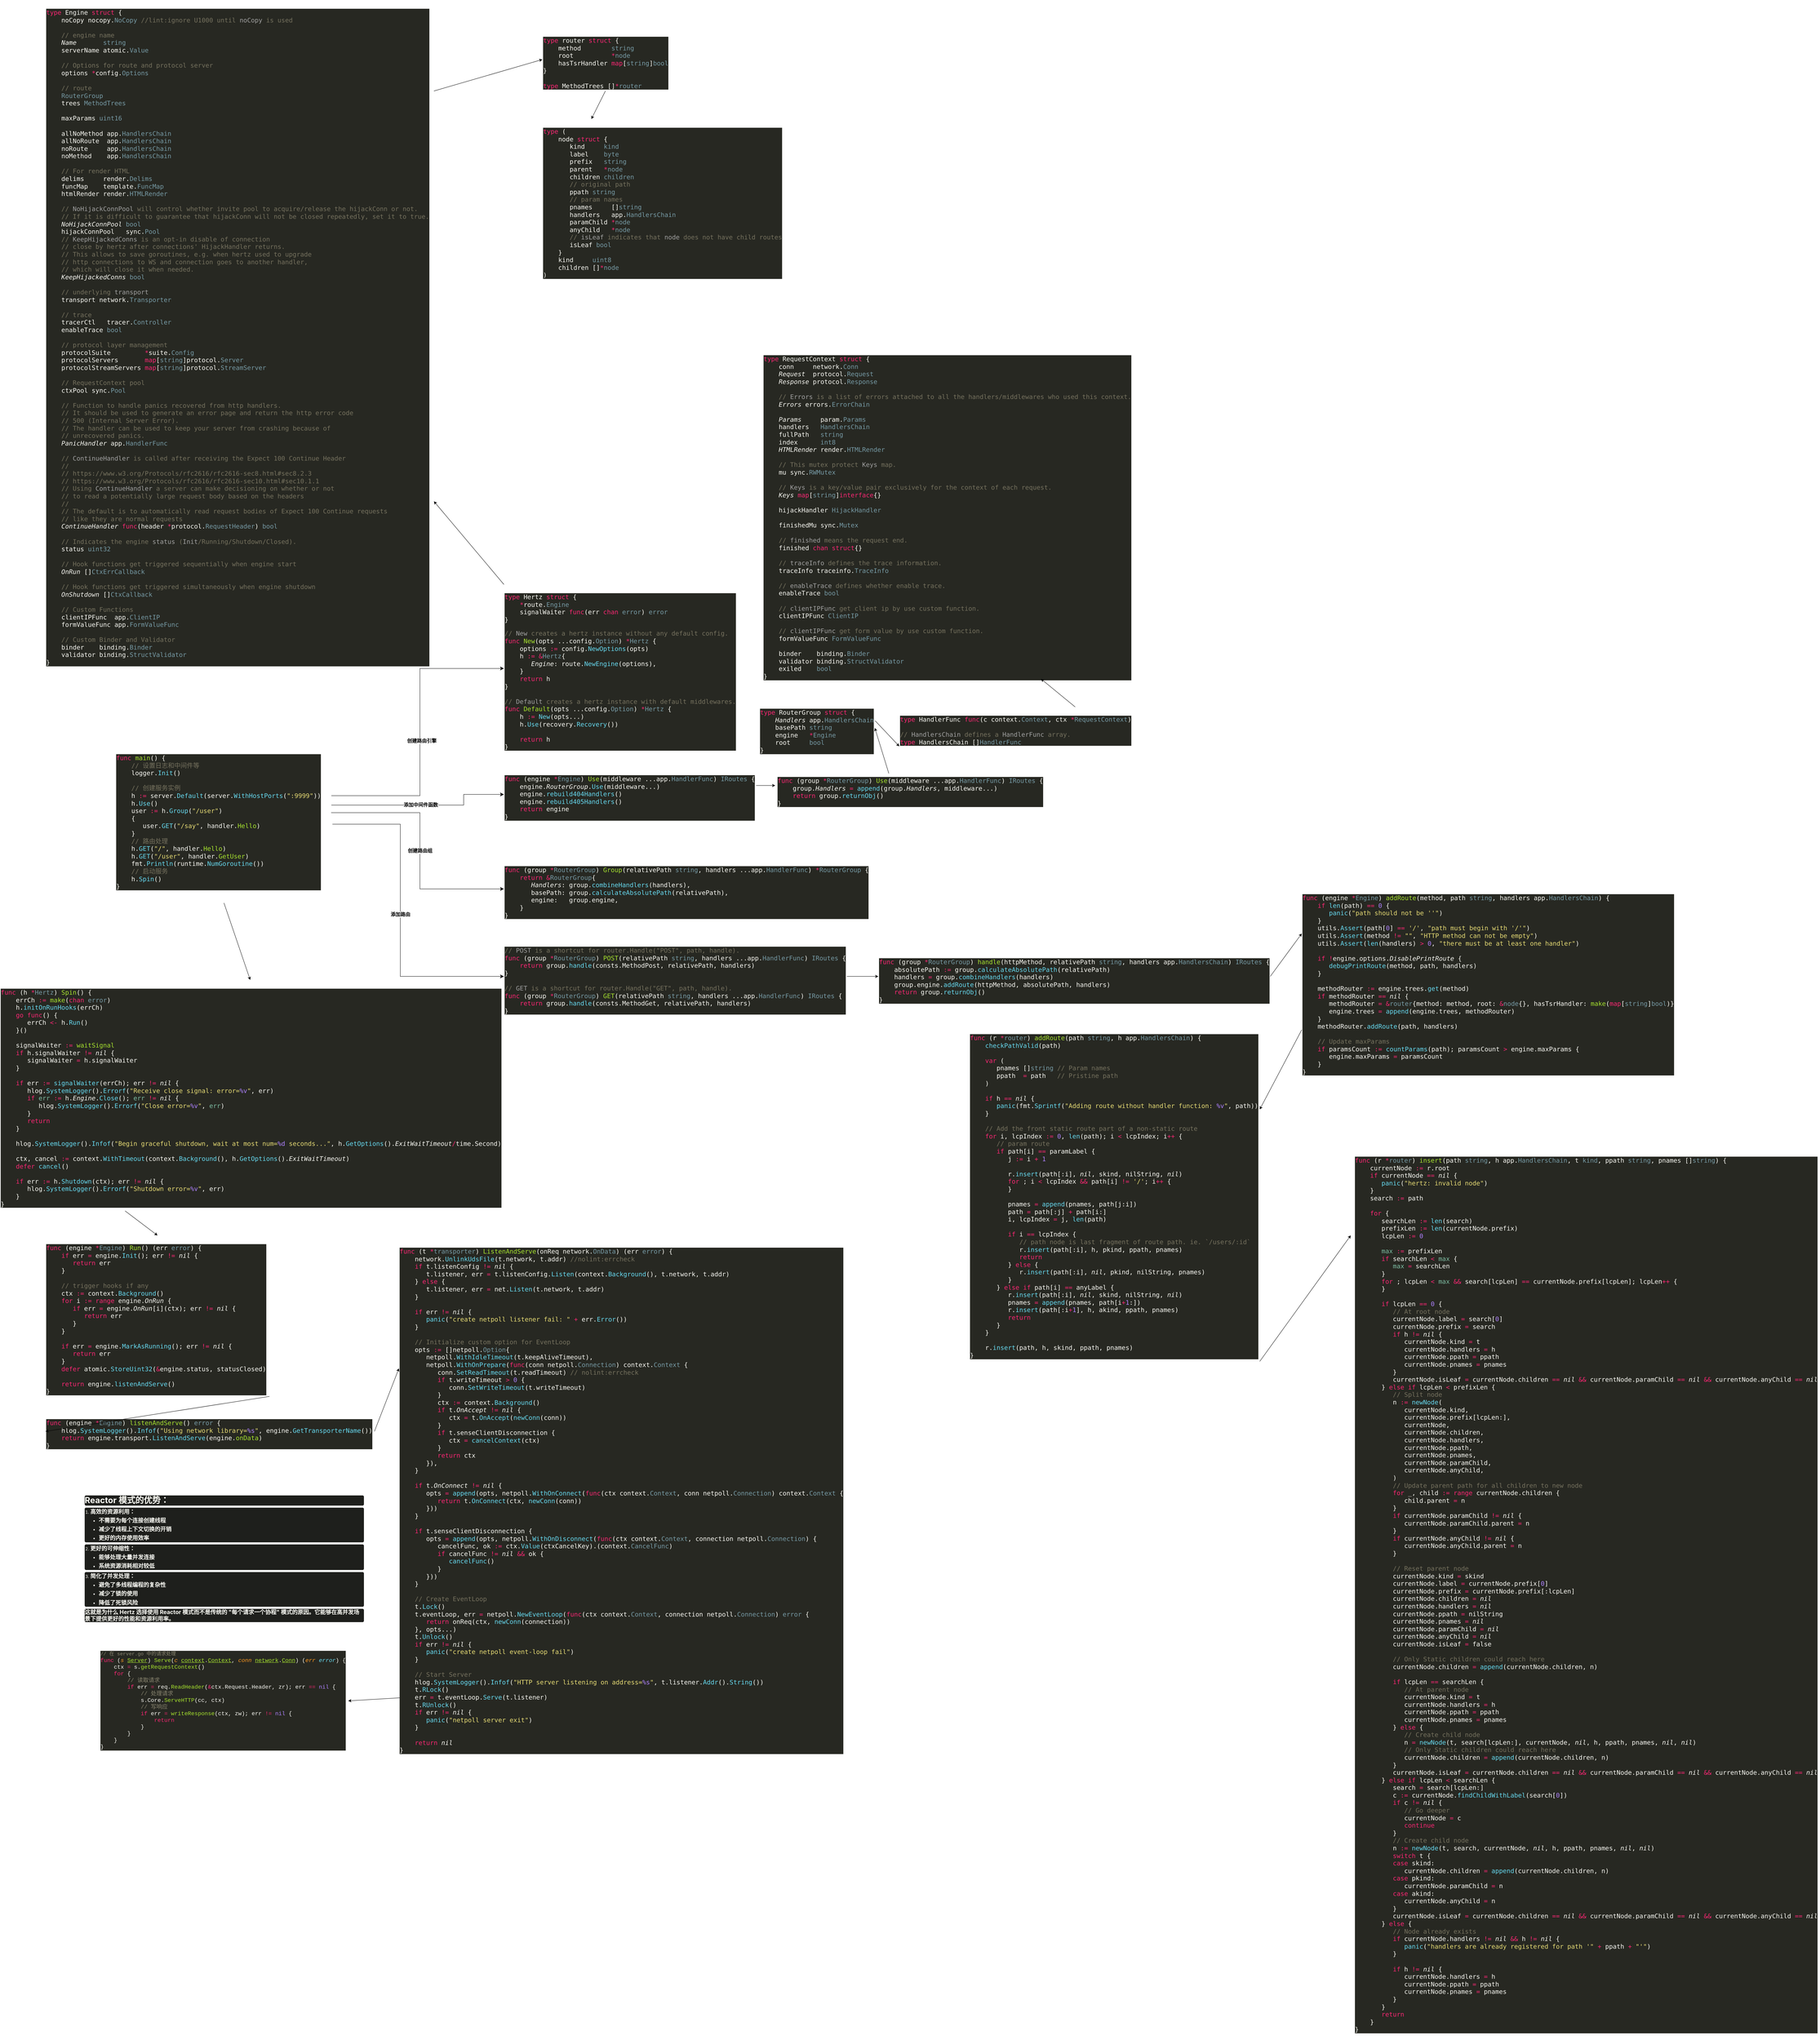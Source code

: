 <mxfile version="26.1.0">
  <diagram name="Page-1" id="f09UW0xhOilFpxU1UN8Q">
    <mxGraphModel dx="6407" dy="4955" grid="1" gridSize="10" guides="1" tooltips="1" connect="1" arrows="1" fold="1" page="1" pageScale="1" pageWidth="827" pageHeight="1169" math="0" shadow="0">
      <root>
        <mxCell id="0" />
        <mxCell id="1" parent="0" />
        <mxCell id="bZFTZhcOLTCebWkoZDsH-1" value="&lt;div style=&quot;background-color:#272822;color:#f8f8f2&quot;&gt;&lt;pre style=&quot;font-family:&#39;JetBrains Mono&#39;,monospace;font-size:13.5pt;&quot;&gt;&lt;span style=&quot;color:#f92672;&quot;&gt;func &lt;/span&gt;&lt;span style=&quot;color:#a6e22e;&quot;&gt;main&lt;/span&gt;() {&lt;br&gt;    &lt;span style=&quot;color:#75715e;&quot;&gt;// &lt;/span&gt;&lt;span style=&quot;color:#75715e;font-family:&#39;Menlo-Regular&#39;,monospace;&quot;&gt;设置日志和中间件等&lt;br&gt;&lt;/span&gt;&lt;span style=&quot;color:#75715e;font-family:&#39;Menlo-Regular&#39;,monospace;&quot;&gt;    &lt;/span&gt;logger.&lt;span style=&quot;color:#66d9ef;&quot;&gt;Init&lt;/span&gt;()&lt;br&gt;&lt;br&gt;    &lt;span style=&quot;color:#75715e;&quot;&gt;// &lt;/span&gt;&lt;span style=&quot;color:#75715e;font-family:&#39;Menlo-Regular&#39;,monospace;&quot;&gt;创建服务实例&lt;br&gt;&lt;/span&gt;&lt;span style=&quot;color:#75715e;font-family:&#39;Menlo-Regular&#39;,monospace;&quot;&gt;    &lt;/span&gt;h &lt;span style=&quot;color:#f92672;&quot;&gt;:= &lt;/span&gt;server.&lt;span style=&quot;color:#66d9ef;&quot;&gt;Default&lt;/span&gt;(server.&lt;span style=&quot;color:#66d9ef;&quot;&gt;WithHostPorts&lt;/span&gt;(&lt;span style=&quot;color:#e6db74;&quot;&gt;&quot;:9999&quot;&lt;/span&gt;))&lt;br&gt;    h.&lt;span style=&quot;color:#66d9ef;&quot;&gt;Use&lt;/span&gt;()&lt;br&gt;    user &lt;span style=&quot;color:#f92672;&quot;&gt;:= &lt;/span&gt;h.&lt;span style=&quot;color:#66d9ef;&quot;&gt;Group&lt;/span&gt;(&lt;span style=&quot;color:#e6db74;&quot;&gt;&quot;/user&quot;&lt;/span&gt;)&lt;br&gt;    {&lt;br&gt;       user.&lt;span style=&quot;color:#66d9ef;&quot;&gt;GET&lt;/span&gt;(&lt;span style=&quot;color:#e6db74;&quot;&gt;&quot;/say&quot;&lt;/span&gt;, handler.&lt;span style=&quot;color:#a6e22e;&quot;&gt;Hello&lt;/span&gt;)&lt;br&gt;    }&lt;br&gt;    &lt;span style=&quot;color:#75715e;&quot;&gt;// &lt;/span&gt;&lt;span style=&quot;color:#75715e;font-family:&#39;Menlo-Regular&#39;,monospace;&quot;&gt;路由处理&lt;br&gt;&lt;/span&gt;&lt;span style=&quot;color:#75715e;font-family:&#39;Menlo-Regular&#39;,monospace;&quot;&gt;    &lt;/span&gt;h.&lt;span style=&quot;color:#66d9ef;&quot;&gt;GET&lt;/span&gt;(&lt;span style=&quot;color:#e6db74;&quot;&gt;&quot;/&quot;&lt;/span&gt;, handler.&lt;span style=&quot;color:#a6e22e;&quot;&gt;Hello&lt;/span&gt;)&lt;br&gt;    h.&lt;span style=&quot;color:#66d9ef;&quot;&gt;GET&lt;/span&gt;(&lt;span style=&quot;color:#e6db74;&quot;&gt;&quot;/user&quot;&lt;/span&gt;, handler.&lt;span style=&quot;color:#a6e22e;&quot;&gt;GetUser&lt;/span&gt;)&lt;br&gt;    fmt.&lt;span style=&quot;color:#66d9ef;&quot;&gt;Println&lt;/span&gt;(runtime.&lt;span style=&quot;color:#66d9ef;&quot;&gt;NumGoroutine&lt;/span&gt;())&lt;br&gt;    &lt;span style=&quot;color:#75715e;&quot;&gt;// &lt;/span&gt;&lt;span style=&quot;color:#75715e;font-family:&#39;Menlo-Regular&#39;,monospace;&quot;&gt;启动服务&lt;br&gt;&lt;/span&gt;&lt;span style=&quot;color:#75715e;font-family:&#39;Menlo-Regular&#39;,monospace;&quot;&gt;    &lt;/span&gt;h.&lt;span style=&quot;color:#66d9ef;&quot;&gt;Spin&lt;/span&gt;()&lt;br&gt;}&lt;/pre&gt;&lt;/div&gt;" style="text;whiteSpace=wrap;html=1;" vertex="1" parent="1">
          <mxGeometry x="-420" y="180" width="620" height="450" as="geometry" />
        </mxCell>
        <UserObject label="&lt;div style=&quot;background-color: rgb(39, 40, 34); color: rgb(248, 248, 242);&quot;&gt;&lt;pre style=&quot;font-family:&#39;JetBrains Mono&#39;,monospace;font-size:13.5pt;&quot;&gt;&lt;span style=&quot;color: rgb(117, 113, 94);&quot;&gt;&lt;div style=&quot;color: rgb(248, 248, 242);&quot;&gt;&lt;pre style=&quot;font-family:&#39;JetBrains Mono&#39;,monospace;font-size:13.5pt;&quot;&gt;&lt;span style=&quot;color:#f92672;&quot;&gt;type &lt;/span&gt;Hertz &lt;span style=&quot;color:#f92672;&quot;&gt;struct &lt;/span&gt;{&lt;br&gt;    &lt;span style=&quot;color:#f92672;&quot;&gt;*&lt;/span&gt;route.&lt;span style=&quot;color:#769aa5;&quot;&gt;Engine&lt;br&gt;&lt;/span&gt;&lt;span style=&quot;color:#769aa5;&quot;&gt;    &lt;/span&gt;signalWaiter &lt;span style=&quot;color:#f92672;&quot;&gt;func&lt;/span&gt;(err &lt;span style=&quot;color:#f92672;&quot;&gt;chan &lt;/span&gt;&lt;span style=&quot;color:#769aa5;&quot;&gt;error&lt;/span&gt;) &lt;span style=&quot;color:#769aa5;&quot;&gt;error&lt;br&gt;&lt;/span&gt;}&lt;/pre&gt;&lt;/div&gt;&lt;/span&gt;&lt;/pre&gt;&lt;pre style=&quot;font-family:&#39;JetBrains Mono&#39;,monospace;font-size:13.5pt;&quot;&gt;&lt;span style=&quot;color: rgb(117, 113, 94);&quot;&gt;// &lt;/span&gt;&lt;span style=&quot;color: rgb(161, 161, 161);&quot;&gt;New&lt;/span&gt;&lt;span style=&quot;color: rgb(117, 113, 94);&quot;&gt; creates a hertz instance without any default config.&lt;br&gt;&lt;/span&gt;&lt;span style=&quot;color: rgb(249, 38, 114);&quot;&gt;func &lt;/span&gt;&lt;span style=&quot;color: rgb(166, 226, 46);&quot;&gt;New&lt;/span&gt;(opts ...config.&lt;span style=&quot;color: rgb(118, 154, 165);&quot;&gt;Option&lt;/span&gt;) &lt;span style=&quot;color: rgb(249, 38, 114);&quot;&gt;*&lt;/span&gt;&lt;span style=&quot;color: rgb(118, 154, 165);&quot;&gt;Hertz &lt;/span&gt;{&lt;br&gt;    options &lt;span style=&quot;color: rgb(249, 38, 114);&quot;&gt;:= &lt;/span&gt;config.&lt;span style=&quot;color: rgb(102, 217, 239);&quot;&gt;NewOptions&lt;/span&gt;(opts)&lt;br&gt;    h &lt;span style=&quot;color: rgb(249, 38, 114);&quot;&gt;:= &amp;amp;&lt;/span&gt;&lt;span style=&quot;color: rgb(118, 154, 165);&quot;&gt;Hertz&lt;/span&gt;{&lt;br&gt;       &lt;span style=&quot;font-style:italic;&quot;&gt;Engine&lt;/span&gt;: route.&lt;span style=&quot;color: rgb(102, 217, 239);&quot;&gt;NewEngine&lt;/span&gt;(options),&lt;br&gt;    }&lt;br&gt;    &lt;span style=&quot;color: rgb(249, 38, 114);&quot;&gt;return &lt;/span&gt;h&lt;br&gt;}&lt;br&gt;&lt;br&gt;&lt;span style=&quot;color: rgb(117, 113, 94);&quot;&gt;// &lt;/span&gt;&lt;span style=&quot;color: rgb(161, 161, 161);&quot;&gt;Default&lt;/span&gt;&lt;span style=&quot;color: rgb(117, 113, 94);&quot;&gt; creates a hertz instance with default middlewares.&lt;br&gt;&lt;/span&gt;&lt;span style=&quot;color: rgb(249, 38, 114);&quot;&gt;func &lt;/span&gt;&lt;span style=&quot;color: rgb(166, 226, 46);&quot;&gt;Default&lt;/span&gt;(opts ...config.&lt;span style=&quot;color: rgb(118, 154, 165);&quot;&gt;Option&lt;/span&gt;) &lt;span style=&quot;color: rgb(249, 38, 114);&quot;&gt;*&lt;/span&gt;&lt;span style=&quot;color: rgb(118, 154, 165);&quot;&gt;Hertz &lt;/span&gt;{&lt;br&gt;    h &lt;span style=&quot;color: rgb(249, 38, 114);&quot;&gt;:= &lt;/span&gt;&lt;span style=&quot;color: rgb(102, 217, 239);&quot;&gt;New&lt;/span&gt;(opts...)&lt;br&gt;    h.&lt;span style=&quot;color: rgb(102, 217, 239);&quot;&gt;Use&lt;/span&gt;(recovery.&lt;span style=&quot;color: rgb(102, 217, 239);&quot;&gt;Recovery&lt;/span&gt;())&lt;br&gt;&lt;br&gt;    &lt;span style=&quot;color: rgb(249, 38, 114);&quot;&gt;return &lt;/span&gt;h&lt;br&gt;}&lt;/pre&gt;&lt;/div&gt;" link="&lt;div style=&quot;background-color:#272822;color:#f8f8f2&quot;&gt;&lt;pre style=&quot;font-family:&#39;JetBrains Mono&#39;,monospace;font-size:13.5pt;&quot;&gt;&lt;span style=&quot;color:#75715e;&quot;&gt;// &lt;/span&gt;&lt;span style=&quot;color:#a1a1a1;&quot;&gt;New&lt;/span&gt;&lt;span style=&quot;color:#75715e;&quot;&gt; creates a hertz instance without any default config.&lt;br&gt;&lt;/span&gt;&lt;span style=&quot;color:#f92672;&quot;&gt;func &lt;/span&gt;&lt;span style=&quot;color:#a6e22e;&quot;&gt;New&lt;/span&gt;(opts ...config.&lt;span style=&quot;color:#769aa5;&quot;&gt;Option&lt;/span&gt;) &lt;span style=&quot;color:#f92672;&quot;&gt;*&lt;/span&gt;&lt;span style=&quot;color:#769aa5;&quot;&gt;Hertz &lt;/span&gt;{&lt;br&gt;    options &lt;span style=&quot;color:#f92672;&quot;&gt;:= &lt;/span&gt;config.&lt;span style=&quot;color:#66d9ef;&quot;&gt;NewOptions&lt;/span&gt;(opts)&lt;br&gt;    h &lt;span style=&quot;color:#f92672;&quot;&gt;:= &amp;amp;&lt;/span&gt;&lt;span style=&quot;color:#769aa5;&quot;&gt;Hertz&lt;/span&gt;{&lt;br&gt;       &lt;span style=&quot;font-style:italic;&quot;&gt;Engine&lt;/span&gt;: route.&lt;span style=&quot;color:#66d9ef;&quot;&gt;NewEngine&lt;/span&gt;(options),&lt;br&gt;    }&lt;br&gt;    &lt;span style=&quot;color:#f92672;&quot;&gt;return &lt;/span&gt;h&lt;br&gt;}&lt;br&gt;&lt;br&gt;&lt;span style=&quot;color:#75715e;&quot;&gt;// &lt;/span&gt;&lt;span style=&quot;color:#a1a1a1;&quot;&gt;Default&lt;/span&gt;&lt;span style=&quot;color:#75715e;&quot;&gt; creates a hertz instance with default middlewares.&lt;br&gt;&lt;/span&gt;&lt;span style=&quot;color:#f92672;&quot;&gt;func &lt;/span&gt;&lt;span style=&quot;color:#a6e22e;&quot;&gt;Default&lt;/span&gt;(opts ...config.&lt;span style=&quot;color:#769aa5;&quot;&gt;Option&lt;/span&gt;) &lt;span style=&quot;color:#f92672;&quot;&gt;*&lt;/span&gt;&lt;span style=&quot;color:#769aa5;&quot;&gt;Hertz &lt;/span&gt;{&lt;br&gt;    h &lt;span style=&quot;color:#f92672;&quot;&gt;:= &lt;/span&gt;&lt;span style=&quot;color:#66d9ef;&quot;&gt;New&lt;/span&gt;(opts...)&lt;br&gt;    h.&lt;span style=&quot;color:#66d9ef;&quot;&gt;Use&lt;/span&gt;(recovery.&lt;span style=&quot;color:#66d9ef;&quot;&gt;Recovery&lt;/span&gt;())&lt;br&gt;&lt;br&gt;    &lt;span style=&quot;color:#f92672;&quot;&gt;return &lt;/span&gt;h&lt;br&gt;}&lt;/pre&gt;&lt;/div&gt;" id="bZFTZhcOLTCebWkoZDsH-2">
          <mxCell style="text;whiteSpace=wrap;html=1;" vertex="1" parent="1">
            <mxGeometry x="690" y="-280" width="670" height="480" as="geometry" />
          </mxCell>
        </UserObject>
        <mxCell id="bZFTZhcOLTCebWkoZDsH-6" value="" style="edgeStyle=elbowEdgeStyle;elbow=horizontal;endArrow=classic;html=1;curved=0;rounded=0;endSize=8;startSize=8;exitX=0.995;exitY=0.319;exitDx=0;exitDy=0;entryX=0;entryY=0.5;entryDx=0;entryDy=0;exitPerimeter=0;" edge="1" parent="1" source="bZFTZhcOLTCebWkoZDsH-1" target="bZFTZhcOLTCebWkoZDsH-2">
          <mxGeometry width="50" height="50" relative="1" as="geometry">
            <mxPoint x="670" y="460" as="sourcePoint" />
            <mxPoint x="720" y="410" as="targetPoint" />
            <Array as="points">
              <mxPoint x="450" y="150" />
            </Array>
          </mxGeometry>
        </mxCell>
        <mxCell id="bZFTZhcOLTCebWkoZDsH-7" value="&lt;b&gt;&lt;font style=&quot;font-size: 14px;&quot;&gt;创建路由引擎&lt;/font&gt;&lt;/b&gt;" style="edgeLabel;html=1;align=center;verticalAlign=middle;resizable=0;points=[];" vertex="1" connectable="0" parent="bZFTZhcOLTCebWkoZDsH-6">
          <mxGeometry x="-0.157" y="1" relative="1" as="geometry">
            <mxPoint x="6" y="-49" as="offset" />
          </mxGeometry>
        </mxCell>
        <UserObject label="&lt;div style=&quot;background-color:#272822;color:#f8f8f2&quot;&gt;&lt;pre style=&quot;font-family:&#39;JetBrains Mono&#39;,monospace;font-size:13.5pt;&quot;&gt;&lt;span style=&quot;color:#f92672;&quot;&gt;func &lt;/span&gt;(engine &lt;span style=&quot;color:#f92672;&quot;&gt;*&lt;/span&gt;&lt;span style=&quot;color:#769aa5;&quot;&gt;Engine&lt;/span&gt;) &lt;span style=&quot;color:#a6e22e;&quot;&gt;Use&lt;/span&gt;(middleware ...app.&lt;span style=&quot;color:#769aa5;&quot;&gt;HandlerFunc&lt;/span&gt;) &lt;span style=&quot;color:#769aa5;&quot;&gt;IRoutes &lt;/span&gt;{&lt;br&gt;    engine.&lt;span style=&quot;font-style:italic;&quot;&gt;RouterGroup&lt;/span&gt;.&lt;span style=&quot;color:#66d9ef;&quot;&gt;Use&lt;/span&gt;(middleware...)&lt;br&gt;    engine.&lt;span style=&quot;color:#66d9ef;&quot;&gt;rebuild404Handlers&lt;/span&gt;()&lt;br&gt;    engine.&lt;span style=&quot;color:#66d9ef;&quot;&gt;rebuild405Handlers&lt;/span&gt;()&lt;br&gt;    &lt;span style=&quot;color:#f92672;&quot;&gt;return &lt;/span&gt;engine&lt;br&gt;}&lt;/pre&gt;&lt;/div&gt;" link="&lt;div style=&quot;background-color:#272822;color:#f8f8f2&quot;&gt;&lt;pre style=&quot;font-family:&#39;JetBrains Mono&#39;,monospace;font-size:13.5pt;&quot;&gt;&lt;span style=&quot;color:#f92672;&quot;&gt;func &lt;/span&gt;(engine &lt;span style=&quot;color:#f92672;&quot;&gt;*&lt;/span&gt;&lt;span style=&quot;color:#769aa5;&quot;&gt;Engine&lt;/span&gt;) &lt;span style=&quot;color:#a6e22e;&quot;&gt;Use&lt;/span&gt;(middleware ...app.&lt;span style=&quot;color:#769aa5;&quot;&gt;HandlerFunc&lt;/span&gt;) &lt;span style=&quot;color:#769aa5;&quot;&gt;IRoutes &lt;/span&gt;{&lt;br&gt;    engine.&lt;span style=&quot;font-style:italic;&quot;&gt;RouterGroup&lt;/span&gt;.&lt;span style=&quot;color:#66d9ef;&quot;&gt;Use&lt;/span&gt;(middleware...)&lt;br&gt;    engine.&lt;span style=&quot;color:#66d9ef;&quot;&gt;rebuild404Handlers&lt;/span&gt;()&lt;br&gt;    engine.&lt;span style=&quot;color:#66d9ef;&quot;&gt;rebuild405Handlers&lt;/span&gt;()&lt;br&gt;    &lt;span style=&quot;color:#f92672;&quot;&gt;return &lt;/span&gt;engine&lt;br&gt;}&lt;/pre&gt;&lt;/div&gt;" id="bZFTZhcOLTCebWkoZDsH-8">
          <mxCell style="text;whiteSpace=wrap;html=1;" vertex="1" parent="1">
            <mxGeometry x="690" y="240" width="720" height="160" as="geometry" />
          </mxCell>
        </UserObject>
        <mxCell id="bZFTZhcOLTCebWkoZDsH-9" value="" style="edgeStyle=elbowEdgeStyle;elbow=horizontal;endArrow=classic;html=1;curved=0;rounded=0;endSize=8;startSize=8;exitX=0.995;exitY=0.379;exitDx=0;exitDy=0;entryX=0;entryY=0.5;entryDx=0;entryDy=0;exitPerimeter=0;" edge="1" parent="1" source="bZFTZhcOLTCebWkoZDsH-1" target="bZFTZhcOLTCebWkoZDsH-8">
          <mxGeometry width="50" height="50" relative="1" as="geometry">
            <mxPoint x="460" y="333" as="sourcePoint" />
            <mxPoint x="700" y="-30" as="targetPoint" />
            <Array as="points">
              <mxPoint x="575" y="290" />
            </Array>
          </mxGeometry>
        </mxCell>
        <mxCell id="bZFTZhcOLTCebWkoZDsH-10" value="&lt;span style=&quot;font-size: 14px;&quot;&gt;&lt;b&gt;添加中间件函数&lt;/b&gt;&lt;/span&gt;" style="edgeLabel;html=1;align=center;verticalAlign=middle;resizable=0;points=[];" vertex="1" connectable="0" parent="bZFTZhcOLTCebWkoZDsH-9">
          <mxGeometry x="-0.157" y="1" relative="1" as="geometry">
            <mxPoint x="34" as="offset" />
          </mxGeometry>
        </mxCell>
        <UserObject label="&lt;div style=&quot;background-color:#272822;color:#f8f8f2&quot;&gt;&lt;pre style=&quot;font-family:&#39;JetBrains Mono&#39;,monospace;font-size:13.5pt;&quot;&gt;&lt;span style=&quot;color:#f92672;&quot;&gt;func &lt;/span&gt;(group &lt;span style=&quot;color:#f92672;&quot;&gt;*&lt;/span&gt;&lt;span style=&quot;color:#769aa5;&quot;&gt;RouterGroup&lt;/span&gt;) &lt;span style=&quot;color:#a6e22e;&quot;&gt;Use&lt;/span&gt;(middleware ...app.&lt;span style=&quot;color:#769aa5;&quot;&gt;HandlerFunc&lt;/span&gt;) &lt;span style=&quot;color:#769aa5;&quot;&gt;IRoutes &lt;/span&gt;{&lt;br&gt;    group.&lt;span style=&quot;font-style:italic;&quot;&gt;Handlers &lt;/span&gt;&lt;span style=&quot;color:#f92672;&quot;&gt;= &lt;/span&gt;&lt;span style=&quot;color:#66d9ef;&quot;&gt;append&lt;/span&gt;(group.&lt;span style=&quot;font-style:italic;&quot;&gt;Handlers&lt;/span&gt;, middleware...)&lt;br&gt;    &lt;span style=&quot;color:#f92672;&quot;&gt;return &lt;/span&gt;group.&lt;span style=&quot;color:#66d9ef;&quot;&gt;returnObj&lt;/span&gt;()&lt;br&gt;}&lt;/pre&gt;&lt;/div&gt;" link="&lt;div style=&quot;background-color:#272822;color:#f8f8f2&quot;&gt;&lt;pre style=&quot;font-family:&#39;JetBrains Mono&#39;,monospace;font-size:13.5pt;&quot;&gt;&lt;span style=&quot;color:#f92672;&quot;&gt;func &lt;/span&gt;(group &lt;span style=&quot;color:#f92672;&quot;&gt;*&lt;/span&gt;&lt;span style=&quot;color:#769aa5;&quot;&gt;RouterGroup&lt;/span&gt;) &lt;span style=&quot;color:#a6e22e;&quot;&gt;Use&lt;/span&gt;(middleware ...app.&lt;span style=&quot;color:#769aa5;&quot;&gt;HandlerFunc&lt;/span&gt;) &lt;span style=&quot;color:#769aa5;&quot;&gt;IRoutes &lt;/span&gt;{&lt;br&gt;    group.&lt;span style=&quot;font-style:italic;&quot;&gt;Handlers &lt;/span&gt;&lt;span style=&quot;color:#f92672;&quot;&gt;= &lt;/span&gt;&lt;span style=&quot;color:#66d9ef;&quot;&gt;append&lt;/span&gt;(group.&lt;span style=&quot;font-style:italic;&quot;&gt;Handlers&lt;/span&gt;, middleware...)&lt;br&gt;    &lt;span style=&quot;color:#f92672;&quot;&gt;return &lt;/span&gt;group.&lt;span style=&quot;color:#66d9ef;&quot;&gt;returnObj&lt;/span&gt;()&lt;br&gt;}&lt;/pre&gt;&lt;/div&gt;" id="bZFTZhcOLTCebWkoZDsH-11">
          <mxCell style="text;whiteSpace=wrap;html=1;" vertex="1" parent="1">
            <mxGeometry x="1470" y="245" width="760" height="115" as="geometry" />
          </mxCell>
        </UserObject>
        <mxCell id="bZFTZhcOLTCebWkoZDsH-12" value="" style="endArrow=classic;html=1;rounded=0;exitX=1.001;exitY=0.341;exitDx=0;exitDy=0;exitPerimeter=0;entryX=-0.006;entryY=0.43;entryDx=0;entryDy=0;entryPerimeter=0;" edge="1" parent="1" source="bZFTZhcOLTCebWkoZDsH-8" target="bZFTZhcOLTCebWkoZDsH-11">
          <mxGeometry width="50" height="50" relative="1" as="geometry">
            <mxPoint x="1450" y="270" as="sourcePoint" />
            <mxPoint x="1500" y="220" as="targetPoint" />
          </mxGeometry>
        </mxCell>
        <mxCell id="bZFTZhcOLTCebWkoZDsH-13" value="&lt;div style=&quot;background-color:#272822;color:#f8f8f2&quot;&gt;&lt;pre style=&quot;font-family:&#39;JetBrains Mono&#39;,monospace;font-size:13.5pt;&quot;&gt;&lt;span style=&quot;color:#f92672;&quot;&gt;type &lt;/span&gt;RouterGroup &lt;span style=&quot;color:#f92672;&quot;&gt;struct &lt;/span&gt;{&lt;br&gt;    &lt;span style=&quot;font-style:italic;&quot;&gt;Handlers &lt;/span&gt;app.&lt;span style=&quot;color:#769aa5;&quot;&gt;HandlersChain&lt;br&gt;&lt;/span&gt;&lt;span style=&quot;color:#769aa5;&quot;&gt;    &lt;/span&gt;basePath &lt;span style=&quot;color:#769aa5;&quot;&gt;string&lt;br&gt;&lt;/span&gt;&lt;span style=&quot;color:#769aa5;&quot;&gt;    &lt;/span&gt;engine   &lt;span style=&quot;color:#f92672;&quot;&gt;*&lt;/span&gt;&lt;span style=&quot;color:#769aa5;&quot;&gt;Engine&lt;br&gt;&lt;/span&gt;&lt;span style=&quot;color:#769aa5;&quot;&gt;    &lt;/span&gt;root     &lt;span style=&quot;color:#769aa5;&quot;&gt;bool&lt;br&gt;&lt;/span&gt;}&lt;/pre&gt;&lt;/div&gt;" style="text;whiteSpace=wrap;html=1;" vertex="1" parent="1">
          <mxGeometry x="1420" y="50" width="330" height="160" as="geometry" />
        </mxCell>
        <mxCell id="bZFTZhcOLTCebWkoZDsH-14" value="&lt;div style=&quot;background-color:#272822;color:#f8f8f2&quot;&gt;&lt;pre style=&quot;font-family:&#39;JetBrains Mono&#39;,monospace;font-size:13.5pt;&quot;&gt;&lt;span style=&quot;color:#f92672;&quot;&gt;type &lt;/span&gt;HandlerFunc &lt;span style=&quot;color:#f92672;&quot;&gt;func&lt;/span&gt;(c context.&lt;span style=&quot;color:#769aa5;&quot;&gt;Context&lt;/span&gt;, ctx &lt;span style=&quot;color:#f92672;&quot;&gt;*&lt;/span&gt;&lt;span style=&quot;color:#769aa5;&quot;&gt;RequestContext&lt;/span&gt;)&lt;br&gt;&lt;br&gt;&lt;span style=&quot;color:#75715e;&quot;&gt;// &lt;/span&gt;&lt;span style=&quot;color:#a1a1a1;&quot;&gt;HandlersChain&lt;/span&gt;&lt;span style=&quot;color:#75715e;&quot;&gt; defines a &lt;/span&gt;&lt;span style=&quot;color:#a1a1a1;&quot;&gt;HandlerFunc&lt;/span&gt;&lt;span style=&quot;color:#75715e;&quot;&gt; array.&lt;br&gt;&lt;/span&gt;&lt;span style=&quot;color:#f92672;&quot;&gt;type &lt;/span&gt;HandlersChain []&lt;span style=&quot;color:#769aa5;&quot;&gt;HandlerFunc&lt;/span&gt;&lt;/pre&gt;&lt;/div&gt;" style="text;whiteSpace=wrap;html=1;" vertex="1" parent="1">
          <mxGeometry x="1820" y="70" width="670" height="150" as="geometry" />
        </mxCell>
        <mxCell id="bZFTZhcOLTCebWkoZDsH-15" value="" style="endArrow=classic;html=1;rounded=0;entryX=0;entryY=0.75;entryDx=0;entryDy=0;exitX=1.003;exitY=0.372;exitDx=0;exitDy=0;exitPerimeter=0;" edge="1" parent="1" source="bZFTZhcOLTCebWkoZDsH-13" target="bZFTZhcOLTCebWkoZDsH-14">
          <mxGeometry width="50" height="50" relative="1" as="geometry">
            <mxPoint x="1760" y="110" as="sourcePoint" />
            <mxPoint x="1770" y="220" as="targetPoint" />
          </mxGeometry>
        </mxCell>
        <mxCell id="bZFTZhcOLTCebWkoZDsH-16" value="" style="endArrow=classic;html=1;rounded=0;entryX=1;entryY=0.5;entryDx=0;entryDy=0;exitX=0.421;exitY=0.13;exitDx=0;exitDy=0;exitPerimeter=0;" edge="1" parent="1" source="bZFTZhcOLTCebWkoZDsH-11" target="bZFTZhcOLTCebWkoZDsH-13">
          <mxGeometry width="50" height="50" relative="1" as="geometry">
            <mxPoint x="1930" y="-70" as="sourcePoint" />
            <mxPoint x="1999" y="3" as="targetPoint" />
          </mxGeometry>
        </mxCell>
        <UserObject label="&lt;div style=&quot;background-color:#272822;color:#f8f8f2&quot;&gt;&lt;pre style=&quot;font-family:&#39;JetBrains Mono&#39;,monospace;font-size:13.5pt;&quot;&gt;&lt;span style=&quot;color:#f92672;&quot;&gt;type &lt;/span&gt;Engine &lt;span style=&quot;color:#f92672;&quot;&gt;struct &lt;/span&gt;{&lt;br&gt;    noCopy nocopy.&lt;span style=&quot;color:#769aa5;&quot;&gt;NoCopy &lt;/span&gt;&lt;span style=&quot;color:#75715e;&quot;&gt;//lint:ignore U1000 until &lt;/span&gt;&lt;span style=&quot;color:#a1a1a1;&quot;&gt;noCopy&lt;/span&gt;&lt;span style=&quot;color:#75715e;&quot;&gt; is used&lt;br&gt;&lt;/span&gt;&lt;span style=&quot;color:#75715e;&quot;&gt;&lt;br&gt;&lt;/span&gt;&lt;span style=&quot;color:#75715e;&quot;&gt;    // engine name&lt;br&gt;&lt;/span&gt;&lt;span style=&quot;color:#75715e;&quot;&gt;    &lt;/span&gt;&lt;span style=&quot;font-style:italic;&quot;&gt;Name       &lt;/span&gt;&lt;span style=&quot;color:#769aa5;&quot;&gt;string&lt;br&gt;&lt;/span&gt;&lt;span style=&quot;color:#769aa5;&quot;&gt;    &lt;/span&gt;serverName atomic.&lt;span style=&quot;color:#769aa5;&quot;&gt;Value&lt;br&gt;&lt;/span&gt;&lt;span style=&quot;color:#769aa5;&quot;&gt;&lt;br&gt;&lt;/span&gt;&lt;span style=&quot;color:#769aa5;&quot;&gt;    &lt;/span&gt;&lt;span style=&quot;color:#75715e;&quot;&gt;// Options for route and protocol server&lt;br&gt;&lt;/span&gt;&lt;span style=&quot;color:#75715e;&quot;&gt;    &lt;/span&gt;options &lt;span style=&quot;color:#f92672;&quot;&gt;*&lt;/span&gt;config.&lt;span style=&quot;color:#769aa5;&quot;&gt;Options&lt;br&gt;&lt;/span&gt;&lt;span style=&quot;color:#769aa5;&quot;&gt;&lt;br&gt;&lt;/span&gt;&lt;span style=&quot;color:#769aa5;&quot;&gt;    &lt;/span&gt;&lt;span style=&quot;color:#75715e;&quot;&gt;// route&lt;br&gt;&lt;/span&gt;&lt;span style=&quot;color:#75715e;&quot;&gt;    &lt;/span&gt;&lt;span style=&quot;color:#769aa5;&quot;&gt;RouterGroup&lt;br&gt;&lt;/span&gt;&lt;span style=&quot;color:#769aa5;&quot;&gt;    &lt;/span&gt;trees &lt;span style=&quot;color:#769aa5;&quot;&gt;MethodTrees&lt;br&gt;&lt;/span&gt;&lt;span style=&quot;color:#769aa5;&quot;&gt;&lt;br&gt;&lt;/span&gt;&lt;span style=&quot;color:#769aa5;&quot;&gt;    &lt;/span&gt;maxParams &lt;span style=&quot;color:#769aa5;&quot;&gt;uint16&lt;br&gt;&lt;/span&gt;&lt;span style=&quot;color:#769aa5;&quot;&gt;&lt;br&gt;&lt;/span&gt;&lt;span style=&quot;color:#769aa5;&quot;&gt;    &lt;/span&gt;allNoMethod app.&lt;span style=&quot;color:#769aa5;&quot;&gt;HandlersChain&lt;br&gt;&lt;/span&gt;&lt;span style=&quot;color:#769aa5;&quot;&gt;    &lt;/span&gt;allNoRoute  app.&lt;span style=&quot;color:#769aa5;&quot;&gt;HandlersChain&lt;br&gt;&lt;/span&gt;&lt;span style=&quot;color:#769aa5;&quot;&gt;    &lt;/span&gt;noRoute     app.&lt;span style=&quot;color:#769aa5;&quot;&gt;HandlersChain&lt;br&gt;&lt;/span&gt;&lt;span style=&quot;color:#769aa5;&quot;&gt;    &lt;/span&gt;noMethod    app.&lt;span style=&quot;color:#769aa5;&quot;&gt;HandlersChain&lt;br&gt;&lt;/span&gt;&lt;span style=&quot;color:#769aa5;&quot;&gt;&lt;br&gt;&lt;/span&gt;&lt;span style=&quot;color:#769aa5;&quot;&gt;    &lt;/span&gt;&lt;span style=&quot;color:#75715e;&quot;&gt;// For render HTML&lt;br&gt;&lt;/span&gt;&lt;span style=&quot;color:#75715e;&quot;&gt;    &lt;/span&gt;delims     render.&lt;span style=&quot;color:#769aa5;&quot;&gt;Delims&lt;br&gt;&lt;/span&gt;&lt;span style=&quot;color:#769aa5;&quot;&gt;    &lt;/span&gt;funcMap    template.&lt;span style=&quot;color:#769aa5;&quot;&gt;FuncMap&lt;br&gt;&lt;/span&gt;&lt;span style=&quot;color:#769aa5;&quot;&gt;    &lt;/span&gt;htmlRender render.&lt;span style=&quot;color:#769aa5;&quot;&gt;HTMLRender&lt;br&gt;&lt;/span&gt;&lt;span style=&quot;color:#769aa5;&quot;&gt;&lt;br&gt;&lt;/span&gt;&lt;span style=&quot;color:#769aa5;&quot;&gt;    &lt;/span&gt;&lt;span style=&quot;color:#75715e;&quot;&gt;// &lt;/span&gt;&lt;span style=&quot;color:#a1a1a1;&quot;&gt;NoHijackConnPool&lt;/span&gt;&lt;span style=&quot;color:#75715e;&quot;&gt; will control whether invite pool to acquire/release the hijackConn or not.&lt;br&gt;&lt;/span&gt;&lt;span style=&quot;color:#75715e;&quot;&gt;    // If it is difficult to guarantee that hijackConn will not be closed repeatedly, set it to true.&lt;br&gt;&lt;/span&gt;&lt;span style=&quot;color:#75715e;&quot;&gt;    &lt;/span&gt;&lt;span style=&quot;font-style:italic;&quot;&gt;NoHijackConnPool &lt;/span&gt;&lt;span style=&quot;color:#769aa5;&quot;&gt;bool&lt;br&gt;&lt;/span&gt;&lt;span style=&quot;color:#769aa5;&quot;&gt;    &lt;/span&gt;hijackConnPool   sync.&lt;span style=&quot;color:#769aa5;&quot;&gt;Pool&lt;br&gt;&lt;/span&gt;&lt;span style=&quot;color:#769aa5;&quot;&gt;    &lt;/span&gt;&lt;span style=&quot;color:#75715e;&quot;&gt;// &lt;/span&gt;&lt;span style=&quot;color:#a1a1a1;&quot;&gt;KeepHijackedConns&lt;/span&gt;&lt;span style=&quot;color:#75715e;&quot;&gt; is an opt-in disable of connection&lt;br&gt;&lt;/span&gt;&lt;span style=&quot;color:#75715e;&quot;&gt;    // close by hertz after connections&#39; HijackHandler returns.&lt;br&gt;&lt;/span&gt;&lt;span style=&quot;color:#75715e;&quot;&gt;    // This allows to save goroutines, e.g. when hertz used to upgrade&lt;br&gt;&lt;/span&gt;&lt;span style=&quot;color:#75715e;&quot;&gt;    // http connections to WS and connection goes to another handler,&lt;br&gt;&lt;/span&gt;&lt;span style=&quot;color:#75715e;&quot;&gt;    // which will close it when needed.&lt;br&gt;&lt;/span&gt;&lt;span style=&quot;color:#75715e;&quot;&gt;    &lt;/span&gt;&lt;span style=&quot;font-style:italic;&quot;&gt;KeepHijackedConns &lt;/span&gt;&lt;span style=&quot;color:#769aa5;&quot;&gt;bool&lt;br&gt;&lt;/span&gt;&lt;span style=&quot;color:#769aa5;&quot;&gt;&lt;br&gt;&lt;/span&gt;&lt;span style=&quot;color:#769aa5;&quot;&gt;    &lt;/span&gt;&lt;span style=&quot;color:#75715e;&quot;&gt;// underlying &lt;/span&gt;&lt;span style=&quot;color:#a1a1a1;&quot;&gt;transport&lt;br&gt;&lt;/span&gt;&lt;span style=&quot;color:#a1a1a1;&quot;&gt;    &lt;/span&gt;transport network.&lt;span style=&quot;color:#769aa5;&quot;&gt;Transporter&lt;br&gt;&lt;/span&gt;&lt;span style=&quot;color:#769aa5;&quot;&gt;&lt;br&gt;&lt;/span&gt;&lt;span style=&quot;color:#769aa5;&quot;&gt;    &lt;/span&gt;&lt;span style=&quot;color:#75715e;&quot;&gt;// trace&lt;br&gt;&lt;/span&gt;&lt;span style=&quot;color:#75715e;&quot;&gt;    &lt;/span&gt;tracerCtl   tracer.&lt;span style=&quot;color:#769aa5;&quot;&gt;Controller&lt;br&gt;&lt;/span&gt;&lt;span style=&quot;color:#769aa5;&quot;&gt;    &lt;/span&gt;enableTrace &lt;span style=&quot;color:#769aa5;&quot;&gt;bool&lt;br&gt;&lt;/span&gt;&lt;span style=&quot;color:#769aa5;&quot;&gt;&lt;br&gt;&lt;/span&gt;&lt;span style=&quot;color:#769aa5;&quot;&gt;    &lt;/span&gt;&lt;span style=&quot;color:#75715e;&quot;&gt;// protocol layer management&lt;br&gt;&lt;/span&gt;&lt;span style=&quot;color:#75715e;&quot;&gt;    &lt;/span&gt;protocolSuite         &lt;span style=&quot;color:#f92672;&quot;&gt;*&lt;/span&gt;suite.&lt;span style=&quot;color:#769aa5;&quot;&gt;Config&lt;br&gt;&lt;/span&gt;&lt;span style=&quot;color:#769aa5;&quot;&gt;    &lt;/span&gt;protocolServers       &lt;span style=&quot;color:#f92672;&quot;&gt;map&lt;/span&gt;[&lt;span style=&quot;color:#769aa5;&quot;&gt;string&lt;/span&gt;]protocol.&lt;span style=&quot;color:#769aa5;&quot;&gt;Server&lt;br&gt;&lt;/span&gt;&lt;span style=&quot;color:#769aa5;&quot;&gt;    &lt;/span&gt;protocolStreamServers &lt;span style=&quot;color:#f92672;&quot;&gt;map&lt;/span&gt;[&lt;span style=&quot;color:#769aa5;&quot;&gt;string&lt;/span&gt;]protocol.&lt;span style=&quot;color:#769aa5;&quot;&gt;StreamServer&lt;br&gt;&lt;/span&gt;&lt;span style=&quot;color:#769aa5;&quot;&gt;&lt;br&gt;&lt;/span&gt;&lt;span style=&quot;color:#769aa5;&quot;&gt;    &lt;/span&gt;&lt;span style=&quot;color:#75715e;&quot;&gt;// RequestContext pool&lt;br&gt;&lt;/span&gt;&lt;span style=&quot;color:#75715e;&quot;&gt;    &lt;/span&gt;ctxPool sync.&lt;span style=&quot;color:#769aa5;&quot;&gt;Pool&lt;br&gt;&lt;/span&gt;&lt;span style=&quot;color:#769aa5;&quot;&gt;&lt;br&gt;&lt;/span&gt;&lt;span style=&quot;color:#769aa5;&quot;&gt;    &lt;/span&gt;&lt;span style=&quot;color:#75715e;&quot;&gt;// Function to handle panics recovered from http handlers.&lt;br&gt;&lt;/span&gt;&lt;span style=&quot;color:#75715e;&quot;&gt;    // It should be used to generate an error page and return the http error code&lt;br&gt;&lt;/span&gt;&lt;span style=&quot;color:#75715e;&quot;&gt;    // 500 (Internal Server Error).&lt;br&gt;&lt;/span&gt;&lt;span style=&quot;color:#75715e;&quot;&gt;    // The handler can be used to keep your server from crashing because of&lt;br&gt;&lt;/span&gt;&lt;span style=&quot;color:#75715e;&quot;&gt;    // unrecovered panics.&lt;br&gt;&lt;/span&gt;&lt;span style=&quot;color:#75715e;&quot;&gt;    &lt;/span&gt;&lt;span style=&quot;font-style:italic;&quot;&gt;PanicHandler &lt;/span&gt;app.&lt;span style=&quot;color:#769aa5;&quot;&gt;HandlerFunc&lt;br&gt;&lt;/span&gt;&lt;span style=&quot;color:#769aa5;&quot;&gt;&lt;br&gt;&lt;/span&gt;&lt;span style=&quot;color:#769aa5;&quot;&gt;    &lt;/span&gt;&lt;span style=&quot;color:#75715e;&quot;&gt;// &lt;/span&gt;&lt;span style=&quot;color:#a1a1a1;&quot;&gt;ContinueHandler&lt;/span&gt;&lt;span style=&quot;color:#75715e;&quot;&gt; is called after receiving the Expect 100 Continue Header&lt;br&gt;&lt;/span&gt;&lt;span style=&quot;color:#75715e;&quot;&gt;    //&lt;br&gt;&lt;/span&gt;&lt;span style=&quot;color:#75715e;&quot;&gt;    // https://www.w3.org/Protocols/rfc2616/rfc2616-sec8.html#sec8.2.3&lt;br&gt;&lt;/span&gt;&lt;span style=&quot;color:#75715e;&quot;&gt;    // https://www.w3.org/Protocols/rfc2616/rfc2616-sec10.html#sec10.1.1&lt;br&gt;&lt;/span&gt;&lt;span style=&quot;color:#75715e;&quot;&gt;    // Using &lt;/span&gt;&lt;span style=&quot;color:#a1a1a1;&quot;&gt;ContinueHandler&lt;/span&gt;&lt;span style=&quot;color:#75715e;&quot;&gt; a server can make decisioning on whether or not&lt;br&gt;&lt;/span&gt;&lt;span style=&quot;color:#75715e;&quot;&gt;    // to read a potentially large request body based on the headers&lt;br&gt;&lt;/span&gt;&lt;span style=&quot;color:#75715e;&quot;&gt;    //&lt;br&gt;&lt;/span&gt;&lt;span style=&quot;color:#75715e;&quot;&gt;    // The default is to automatically read request bodies of Expect 100 Continue requests&lt;br&gt;&lt;/span&gt;&lt;span style=&quot;color:#75715e;&quot;&gt;    // like they are normal requests&lt;br&gt;&lt;/span&gt;&lt;span style=&quot;color:#75715e;&quot;&gt;    &lt;/span&gt;&lt;span style=&quot;font-style:italic;&quot;&gt;ContinueHandler &lt;/span&gt;&lt;span style=&quot;color:#f92672;&quot;&gt;func&lt;/span&gt;(header &lt;span style=&quot;color:#f92672;&quot;&gt;*&lt;/span&gt;protocol.&lt;span style=&quot;color:#769aa5;&quot;&gt;RequestHeader&lt;/span&gt;) &lt;span style=&quot;color:#769aa5;&quot;&gt;bool&lt;br&gt;&lt;/span&gt;&lt;span style=&quot;color:#769aa5;&quot;&gt;&lt;br&gt;&lt;/span&gt;&lt;span style=&quot;color:#769aa5;&quot;&gt;    &lt;/span&gt;&lt;span style=&quot;color:#75715e;&quot;&gt;// Indicates the engine &lt;/span&gt;&lt;span style=&quot;color:#a1a1a1;&quot;&gt;status&lt;/span&gt;&lt;span style=&quot;color:#75715e;&quot;&gt; (&lt;/span&gt;&lt;span style=&quot;color:#a1a1a1;&quot;&gt;Init&lt;/span&gt;&lt;span style=&quot;color:#75715e;&quot;&gt;/Running/Shutdown/Closed).&lt;br&gt;&lt;/span&gt;&lt;span style=&quot;color:#75715e;&quot;&gt;    &lt;/span&gt;status &lt;span style=&quot;color:#769aa5;&quot;&gt;uint32&lt;br&gt;&lt;/span&gt;&lt;span style=&quot;color:#769aa5;&quot;&gt;&lt;br&gt;&lt;/span&gt;&lt;span style=&quot;color:#769aa5;&quot;&gt;    &lt;/span&gt;&lt;span style=&quot;color:#75715e;&quot;&gt;// Hook functions get triggered sequentially when engine start&lt;br&gt;&lt;/span&gt;&lt;span style=&quot;color:#75715e;&quot;&gt;    &lt;/span&gt;&lt;span style=&quot;font-style:italic;&quot;&gt;OnRun &lt;/span&gt;[]&lt;span style=&quot;color:#769aa5;&quot;&gt;CtxErrCallback&lt;br&gt;&lt;/span&gt;&lt;span style=&quot;color:#769aa5;&quot;&gt;&lt;br&gt;&lt;/span&gt;&lt;span style=&quot;color:#769aa5;&quot;&gt;    &lt;/span&gt;&lt;span style=&quot;color:#75715e;&quot;&gt;// Hook functions get triggered simultaneously when engine shutdown&lt;br&gt;&lt;/span&gt;&lt;span style=&quot;color:#75715e;&quot;&gt;    &lt;/span&gt;&lt;span style=&quot;font-style:italic;&quot;&gt;OnShutdown &lt;/span&gt;[]&lt;span style=&quot;color:#769aa5;&quot;&gt;CtxCallback&lt;br&gt;&lt;/span&gt;&lt;span style=&quot;color:#769aa5;&quot;&gt;&lt;br&gt;&lt;/span&gt;&lt;span style=&quot;color:#769aa5;&quot;&gt;    &lt;/span&gt;&lt;span style=&quot;color:#75715e;&quot;&gt;// Custom Functions&lt;br&gt;&lt;/span&gt;&lt;span style=&quot;color:#75715e;&quot;&gt;    &lt;/span&gt;clientIPFunc  app.&lt;span style=&quot;color:#769aa5;&quot;&gt;ClientIP&lt;br&gt;&lt;/span&gt;&lt;span style=&quot;color:#769aa5;&quot;&gt;    &lt;/span&gt;formValueFunc app.&lt;span style=&quot;color:#769aa5;&quot;&gt;FormValueFunc&lt;br&gt;&lt;/span&gt;&lt;span style=&quot;color:#769aa5;&quot;&gt;&lt;br&gt;&lt;/span&gt;&lt;span style=&quot;color:#769aa5;&quot;&gt;    &lt;/span&gt;&lt;span style=&quot;color:#75715e;&quot;&gt;// Custom Binder and Validator&lt;br&gt;&lt;/span&gt;&lt;span style=&quot;color:#75715e;&quot;&gt;    &lt;/span&gt;binder    binding.&lt;span style=&quot;color:#769aa5;&quot;&gt;Binder&lt;br&gt;&lt;/span&gt;&lt;span style=&quot;color:#769aa5;&quot;&gt;    &lt;/span&gt;validator binding.&lt;span style=&quot;color:#769aa5;&quot;&gt;StructValidator&lt;br&gt;&lt;/span&gt;}&lt;/pre&gt;&lt;/div&gt;" link="&lt;div style=&quot;background-color:#272822;color:#f8f8f2&quot;&gt;&lt;pre style=&quot;font-family:&#39;JetBrains Mono&#39;,monospace;font-size:13.5pt;&quot;&gt;&lt;span style=&quot;color:#f92672;&quot;&gt;type &lt;/span&gt;Engine &lt;span style=&quot;color:#f92672;&quot;&gt;struct &lt;/span&gt;{&lt;br&gt;    noCopy nocopy.&lt;span style=&quot;color:#769aa5;&quot;&gt;NoCopy &lt;/span&gt;&lt;span style=&quot;color:#75715e;&quot;&gt;//lint:ignore U1000 until &lt;/span&gt;&lt;span style=&quot;color:#a1a1a1;&quot;&gt;noCopy&lt;/span&gt;&lt;span style=&quot;color:#75715e;&quot;&gt; is used&lt;br&gt;&lt;/span&gt;&lt;span style=&quot;color:#75715e;&quot;&gt;&lt;br&gt;&lt;/span&gt;&lt;span style=&quot;color:#75715e;&quot;&gt;    // engine name&lt;br&gt;&lt;/span&gt;&lt;span style=&quot;color:#75715e;&quot;&gt;    &lt;/span&gt;&lt;span style=&quot;font-style:italic;&quot;&gt;Name       &lt;/span&gt;&lt;span style=&quot;color:#769aa5;&quot;&gt;string&lt;br&gt;&lt;/span&gt;&lt;span style=&quot;color:#769aa5;&quot;&gt;    &lt;/span&gt;serverName atomic.&lt;span style=&quot;color:#769aa5;&quot;&gt;Value&lt;br&gt;&lt;/span&gt;&lt;span style=&quot;color:#769aa5;&quot;&gt;&lt;br&gt;&lt;/span&gt;&lt;span style=&quot;color:#769aa5;&quot;&gt;    &lt;/span&gt;&lt;span style=&quot;color:#75715e;&quot;&gt;// Options for route and protocol server&lt;br&gt;&lt;/span&gt;&lt;span style=&quot;color:#75715e;&quot;&gt;    &lt;/span&gt;options &lt;span style=&quot;color:#f92672;&quot;&gt;*&lt;/span&gt;config.&lt;span style=&quot;color:#769aa5;&quot;&gt;Options&lt;br&gt;&lt;/span&gt;&lt;span style=&quot;color:#769aa5;&quot;&gt;&lt;br&gt;&lt;/span&gt;&lt;span style=&quot;color:#769aa5;&quot;&gt;    &lt;/span&gt;&lt;span style=&quot;color:#75715e;&quot;&gt;// route&lt;br&gt;&lt;/span&gt;&lt;span style=&quot;color:#75715e;&quot;&gt;    &lt;/span&gt;&lt;span style=&quot;color:#769aa5;&quot;&gt;RouterGroup&lt;br&gt;&lt;/span&gt;&lt;span style=&quot;color:#769aa5;&quot;&gt;    &lt;/span&gt;trees &lt;span style=&quot;color:#769aa5;&quot;&gt;MethodTrees&lt;br&gt;&lt;/span&gt;&lt;span style=&quot;color:#769aa5;&quot;&gt;&lt;br&gt;&lt;/span&gt;&lt;span style=&quot;color:#769aa5;&quot;&gt;    &lt;/span&gt;maxParams &lt;span style=&quot;color:#769aa5;&quot;&gt;uint16&lt;br&gt;&lt;/span&gt;&lt;span style=&quot;color:#769aa5;&quot;&gt;&lt;br&gt;&lt;/span&gt;&lt;span style=&quot;color:#769aa5;&quot;&gt;    &lt;/span&gt;allNoMethod app.&lt;span style=&quot;color:#769aa5;&quot;&gt;HandlersChain&lt;br&gt;&lt;/span&gt;&lt;span style=&quot;color:#769aa5;&quot;&gt;    &lt;/span&gt;allNoRoute  app.&lt;span style=&quot;color:#769aa5;&quot;&gt;HandlersChain&lt;br&gt;&lt;/span&gt;&lt;span style=&quot;color:#769aa5;&quot;&gt;    &lt;/span&gt;noRoute     app.&lt;span style=&quot;color:#769aa5;&quot;&gt;HandlersChain&lt;br&gt;&lt;/span&gt;&lt;span style=&quot;color:#769aa5;&quot;&gt;    &lt;/span&gt;noMethod    app.&lt;span style=&quot;color:#769aa5;&quot;&gt;HandlersChain&lt;br&gt;&lt;/span&gt;&lt;span style=&quot;color:#769aa5;&quot;&gt;&lt;br&gt;&lt;/span&gt;&lt;span style=&quot;color:#769aa5;&quot;&gt;    &lt;/span&gt;&lt;span style=&quot;color:#75715e;&quot;&gt;// For render HTML&lt;br&gt;&lt;/span&gt;&lt;span style=&quot;color:#75715e;&quot;&gt;    &lt;/span&gt;delims     render.&lt;span style=&quot;color:#769aa5;&quot;&gt;Delims&lt;br&gt;&lt;/span&gt;&lt;span style=&quot;color:#769aa5;&quot;&gt;    &lt;/span&gt;funcMap    template.&lt;span style=&quot;color:#769aa5;&quot;&gt;FuncMap&lt;br&gt;&lt;/span&gt;&lt;span style=&quot;color:#769aa5;&quot;&gt;    &lt;/span&gt;htmlRender render.&lt;span style=&quot;color:#769aa5;&quot;&gt;HTMLRender&lt;br&gt;&lt;/span&gt;&lt;span style=&quot;color:#769aa5;&quot;&gt;&lt;br&gt;&lt;/span&gt;&lt;span style=&quot;color:#769aa5;&quot;&gt;    &lt;/span&gt;&lt;span style=&quot;color:#75715e;&quot;&gt;// &lt;/span&gt;&lt;span style=&quot;color:#a1a1a1;&quot;&gt;NoHijackConnPool&lt;/span&gt;&lt;span style=&quot;color:#75715e;&quot;&gt; will control whether invite pool to acquire/release the hijackConn or not.&lt;br&gt;&lt;/span&gt;&lt;span style=&quot;color:#75715e;&quot;&gt;    // If it is difficult to guarantee that hijackConn will not be closed repeatedly, set it to true.&lt;br&gt;&lt;/span&gt;&lt;span style=&quot;color:#75715e;&quot;&gt;    &lt;/span&gt;&lt;span style=&quot;font-style:italic;&quot;&gt;NoHijackConnPool &lt;/span&gt;&lt;span style=&quot;color:#769aa5;&quot;&gt;bool&lt;br&gt;&lt;/span&gt;&lt;span style=&quot;color:#769aa5;&quot;&gt;    &lt;/span&gt;hijackConnPool   sync.&lt;span style=&quot;color:#769aa5;&quot;&gt;Pool&lt;br&gt;&lt;/span&gt;&lt;span style=&quot;color:#769aa5;&quot;&gt;    &lt;/span&gt;&lt;span style=&quot;color:#75715e;&quot;&gt;// &lt;/span&gt;&lt;span style=&quot;color:#a1a1a1;&quot;&gt;KeepHijackedConns&lt;/span&gt;&lt;span style=&quot;color:#75715e;&quot;&gt; is an opt-in disable of connection&lt;br&gt;&lt;/span&gt;&lt;span style=&quot;color:#75715e;&quot;&gt;    // close by hertz after connections&#39; HijackHandler returns.&lt;br&gt;&lt;/span&gt;&lt;span style=&quot;color:#75715e;&quot;&gt;    // This allows to save goroutines, e.g. when hertz used to upgrade&lt;br&gt;&lt;/span&gt;&lt;span style=&quot;color:#75715e;&quot;&gt;    // http connections to WS and connection goes to another handler,&lt;br&gt;&lt;/span&gt;&lt;span style=&quot;color:#75715e;&quot;&gt;    // which will close it when needed.&lt;br&gt;&lt;/span&gt;&lt;span style=&quot;color:#75715e;&quot;&gt;    &lt;/span&gt;&lt;span style=&quot;font-style:italic;&quot;&gt;KeepHijackedConns &lt;/span&gt;&lt;span style=&quot;color:#769aa5;&quot;&gt;bool&lt;br&gt;&lt;/span&gt;&lt;span style=&quot;color:#769aa5;&quot;&gt;&lt;br&gt;&lt;/span&gt;&lt;span style=&quot;color:#769aa5;&quot;&gt;    &lt;/span&gt;&lt;span style=&quot;color:#75715e;&quot;&gt;// underlying &lt;/span&gt;&lt;span style=&quot;color:#a1a1a1;&quot;&gt;transport&lt;br&gt;&lt;/span&gt;&lt;span style=&quot;color:#a1a1a1;&quot;&gt;    &lt;/span&gt;transport network.&lt;span style=&quot;color:#769aa5;&quot;&gt;Transporter&lt;br&gt;&lt;/span&gt;&lt;span style=&quot;color:#769aa5;&quot;&gt;&lt;br&gt;&lt;/span&gt;&lt;span style=&quot;color:#769aa5;&quot;&gt;    &lt;/span&gt;&lt;span style=&quot;color:#75715e;&quot;&gt;// trace&lt;br&gt;&lt;/span&gt;&lt;span style=&quot;color:#75715e;&quot;&gt;    &lt;/span&gt;tracerCtl   tracer.&lt;span style=&quot;color:#769aa5;&quot;&gt;Controller&lt;br&gt;&lt;/span&gt;&lt;span style=&quot;color:#769aa5;&quot;&gt;    &lt;/span&gt;enableTrace &lt;span style=&quot;color:#769aa5;&quot;&gt;bool&lt;br&gt;&lt;/span&gt;&lt;span style=&quot;color:#769aa5;&quot;&gt;&lt;br&gt;&lt;/span&gt;&lt;span style=&quot;color:#769aa5;&quot;&gt;    &lt;/span&gt;&lt;span style=&quot;color:#75715e;&quot;&gt;// protocol layer management&lt;br&gt;&lt;/span&gt;&lt;span style=&quot;color:#75715e;&quot;&gt;    &lt;/span&gt;protocolSuite         &lt;span style=&quot;color:#f92672;&quot;&gt;*&lt;/span&gt;suite.&lt;span style=&quot;color:#769aa5;&quot;&gt;Config&lt;br&gt;&lt;/span&gt;&lt;span style=&quot;color:#769aa5;&quot;&gt;    &lt;/span&gt;protocolServers       &lt;span style=&quot;color:#f92672;&quot;&gt;map&lt;/span&gt;[&lt;span style=&quot;color:#769aa5;&quot;&gt;string&lt;/span&gt;]protocol.&lt;span style=&quot;color:#769aa5;&quot;&gt;Server&lt;br&gt;&lt;/span&gt;&lt;span style=&quot;color:#769aa5;&quot;&gt;    &lt;/span&gt;protocolStreamServers &lt;span style=&quot;color:#f92672;&quot;&gt;map&lt;/span&gt;[&lt;span style=&quot;color:#769aa5;&quot;&gt;string&lt;/span&gt;]protocol.&lt;span style=&quot;color:#769aa5;&quot;&gt;StreamServer&lt;br&gt;&lt;/span&gt;&lt;span style=&quot;color:#769aa5;&quot;&gt;&lt;br&gt;&lt;/span&gt;&lt;span style=&quot;color:#769aa5;&quot;&gt;    &lt;/span&gt;&lt;span style=&quot;color:#75715e;&quot;&gt;// RequestContext pool&lt;br&gt;&lt;/span&gt;&lt;span style=&quot;color:#75715e;&quot;&gt;    &lt;/span&gt;ctxPool sync.&lt;span style=&quot;color:#769aa5;&quot;&gt;Pool&lt;br&gt;&lt;/span&gt;&lt;span style=&quot;color:#769aa5;&quot;&gt;&lt;br&gt;&lt;/span&gt;&lt;span style=&quot;color:#769aa5;&quot;&gt;    &lt;/span&gt;&lt;span style=&quot;color:#75715e;&quot;&gt;// Function to handle panics recovered from http handlers.&lt;br&gt;&lt;/span&gt;&lt;span style=&quot;color:#75715e;&quot;&gt;    // It should be used to generate an error page and return the http error code&lt;br&gt;&lt;/span&gt;&lt;span style=&quot;color:#75715e;&quot;&gt;    // 500 (Internal Server Error).&lt;br&gt;&lt;/span&gt;&lt;span style=&quot;color:#75715e;&quot;&gt;    // The handler can be used to keep your server from crashing because of&lt;br&gt;&lt;/span&gt;&lt;span style=&quot;color:#75715e;&quot;&gt;    // unrecovered panics.&lt;br&gt;&lt;/span&gt;&lt;span style=&quot;color:#75715e;&quot;&gt;    &lt;/span&gt;&lt;span style=&quot;font-style:italic;&quot;&gt;PanicHandler &lt;/span&gt;app.&lt;span style=&quot;color:#769aa5;&quot;&gt;HandlerFunc&lt;br&gt;&lt;/span&gt;&lt;span style=&quot;color:#769aa5;&quot;&gt;&lt;br&gt;&lt;/span&gt;&lt;span style=&quot;color:#769aa5;&quot;&gt;    &lt;/span&gt;&lt;span style=&quot;color:#75715e;&quot;&gt;// &lt;/span&gt;&lt;span style=&quot;color:#a1a1a1;&quot;&gt;ContinueHandler&lt;/span&gt;&lt;span style=&quot;color:#75715e;&quot;&gt; is called after receiving the Expect 100 Continue Header&lt;br&gt;&lt;/span&gt;&lt;span style=&quot;color:#75715e;&quot;&gt;    //&lt;br&gt;&lt;/span&gt;&lt;span style=&quot;color:#75715e;&quot;&gt;    // https://www.w3.org/Protocols/rfc2616/rfc2616-sec8.html#sec8.2.3&lt;br&gt;&lt;/span&gt;&lt;span style=&quot;color:#75715e;&quot;&gt;    // https://www.w3.org/Protocols/rfc2616/rfc2616-sec10.html#sec10.1.1&lt;br&gt;&lt;/span&gt;&lt;span style=&quot;color:#75715e;&quot;&gt;    // Using &lt;/span&gt;&lt;span style=&quot;color:#a1a1a1;&quot;&gt;ContinueHandler&lt;/span&gt;&lt;span style=&quot;color:#75715e;&quot;&gt; a server can make decisioning on whether or not&lt;br&gt;&lt;/span&gt;&lt;span style=&quot;color:#75715e;&quot;&gt;    // to read a potentially large request body based on the headers&lt;br&gt;&lt;/span&gt;&lt;span style=&quot;color:#75715e;&quot;&gt;    //&lt;br&gt;&lt;/span&gt;&lt;span style=&quot;color:#75715e;&quot;&gt;    // The default is to automatically read request bodies of Expect 100 Continue requests&lt;br&gt;&lt;/span&gt;&lt;span style=&quot;color:#75715e;&quot;&gt;    // like they are normal requests&lt;br&gt;&lt;/span&gt;&lt;span style=&quot;color:#75715e;&quot;&gt;    &lt;/span&gt;&lt;span style=&quot;font-style:italic;&quot;&gt;ContinueHandler &lt;/span&gt;&lt;span style=&quot;color:#f92672;&quot;&gt;func&lt;/span&gt;(header &lt;span style=&quot;color:#f92672;&quot;&gt;*&lt;/span&gt;protocol.&lt;span style=&quot;color:#769aa5;&quot;&gt;RequestHeader&lt;/span&gt;) &lt;span style=&quot;color:#769aa5;&quot;&gt;bool&lt;br&gt;&lt;/span&gt;&lt;span style=&quot;color:#769aa5;&quot;&gt;&lt;br&gt;&lt;/span&gt;&lt;span style=&quot;color:#769aa5;&quot;&gt;    &lt;/span&gt;&lt;span style=&quot;color:#75715e;&quot;&gt;// Indicates the engine &lt;/span&gt;&lt;span style=&quot;color:#a1a1a1;&quot;&gt;status&lt;/span&gt;&lt;span style=&quot;color:#75715e;&quot;&gt; (&lt;/span&gt;&lt;span style=&quot;color:#a1a1a1;&quot;&gt;Init&lt;/span&gt;&lt;span style=&quot;color:#75715e;&quot;&gt;/Running/Shutdown/Closed).&lt;br&gt;&lt;/span&gt;&lt;span style=&quot;color:#75715e;&quot;&gt;    &lt;/span&gt;status &lt;span style=&quot;color:#769aa5;&quot;&gt;uint32&lt;br&gt;&lt;/span&gt;&lt;span style=&quot;color:#769aa5;&quot;&gt;&lt;br&gt;&lt;/span&gt;&lt;span style=&quot;color:#769aa5;&quot;&gt;    &lt;/span&gt;&lt;span style=&quot;color:#75715e;&quot;&gt;// Hook functions get triggered sequentially when engine start&lt;br&gt;&lt;/span&gt;&lt;span style=&quot;color:#75715e;&quot;&gt;    &lt;/span&gt;&lt;span style=&quot;font-style:italic;&quot;&gt;OnRun &lt;/span&gt;[]&lt;span style=&quot;color:#769aa5;&quot;&gt;CtxErrCallback&lt;br&gt;&lt;/span&gt;&lt;span style=&quot;color:#769aa5;&quot;&gt;&lt;br&gt;&lt;/span&gt;&lt;span style=&quot;color:#769aa5;&quot;&gt;    &lt;/span&gt;&lt;span style=&quot;color:#75715e;&quot;&gt;// Hook functions get triggered simultaneously when engine shutdown&lt;br&gt;&lt;/span&gt;&lt;span style=&quot;color:#75715e;&quot;&gt;    &lt;/span&gt;&lt;span style=&quot;font-style:italic;&quot;&gt;OnShutdown &lt;/span&gt;[]&lt;span style=&quot;color:#769aa5;&quot;&gt;CtxCallback&lt;br&gt;&lt;/span&gt;&lt;span style=&quot;color:#769aa5;&quot;&gt;&lt;br&gt;&lt;/span&gt;&lt;span style=&quot;color:#769aa5;&quot;&gt;    &lt;/span&gt;&lt;span style=&quot;color:#75715e;&quot;&gt;// Custom Functions&lt;br&gt;&lt;/span&gt;&lt;span style=&quot;color:#75715e;&quot;&gt;    &lt;/span&gt;clientIPFunc  app.&lt;span style=&quot;color:#769aa5;&quot;&gt;ClientIP&lt;br&gt;&lt;/span&gt;&lt;span style=&quot;color:#769aa5;&quot;&gt;    &lt;/span&gt;formValueFunc app.&lt;span style=&quot;color:#769aa5;&quot;&gt;FormValueFunc&lt;br&gt;&lt;/span&gt;&lt;span style=&quot;color:#769aa5;&quot;&gt;&lt;br&gt;&lt;/span&gt;&lt;span style=&quot;color:#769aa5;&quot;&gt;    &lt;/span&gt;&lt;span style=&quot;color:#75715e;&quot;&gt;// Custom Binder and Validator&lt;br&gt;&lt;/span&gt;&lt;span style=&quot;color:#75715e;&quot;&gt;    &lt;/span&gt;binder    binding.&lt;span style=&quot;color:#769aa5;&quot;&gt;Binder&lt;br&gt;&lt;/span&gt;&lt;span style=&quot;color:#769aa5;&quot;&gt;    &lt;/span&gt;validator binding.&lt;span style=&quot;color:#769aa5;&quot;&gt;StructValidator&lt;br&gt;&lt;/span&gt;}&lt;/pre&gt;&lt;/div&gt;" id="bZFTZhcOLTCebWkoZDsH-17">
          <mxCell style="text;whiteSpace=wrap;html=1;" vertex="1" parent="1">
            <mxGeometry x="-620" y="-1950" width="1110" height="1910" as="geometry" />
          </mxCell>
        </UserObject>
        <mxCell id="bZFTZhcOLTCebWkoZDsH-18" value="" style="endArrow=classic;html=1;rounded=0;exitX=0;exitY=0;exitDx=0;exitDy=0;entryX=1;entryY=0.75;entryDx=0;entryDy=0;" edge="1" parent="1" source="bZFTZhcOLTCebWkoZDsH-2" target="bZFTZhcOLTCebWkoZDsH-17">
          <mxGeometry width="50" height="50" relative="1" as="geometry">
            <mxPoint x="240" y="-420" as="sourcePoint" />
            <mxPoint x="290" y="-470" as="targetPoint" />
          </mxGeometry>
        </mxCell>
        <UserObject label="&lt;div style=&quot;background-color:#272822;color:#f8f8f2&quot;&gt;&lt;pre style=&quot;font-family:&#39;JetBrains Mono&#39;,monospace;font-size:13.5pt;&quot;&gt;&lt;span style=&quot;color:#f92672;&quot;&gt;func &lt;/span&gt;(group &lt;span style=&quot;color:#f92672;&quot;&gt;*&lt;/span&gt;&lt;span style=&quot;color:#769aa5;&quot;&gt;RouterGroup&lt;/span&gt;) &lt;span style=&quot;color:#a6e22e;&quot;&gt;Group&lt;/span&gt;(relativePath &lt;span style=&quot;color:#769aa5;&quot;&gt;string&lt;/span&gt;, handlers ...app.&lt;span style=&quot;color:#769aa5;&quot;&gt;HandlerFunc&lt;/span&gt;) &lt;span style=&quot;color:#f92672;&quot;&gt;*&lt;/span&gt;&lt;span style=&quot;color:#769aa5;&quot;&gt;RouterGroup &lt;/span&gt;{&lt;br&gt;    &lt;span style=&quot;color:#f92672;&quot;&gt;return &amp;amp;&lt;/span&gt;&lt;span style=&quot;color:#769aa5;&quot;&gt;RouterGroup&lt;/span&gt;{&lt;br&gt;       &lt;span style=&quot;font-style:italic;&quot;&gt;Handlers&lt;/span&gt;: group.&lt;span style=&quot;color:#66d9ef;&quot;&gt;combineHandlers&lt;/span&gt;(handlers),&lt;br&gt;       basePath: group.&lt;span style=&quot;color:#66d9ef;&quot;&gt;calculateAbsolutePath&lt;/span&gt;(relativePath),&lt;br&gt;       engine:   group.engine,&lt;br&gt;    }&lt;br&gt;}&lt;/pre&gt;&lt;/div&gt;" link="&lt;div style=&quot;background-color:#272822;color:#f8f8f2&quot;&gt;&lt;pre style=&quot;font-family:&#39;JetBrains Mono&#39;,monospace;font-size:13.5pt;&quot;&gt;&lt;span style=&quot;color:#f92672;&quot;&gt;func &lt;/span&gt;(group &lt;span style=&quot;color:#f92672;&quot;&gt;*&lt;/span&gt;&lt;span style=&quot;color:#769aa5;&quot;&gt;RouterGroup&lt;/span&gt;) &lt;span style=&quot;color:#a6e22e;&quot;&gt;Group&lt;/span&gt;(relativePath &lt;span style=&quot;color:#769aa5;&quot;&gt;string&lt;/span&gt;, handlers ...app.&lt;span style=&quot;color:#769aa5;&quot;&gt;HandlerFunc&lt;/span&gt;) &lt;span style=&quot;color:#f92672;&quot;&gt;*&lt;/span&gt;&lt;span style=&quot;color:#769aa5;&quot;&gt;RouterGroup &lt;/span&gt;{&lt;br&gt;    &lt;span style=&quot;color:#f92672;&quot;&gt;return &amp;amp;&lt;/span&gt;&lt;span style=&quot;color:#769aa5;&quot;&gt;RouterGroup&lt;/span&gt;{&lt;br&gt;       &lt;span style=&quot;font-style:italic;&quot;&gt;Handlers&lt;/span&gt;: group.&lt;span style=&quot;color:#66d9ef;&quot;&gt;combineHandlers&lt;/span&gt;(handlers),&lt;br&gt;       basePath: group.&lt;span style=&quot;color:#66d9ef;&quot;&gt;calculateAbsolutePath&lt;/span&gt;(relativePath),&lt;br&gt;       engine:   group.engine,&lt;br&gt;    }&lt;br&gt;}&lt;/pre&gt;&lt;/div&gt;" id="bZFTZhcOLTCebWkoZDsH-19">
          <mxCell style="text;whiteSpace=wrap;html=1;" vertex="1" parent="1">
            <mxGeometry x="690" y="500" width="1050" height="180" as="geometry" />
          </mxCell>
        </UserObject>
        <mxCell id="bZFTZhcOLTCebWkoZDsH-20" value="" style="edgeStyle=elbowEdgeStyle;elbow=horizontal;endArrow=classic;html=1;curved=0;rounded=0;endSize=8;startSize=8;exitX=0.994;exitY=0.427;exitDx=0;exitDy=0;entryX=0;entryY=0.5;entryDx=0;entryDy=0;exitPerimeter=0;" edge="1" parent="1" source="bZFTZhcOLTCebWkoZDsH-1" target="bZFTZhcOLTCebWkoZDsH-19">
          <mxGeometry width="50" height="50" relative="1" as="geometry">
            <mxPoint x="197" y="461" as="sourcePoint" />
            <mxPoint x="690" y="430" as="targetPoint" />
            <Array as="points">
              <mxPoint x="450" y="490" />
            </Array>
          </mxGeometry>
        </mxCell>
        <mxCell id="bZFTZhcOLTCebWkoZDsH-21" value="&lt;span style=&quot;font-size: 14px;&quot;&gt;&lt;b&gt;创建路由组&lt;/b&gt;&lt;/span&gt;" style="edgeLabel;html=1;align=center;verticalAlign=middle;resizable=0;points=[];" vertex="1" connectable="0" parent="bZFTZhcOLTCebWkoZDsH-20">
          <mxGeometry x="-0.157" y="1" relative="1" as="geometry">
            <mxPoint x="-1" y="62" as="offset" />
          </mxGeometry>
        </mxCell>
        <mxCell id="bZFTZhcOLTCebWkoZDsH-22" value="&lt;div style=&quot;background-color:#272822;color:#f8f8f2&quot;&gt;&lt;pre style=&quot;font-family:&#39;JetBrains Mono&#39;,monospace;font-size:13.5pt;&quot;&gt;&lt;span style=&quot;color:#f92672;&quot;&gt;type &lt;/span&gt;RequestContext &lt;span style=&quot;color:#f92672;&quot;&gt;struct &lt;/span&gt;{&lt;br&gt;    conn     network.&lt;span style=&quot;color:#769aa5;&quot;&gt;Conn&lt;br&gt;&lt;/span&gt;&lt;span style=&quot;color:#769aa5;&quot;&gt;    &lt;/span&gt;&lt;span style=&quot;font-style:italic;&quot;&gt;Request  &lt;/span&gt;protocol.&lt;span style=&quot;color:#769aa5;&quot;&gt;Request&lt;br&gt;&lt;/span&gt;&lt;span style=&quot;color:#769aa5;&quot;&gt;    &lt;/span&gt;&lt;span style=&quot;font-style:italic;&quot;&gt;Response &lt;/span&gt;protocol.&lt;span style=&quot;color:#769aa5;&quot;&gt;Response&lt;br&gt;&lt;/span&gt;&lt;span style=&quot;color:#769aa5;&quot;&gt;&lt;br&gt;&lt;/span&gt;&lt;span style=&quot;color:#769aa5;&quot;&gt;    &lt;/span&gt;&lt;span style=&quot;color:#75715e;&quot;&gt;// &lt;/span&gt;&lt;span style=&quot;color:#a1a1a1;&quot;&gt;Errors&lt;/span&gt;&lt;span style=&quot;color:#75715e;&quot;&gt; is a list of errors attached to all the handlers/middlewares who used this context.&lt;br&gt;&lt;/span&gt;&lt;span style=&quot;color:#75715e;&quot;&gt;    &lt;/span&gt;&lt;span style=&quot;font-style:italic;&quot;&gt;Errors &lt;/span&gt;errors.&lt;span style=&quot;color:#769aa5;&quot;&gt;ErrorChain&lt;br&gt;&lt;/span&gt;&lt;span style=&quot;color:#769aa5;&quot;&gt;&lt;br&gt;&lt;/span&gt;&lt;span style=&quot;color:#769aa5;&quot;&gt;    &lt;/span&gt;&lt;span style=&quot;font-style:italic;&quot;&gt;Params     &lt;/span&gt;param.&lt;span style=&quot;color:#769aa5;&quot;&gt;Params&lt;br&gt;&lt;/span&gt;&lt;span style=&quot;color:#769aa5;&quot;&gt;    &lt;/span&gt;handlers   &lt;span style=&quot;color:#769aa5;&quot;&gt;HandlersChain&lt;br&gt;&lt;/span&gt;&lt;span style=&quot;color:#769aa5;&quot;&gt;    &lt;/span&gt;fullPath   &lt;span style=&quot;color:#769aa5;&quot;&gt;string&lt;br&gt;&lt;/span&gt;&lt;span style=&quot;color:#769aa5;&quot;&gt;    &lt;/span&gt;index      &lt;span style=&quot;color:#769aa5;&quot;&gt;int8&lt;br&gt;&lt;/span&gt;&lt;span style=&quot;color:#769aa5;&quot;&gt;    &lt;/span&gt;&lt;span style=&quot;font-style:italic;&quot;&gt;HTMLRender &lt;/span&gt;render.&lt;span style=&quot;color:#769aa5;&quot;&gt;HTMLRender&lt;br&gt;&lt;/span&gt;&lt;span style=&quot;color:#769aa5;&quot;&gt;&lt;br&gt;&lt;/span&gt;&lt;span style=&quot;color:#769aa5;&quot;&gt;    &lt;/span&gt;&lt;span style=&quot;color:#75715e;&quot;&gt;// This mutex protect &lt;/span&gt;&lt;span style=&quot;color:#a1a1a1;&quot;&gt;Keys&lt;/span&gt;&lt;span style=&quot;color:#75715e;&quot;&gt; map.&lt;br&gt;&lt;/span&gt;&lt;span style=&quot;color:#75715e;&quot;&gt;    &lt;/span&gt;mu sync.&lt;span style=&quot;color:#769aa5;&quot;&gt;RWMutex&lt;br&gt;&lt;/span&gt;&lt;span style=&quot;color:#769aa5;&quot;&gt;&lt;br&gt;&lt;/span&gt;&lt;span style=&quot;color:#769aa5;&quot;&gt;    &lt;/span&gt;&lt;span style=&quot;color:#75715e;&quot;&gt;// &lt;/span&gt;&lt;span style=&quot;color:#a1a1a1;&quot;&gt;Keys&lt;/span&gt;&lt;span style=&quot;color:#75715e;&quot;&gt; is a key/value pair exclusively for the context of each request.&lt;br&gt;&lt;/span&gt;&lt;span style=&quot;color:#75715e;&quot;&gt;    &lt;/span&gt;&lt;span style=&quot;font-style:italic;&quot;&gt;Keys &lt;/span&gt;&lt;span style=&quot;color:#f92672;&quot;&gt;map&lt;/span&gt;[&lt;span style=&quot;color:#769aa5;&quot;&gt;string&lt;/span&gt;]&lt;span style=&quot;color:#f92672;&quot;&gt;interface&lt;/span&gt;{}&lt;br&gt;&lt;br&gt;    hijackHandler &lt;span style=&quot;color:#769aa5;&quot;&gt;HijackHandler&lt;br&gt;&lt;/span&gt;&lt;span style=&quot;color:#769aa5;&quot;&gt;&lt;br&gt;&lt;/span&gt;&lt;span style=&quot;color:#769aa5;&quot;&gt;    &lt;/span&gt;finishedMu sync.&lt;span style=&quot;color:#769aa5;&quot;&gt;Mutex&lt;br&gt;&lt;/span&gt;&lt;span style=&quot;color:#769aa5;&quot;&gt;&lt;br&gt;&lt;/span&gt;&lt;span style=&quot;color:#769aa5;&quot;&gt;    &lt;/span&gt;&lt;span style=&quot;color:#75715e;&quot;&gt;// &lt;/span&gt;&lt;span style=&quot;color:#a1a1a1;&quot;&gt;finished&lt;/span&gt;&lt;span style=&quot;color:#75715e;&quot;&gt; means the request end.&lt;br&gt;&lt;/span&gt;&lt;span style=&quot;color:#75715e;&quot;&gt;    &lt;/span&gt;finished &lt;span style=&quot;color:#f92672;&quot;&gt;chan struct&lt;/span&gt;{}&lt;br&gt;&lt;br&gt;    &lt;span style=&quot;color:#75715e;&quot;&gt;// &lt;/span&gt;&lt;span style=&quot;color:#a1a1a1;&quot;&gt;traceInfo&lt;/span&gt;&lt;span style=&quot;color:#75715e;&quot;&gt; defines the trace information.&lt;br&gt;&lt;/span&gt;&lt;span style=&quot;color:#75715e;&quot;&gt;    &lt;/span&gt;traceInfo traceinfo.&lt;span style=&quot;color:#769aa5;&quot;&gt;TraceInfo&lt;br&gt;&lt;/span&gt;&lt;span style=&quot;color:#769aa5;&quot;&gt;&lt;br&gt;&lt;/span&gt;&lt;span style=&quot;color:#769aa5;&quot;&gt;    &lt;/span&gt;&lt;span style=&quot;color:#75715e;&quot;&gt;// &lt;/span&gt;&lt;span style=&quot;color:#a1a1a1;&quot;&gt;enableTrace&lt;/span&gt;&lt;span style=&quot;color:#75715e;&quot;&gt; defines whether enable trace.&lt;br&gt;&lt;/span&gt;&lt;span style=&quot;color:#75715e;&quot;&gt;    &lt;/span&gt;enableTrace &lt;span style=&quot;color:#769aa5;&quot;&gt;bool&lt;br&gt;&lt;/span&gt;&lt;span style=&quot;color:#769aa5;&quot;&gt;&lt;br&gt;&lt;/span&gt;&lt;span style=&quot;color:#769aa5;&quot;&gt;    &lt;/span&gt;&lt;span style=&quot;color:#75715e;&quot;&gt;// &lt;/span&gt;&lt;span style=&quot;color:#a1a1a1;&quot;&gt;clientIPFunc&lt;/span&gt;&lt;span style=&quot;color:#75715e;&quot;&gt; get client ip by use custom function.&lt;br&gt;&lt;/span&gt;&lt;span style=&quot;color:#75715e;&quot;&gt;    &lt;/span&gt;clientIPFunc &lt;span style=&quot;color:#769aa5;&quot;&gt;ClientIP&lt;br&gt;&lt;/span&gt;&lt;span style=&quot;color:#769aa5;&quot;&gt;&lt;br&gt;&lt;/span&gt;&lt;span style=&quot;color:#769aa5;&quot;&gt;    &lt;/span&gt;&lt;span style=&quot;color:#75715e;&quot;&gt;// &lt;/span&gt;&lt;span style=&quot;color:#a1a1a1;&quot;&gt;clientIPFunc&lt;/span&gt;&lt;span style=&quot;color:#75715e;&quot;&gt; get form value by use custom function.&lt;br&gt;&lt;/span&gt;&lt;span style=&quot;color:#75715e;&quot;&gt;    &lt;/span&gt;formValueFunc &lt;span style=&quot;color:#769aa5;&quot;&gt;FormValueFunc&lt;br&gt;&lt;/span&gt;&lt;span style=&quot;color:#769aa5;&quot;&gt;&lt;br&gt;&lt;/span&gt;&lt;span style=&quot;color:#769aa5;&quot;&gt;    &lt;/span&gt;binder    binding.&lt;span style=&quot;color:#769aa5;&quot;&gt;Binder&lt;br&gt;&lt;/span&gt;&lt;span style=&quot;color:#769aa5;&quot;&gt;    &lt;/span&gt;validator binding.&lt;span style=&quot;color:#769aa5;&quot;&gt;StructValidator&lt;br&gt;&lt;/span&gt;&lt;span style=&quot;color:#769aa5;&quot;&gt;    &lt;/span&gt;exiled    &lt;span style=&quot;color:#769aa5;&quot;&gt;bool&lt;br&gt;&lt;/span&gt;}&lt;/pre&gt;&lt;/div&gt;" style="text;whiteSpace=wrap;html=1;" vertex="1" parent="1">
          <mxGeometry x="1430" y="-960" width="1060" height="950" as="geometry" />
        </mxCell>
        <mxCell id="bZFTZhcOLTCebWkoZDsH-23" value="" style="endArrow=classic;html=1;rounded=0;exitX=0.75;exitY=0;exitDx=0;exitDy=0;entryX=0.75;entryY=1;entryDx=0;entryDy=0;" edge="1" parent="1" source="bZFTZhcOLTCebWkoZDsH-14" target="bZFTZhcOLTCebWkoZDsH-22">
          <mxGeometry width="50" height="50" relative="1" as="geometry">
            <mxPoint x="2680" y="-150" as="sourcePoint" />
            <mxPoint x="2730" y="-200" as="targetPoint" />
          </mxGeometry>
        </mxCell>
        <UserObject label="&lt;div style=&quot;background-color:#272822;color:#f8f8f2&quot;&gt;&lt;pre style=&quot;font-family:&#39;JetBrains Mono&#39;,monospace;font-size:13.5pt;&quot;&gt;&lt;span style=&quot;color:#75715e;&quot;&gt;// &lt;/span&gt;&lt;span style=&quot;color:#a1a1a1;&quot;&gt;POST&lt;/span&gt;&lt;span style=&quot;color:#75715e;&quot;&gt; is a shortcut for router.Handle(&quot;POST&quot;, path, handle).&lt;br&gt;&lt;/span&gt;&lt;span style=&quot;color:#f92672;&quot;&gt;func &lt;/span&gt;(group &lt;span style=&quot;color:#f92672;&quot;&gt;*&lt;/span&gt;&lt;span style=&quot;color:#769aa5;&quot;&gt;RouterGroup&lt;/span&gt;) &lt;span style=&quot;color:#a6e22e;&quot;&gt;POST&lt;/span&gt;(relativePath &lt;span style=&quot;color:#769aa5;&quot;&gt;string&lt;/span&gt;, handlers ...app.&lt;span style=&quot;color:#769aa5;&quot;&gt;HandlerFunc&lt;/span&gt;) &lt;span style=&quot;color:#769aa5;&quot;&gt;IRoutes &lt;/span&gt;{&lt;br&gt;    &lt;span style=&quot;color:#f92672;&quot;&gt;return &lt;/span&gt;group.&lt;span style=&quot;color:#66d9ef;&quot;&gt;handle&lt;/span&gt;(consts.MethodPost, relativePath, handlers)&lt;br&gt;}&lt;br&gt;&lt;br&gt;&lt;span style=&quot;color:#75715e;&quot;&gt;// &lt;/span&gt;&lt;span style=&quot;color:#a1a1a1;&quot;&gt;GET&lt;/span&gt;&lt;span style=&quot;color:#75715e;&quot;&gt; is a shortcut for router.Handle(&quot;GET&quot;, path, handle).&lt;br&gt;&lt;/span&gt;&lt;span style=&quot;color:#f92672;&quot;&gt;func &lt;/span&gt;(group &lt;span style=&quot;color:#f92672;&quot;&gt;*&lt;/span&gt;&lt;span style=&quot;color:#769aa5;&quot;&gt;RouterGroup&lt;/span&gt;) &lt;span style=&quot;color:#a6e22e;&quot;&gt;GET&lt;/span&gt;(relativePath &lt;span style=&quot;color:#769aa5;&quot;&gt;string&lt;/span&gt;, handlers ...app.&lt;span style=&quot;color:#769aa5;&quot;&gt;HandlerFunc&lt;/span&gt;) &lt;span style=&quot;color:#769aa5;&quot;&gt;IRoutes &lt;/span&gt;{&lt;br&gt;    &lt;span style=&quot;color:#f92672;&quot;&gt;return &lt;/span&gt;group.&lt;span style=&quot;color:#66d9ef;&quot;&gt;handle&lt;/span&gt;(consts.MethodGet, relativePath, handlers)&lt;br&gt;}&lt;/pre&gt;&lt;/div&gt;" link="&lt;div style=&quot;background-color:#272822;color:#f8f8f2&quot;&gt;&lt;pre style=&quot;font-family:&#39;JetBrains Mono&#39;,monospace;font-size:13.5pt;&quot;&gt;&lt;span style=&quot;color:#75715e;&quot;&gt;// &lt;/span&gt;&lt;span style=&quot;color:#a1a1a1;&quot;&gt;POST&lt;/span&gt;&lt;span style=&quot;color:#75715e;&quot;&gt; is a shortcut for router.Handle(&quot;POST&quot;, path, handle).&lt;br&gt;&lt;/span&gt;&lt;span style=&quot;color:#f92672;&quot;&gt;func &lt;/span&gt;(group &lt;span style=&quot;color:#f92672;&quot;&gt;*&lt;/span&gt;&lt;span style=&quot;color:#769aa5;&quot;&gt;RouterGroup&lt;/span&gt;) &lt;span style=&quot;color:#a6e22e;&quot;&gt;POST&lt;/span&gt;(relativePath &lt;span style=&quot;color:#769aa5;&quot;&gt;string&lt;/span&gt;, handlers ...app.&lt;span style=&quot;color:#769aa5;&quot;&gt;HandlerFunc&lt;/span&gt;) &lt;span style=&quot;color:#769aa5;&quot;&gt;IRoutes &lt;/span&gt;{&lt;br&gt;    &lt;span style=&quot;color:#f92672;&quot;&gt;return &lt;/span&gt;group.&lt;span style=&quot;color:#66d9ef;&quot;&gt;handle&lt;/span&gt;(consts.MethodPost, relativePath, handlers)&lt;br&gt;}&lt;br&gt;&lt;br&gt;&lt;span style=&quot;color:#75715e;&quot;&gt;// &lt;/span&gt;&lt;span style=&quot;color:#a1a1a1;&quot;&gt;GET&lt;/span&gt;&lt;span style=&quot;color:#75715e;&quot;&gt; is a shortcut for router.Handle(&quot;GET&quot;, path, handle).&lt;br&gt;&lt;/span&gt;&lt;span style=&quot;color:#f92672;&quot;&gt;func &lt;/span&gt;(group &lt;span style=&quot;color:#f92672;&quot;&gt;*&lt;/span&gt;&lt;span style=&quot;color:#769aa5;&quot;&gt;RouterGroup&lt;/span&gt;) &lt;span style=&quot;color:#a6e22e;&quot;&gt;GET&lt;/span&gt;(relativePath &lt;span style=&quot;color:#769aa5;&quot;&gt;string&lt;/span&gt;, handlers ...app.&lt;span style=&quot;color:#769aa5;&quot;&gt;HandlerFunc&lt;/span&gt;) &lt;span style=&quot;color:#769aa5;&quot;&gt;IRoutes &lt;/span&gt;{&lt;br&gt;    &lt;span style=&quot;color:#f92672;&quot;&gt;return &lt;/span&gt;group.&lt;span style=&quot;color:#66d9ef;&quot;&gt;handle&lt;/span&gt;(consts.MethodGet, relativePath, handlers)&lt;br&gt;}&lt;/pre&gt;&lt;/div&gt;" id="bZFTZhcOLTCebWkoZDsH-25">
          <mxCell style="text;whiteSpace=wrap;html=1;" vertex="1" parent="1">
            <mxGeometry x="690" y="730" width="980" height="220" as="geometry" />
          </mxCell>
        </UserObject>
        <mxCell id="bZFTZhcOLTCebWkoZDsH-26" value="" style="edgeStyle=elbowEdgeStyle;elbow=horizontal;endArrow=classic;html=1;curved=0;rounded=0;endSize=8;startSize=8;exitX=1;exitY=0.5;exitDx=0;exitDy=0;entryX=0;entryY=0.5;entryDx=0;entryDy=0;" edge="1" parent="1" source="bZFTZhcOLTCebWkoZDsH-1" target="bZFTZhcOLTCebWkoZDsH-25">
          <mxGeometry width="50" height="50" relative="1" as="geometry">
            <mxPoint x="140" y="630" as="sourcePoint" />
            <mxPoint x="634" y="848" as="targetPoint" />
            <Array as="points">
              <mxPoint x="394" y="748" />
            </Array>
          </mxGeometry>
        </mxCell>
        <mxCell id="bZFTZhcOLTCebWkoZDsH-27" value="&lt;span style=&quot;font-size: 14px;&quot;&gt;&lt;b&gt;添加路由&lt;/b&gt;&lt;/span&gt;" style="edgeLabel;html=1;align=center;verticalAlign=middle;resizable=0;points=[];" vertex="1" connectable="0" parent="bZFTZhcOLTCebWkoZDsH-26">
          <mxGeometry x="-0.157" y="1" relative="1" as="geometry">
            <mxPoint x="-1" y="62" as="offset" />
          </mxGeometry>
        </mxCell>
        <UserObject label="&lt;div style=&quot;background-color:#272822;color:#f8f8f2&quot;&gt;&lt;pre style=&quot;font-family:&#39;JetBrains Mono&#39;,monospace;font-size:13.5pt;&quot;&gt;&lt;span style=&quot;color:#f92672;&quot;&gt;func &lt;/span&gt;(group &lt;span style=&quot;color:#f92672;&quot;&gt;*&lt;/span&gt;&lt;span style=&quot;color:#769aa5;&quot;&gt;RouterGroup&lt;/span&gt;) &lt;span style=&quot;color:#a6e22e;&quot;&gt;handle&lt;/span&gt;(httpMethod, relativePath &lt;span style=&quot;color:#769aa5;&quot;&gt;string&lt;/span&gt;, handlers app.&lt;span style=&quot;color:#769aa5;&quot;&gt;HandlersChain&lt;/span&gt;) &lt;span style=&quot;color:#769aa5;&quot;&gt;IRoutes &lt;/span&gt;{&lt;br&gt;    absolutePath &lt;span style=&quot;color:#f92672;&quot;&gt;:= &lt;/span&gt;group.&lt;span style=&quot;color:#66d9ef;&quot;&gt;calculateAbsolutePath&lt;/span&gt;(relativePath)&lt;br&gt;    handlers &lt;span style=&quot;color:#f92672;&quot;&gt;= &lt;/span&gt;group.&lt;span style=&quot;color:#66d9ef;&quot;&gt;combineHandlers&lt;/span&gt;(handlers)&lt;br&gt;    group.engine.&lt;span style=&quot;color:#66d9ef;&quot;&gt;addRoute&lt;/span&gt;(httpMethod, absolutePath, handlers)&lt;br&gt;    &lt;span style=&quot;color:#f92672;&quot;&gt;return &lt;/span&gt;group.&lt;span style=&quot;color:#66d9ef;&quot;&gt;returnObj&lt;/span&gt;()&lt;br&gt;}&lt;/pre&gt;&lt;/div&gt;" link="&lt;div style=&quot;background-color:#272822;color:#f8f8f2&quot;&gt;&lt;pre style=&quot;font-family:&#39;JetBrains Mono&#39;,monospace;font-size:13.5pt;&quot;&gt;&lt;span style=&quot;color:#f92672;&quot;&gt;func &lt;/span&gt;(group &lt;span style=&quot;color:#f92672;&quot;&gt;*&lt;/span&gt;&lt;span style=&quot;color:#769aa5;&quot;&gt;RouterGroup&lt;/span&gt;) &lt;span style=&quot;color:#a6e22e;&quot;&gt;handle&lt;/span&gt;(httpMethod, relativePath &lt;span style=&quot;color:#769aa5;&quot;&gt;string&lt;/span&gt;, handlers app.&lt;span style=&quot;color:#769aa5;&quot;&gt;HandlersChain&lt;/span&gt;) &lt;span style=&quot;color:#769aa5;&quot;&gt;IRoutes &lt;/span&gt;{&lt;br&gt;    absolutePath &lt;span style=&quot;color:#f92672;&quot;&gt;:= &lt;/span&gt;group.&lt;span style=&quot;color:#66d9ef;&quot;&gt;calculateAbsolutePath&lt;/span&gt;(relativePath)&lt;br&gt;    handlers &lt;span style=&quot;color:#f92672;&quot;&gt;= &lt;/span&gt;group.&lt;span style=&quot;color:#66d9ef;&quot;&gt;combineHandlers&lt;/span&gt;(handlers)&lt;br&gt;    group.engine.&lt;span style=&quot;color:#66d9ef;&quot;&gt;addRoute&lt;/span&gt;(httpMethod, absolutePath, handlers)&lt;br&gt;    &lt;span style=&quot;color:#f92672;&quot;&gt;return &lt;/span&gt;group.&lt;span style=&quot;color:#66d9ef;&quot;&gt;returnObj&lt;/span&gt;()&lt;br&gt;}&lt;/pre&gt;&lt;/div&gt;" id="bZFTZhcOLTCebWkoZDsH-30">
          <mxCell style="text;whiteSpace=wrap;html=1;" vertex="1" parent="1">
            <mxGeometry x="1760" y="762.5" width="1120" height="155" as="geometry" />
          </mxCell>
        </UserObject>
        <mxCell id="bZFTZhcOLTCebWkoZDsH-31" value="" style="endArrow=classic;html=1;rounded=0;exitX=1;exitY=0.5;exitDx=0;exitDy=0;entryX=0;entryY=0.5;entryDx=0;entryDy=0;" edge="1" parent="1" source="bZFTZhcOLTCebWkoZDsH-25" target="bZFTZhcOLTCebWkoZDsH-30">
          <mxGeometry width="50" height="50" relative="1" as="geometry">
            <mxPoint x="1870" y="620" as="sourcePoint" />
            <mxPoint x="2160" y="580" as="targetPoint" />
          </mxGeometry>
        </mxCell>
        <mxCell id="bZFTZhcOLTCebWkoZDsH-32" value="&lt;div style=&quot;background-color:#272822;color:#f8f8f2&quot;&gt;&lt;pre style=&quot;font-family:&#39;JetBrains Mono&#39;,monospace;font-size:13.5pt;&quot;&gt;&lt;span style=&quot;color:#f92672;&quot;&gt;type &lt;/span&gt;router &lt;span style=&quot;color:#f92672;&quot;&gt;struct &lt;/span&gt;{&lt;br&gt;    method        &lt;span style=&quot;color:#769aa5;&quot;&gt;string&lt;br&gt;&lt;/span&gt;&lt;span style=&quot;color:#769aa5;&quot;&gt;    &lt;/span&gt;root          &lt;span style=&quot;color:#f92672;&quot;&gt;*&lt;/span&gt;&lt;span style=&quot;color:#769aa5;&quot;&gt;node&lt;br&gt;&lt;/span&gt;&lt;span style=&quot;color:#769aa5;&quot;&gt;    &lt;/span&gt;hasTsrHandler &lt;span style=&quot;color:#f92672;&quot;&gt;map&lt;/span&gt;[&lt;span style=&quot;color:#769aa5;&quot;&gt;string&lt;/span&gt;]&lt;span style=&quot;color:#769aa5;&quot;&gt;bool&lt;br&gt;&lt;/span&gt;}&lt;br&gt;&lt;br&gt;&lt;span style=&quot;color:#f92672;&quot;&gt;type &lt;/span&gt;MethodTrees []&lt;span style=&quot;color:#f92672;&quot;&gt;*&lt;/span&gt;&lt;span style=&quot;color:#769aa5;&quot;&gt;router&lt;/span&gt;&lt;/pre&gt;&lt;/div&gt;" style="text;whiteSpace=wrap;html=1;" vertex="1" parent="1">
          <mxGeometry x="800" y="-1870" width="360" height="180" as="geometry" />
        </mxCell>
        <mxCell id="bZFTZhcOLTCebWkoZDsH-33" value="&lt;div style=&quot;background-color:#272822;color:#f8f8f2&quot;&gt;&lt;pre style=&quot;font-family:&#39;JetBrains Mono&#39;,monospace;font-size:13.5pt;&quot;&gt;&lt;span style=&quot;color:#f92672;&quot;&gt;type &lt;/span&gt;(&lt;br&gt;    node &lt;span style=&quot;color:#f92672;&quot;&gt;struct &lt;/span&gt;{&lt;br&gt;       kind     &lt;span style=&quot;color:#769aa5;&quot;&gt;kind&lt;br&gt;&lt;/span&gt;&lt;span style=&quot;color:#769aa5;&quot;&gt;       &lt;/span&gt;label    &lt;span style=&quot;color:#769aa5;&quot;&gt;byte&lt;br&gt;&lt;/span&gt;&lt;span style=&quot;color:#769aa5;&quot;&gt;       &lt;/span&gt;prefix   &lt;span style=&quot;color:#769aa5;&quot;&gt;string&lt;br&gt;&lt;/span&gt;&lt;span style=&quot;color:#769aa5;&quot;&gt;       &lt;/span&gt;parent   &lt;span style=&quot;color:#f92672;&quot;&gt;*&lt;/span&gt;&lt;span style=&quot;color:#769aa5;&quot;&gt;node&lt;br&gt;&lt;/span&gt;&lt;span style=&quot;color:#769aa5;&quot;&gt;       &lt;/span&gt;children &lt;span style=&quot;color:#769aa5;&quot;&gt;children&lt;br&gt;&lt;/span&gt;&lt;span style=&quot;color:#769aa5;&quot;&gt;       &lt;/span&gt;&lt;span style=&quot;color:#75715e;&quot;&gt;// original path&lt;br&gt;&lt;/span&gt;&lt;span style=&quot;color:#75715e;&quot;&gt;       &lt;/span&gt;ppath &lt;span style=&quot;color:#769aa5;&quot;&gt;string&lt;br&gt;&lt;/span&gt;&lt;span style=&quot;color:#769aa5;&quot;&gt;       &lt;/span&gt;&lt;span style=&quot;color:#75715e;&quot;&gt;// param names&lt;br&gt;&lt;/span&gt;&lt;span style=&quot;color:#75715e;&quot;&gt;       &lt;/span&gt;pnames     []&lt;span style=&quot;color:#769aa5;&quot;&gt;string&lt;br&gt;&lt;/span&gt;&lt;span style=&quot;color:#769aa5;&quot;&gt;       &lt;/span&gt;handlers   app.&lt;span style=&quot;color:#769aa5;&quot;&gt;HandlersChain&lt;br&gt;&lt;/span&gt;&lt;span style=&quot;color:#769aa5;&quot;&gt;       &lt;/span&gt;paramChild &lt;span style=&quot;color:#f92672;&quot;&gt;*&lt;/span&gt;&lt;span style=&quot;color:#769aa5;&quot;&gt;node&lt;br&gt;&lt;/span&gt;&lt;span style=&quot;color:#769aa5;&quot;&gt;       &lt;/span&gt;anyChild   &lt;span style=&quot;color:#f92672;&quot;&gt;*&lt;/span&gt;&lt;span style=&quot;color:#769aa5;&quot;&gt;node&lt;br&gt;&lt;/span&gt;&lt;span style=&quot;color:#769aa5;&quot;&gt;       &lt;/span&gt;&lt;span style=&quot;color:#75715e;&quot;&gt;// &lt;/span&gt;&lt;span style=&quot;color:#a1a1a1;&quot;&gt;isLeaf&lt;/span&gt;&lt;span style=&quot;color:#75715e;&quot;&gt; indicates that &lt;/span&gt;&lt;span style=&quot;color:#a1a1a1;&quot;&gt;node&lt;/span&gt;&lt;span style=&quot;color:#75715e;&quot;&gt; does not have child routes&lt;br&gt;&lt;/span&gt;&lt;span style=&quot;color:#75715e;&quot;&gt;       &lt;/span&gt;isLeaf &lt;span style=&quot;color:#769aa5;&quot;&gt;bool&lt;br&gt;&lt;/span&gt;&lt;span style=&quot;color:#769aa5;&quot;&gt;    &lt;/span&gt;}&lt;br&gt;    kind     &lt;span style=&quot;color:#769aa5;&quot;&gt;uint8&lt;br&gt;&lt;/span&gt;&lt;span style=&quot;color:#769aa5;&quot;&gt;    &lt;/span&gt;children []&lt;span style=&quot;color:#f92672;&quot;&gt;*&lt;/span&gt;&lt;span style=&quot;color:#769aa5;&quot;&gt;node&lt;br&gt;&lt;/span&gt;)&lt;/pre&gt;&lt;/div&gt;" style="text;whiteSpace=wrap;html=1;" vertex="1" parent="1">
          <mxGeometry x="800" y="-1610" width="560" height="490" as="geometry" />
        </mxCell>
        <mxCell id="bZFTZhcOLTCebWkoZDsH-34" value="" style="endArrow=classic;html=1;rounded=0;entryX=0;entryY=0.5;entryDx=0;entryDy=0;" edge="1" parent="1" target="bZFTZhcOLTCebWkoZDsH-32">
          <mxGeometry width="50" height="50" relative="1" as="geometry">
            <mxPoint x="490" y="-1690" as="sourcePoint" />
            <mxPoint x="740" y="-1430" as="targetPoint" />
          </mxGeometry>
        </mxCell>
        <mxCell id="bZFTZhcOLTCebWkoZDsH-35" value="" style="endArrow=classic;html=1;rounded=0;entryX=0.25;entryY=0;entryDx=0;entryDy=0;exitX=0.5;exitY=1;exitDx=0;exitDy=0;" edge="1" parent="1" source="bZFTZhcOLTCebWkoZDsH-32" target="bZFTZhcOLTCebWkoZDsH-33">
          <mxGeometry width="50" height="50" relative="1" as="geometry">
            <mxPoint x="550" y="-1560" as="sourcePoint" />
            <mxPoint x="860" y="-1650" as="targetPoint" />
          </mxGeometry>
        </mxCell>
        <UserObject label="&lt;div style=&quot;background-color:#272822;color:#f8f8f2&quot;&gt;&lt;pre style=&quot;font-family:&#39;JetBrains Mono&#39;,monospace;font-size:13.5pt;&quot;&gt;&lt;span style=&quot;color:#f92672;&quot;&gt;func &lt;/span&gt;(engine &lt;span style=&quot;color:#f92672;&quot;&gt;*&lt;/span&gt;&lt;span style=&quot;color:#769aa5;&quot;&gt;Engine&lt;/span&gt;) &lt;span style=&quot;color:#a6e22e;&quot;&gt;addRoute&lt;/span&gt;(method, path &lt;span style=&quot;color:#769aa5;&quot;&gt;string&lt;/span&gt;, handlers app.&lt;span style=&quot;color:#769aa5;&quot;&gt;HandlersChain&lt;/span&gt;) {&lt;br&gt;    &lt;span style=&quot;color:#f92672;&quot;&gt;if &lt;/span&gt;&lt;span style=&quot;color:#66d9ef;&quot;&gt;len&lt;/span&gt;(path) &lt;span style=&quot;color:#f92672;&quot;&gt;== &lt;/span&gt;&lt;span style=&quot;color:#ae81ff;&quot;&gt;0 &lt;/span&gt;{&lt;br&gt;       &lt;span style=&quot;color:#66d9ef;&quot;&gt;panic&lt;/span&gt;(&lt;span style=&quot;color:#e6db74;&quot;&gt;&quot;path should not be &#39;&#39;&quot;&lt;/span&gt;)&lt;br&gt;    }&lt;br&gt;    utils.&lt;span style=&quot;color:#66d9ef;&quot;&gt;Assert&lt;/span&gt;(path[&lt;span style=&quot;color:#ae81ff;&quot;&gt;0&lt;/span&gt;] &lt;span style=&quot;color:#f92672;&quot;&gt;== &lt;/span&gt;&lt;span style=&quot;color:#e6db74;&quot;&gt;&#39;/&#39;&lt;/span&gt;, &lt;span style=&quot;color:#e6db74;&quot;&gt;&quot;path must begin with &#39;/&#39;&quot;&lt;/span&gt;)&lt;br&gt;    utils.&lt;span style=&quot;color:#66d9ef;&quot;&gt;Assert&lt;/span&gt;(method &lt;span style=&quot;color:#f92672;&quot;&gt;!= &lt;/span&gt;&lt;span style=&quot;color:#e6db74;&quot;&gt;&quot;&quot;&lt;/span&gt;, &lt;span style=&quot;color:#e6db74;&quot;&gt;&quot;HTTP method can not be empty&quot;&lt;/span&gt;)&lt;br&gt;    utils.&lt;span style=&quot;color:#66d9ef;&quot;&gt;Assert&lt;/span&gt;(&lt;span style=&quot;color:#66d9ef;&quot;&gt;len&lt;/span&gt;(handlers) &lt;span style=&quot;color:#f92672;&quot;&gt;&amp;gt; &lt;/span&gt;&lt;span style=&quot;color:#ae81ff;&quot;&gt;0&lt;/span&gt;, &lt;span style=&quot;color:#e6db74;&quot;&gt;&quot;there must be at least one handler&quot;&lt;/span&gt;)&lt;br&gt;&lt;br&gt;    &lt;span style=&quot;color:#f92672;&quot;&gt;if !&lt;/span&gt;engine.options.&lt;span style=&quot;font-style:italic;&quot;&gt;DisablePrintRoute &lt;/span&gt;{&lt;br&gt;       &lt;span style=&quot;color:#66d9ef;&quot;&gt;debugPrintRoute&lt;/span&gt;(method, path, handlers)&lt;br&gt;    }&lt;br&gt;&lt;br&gt;    methodRouter &lt;span style=&quot;color:#f92672;&quot;&gt;:= &lt;/span&gt;engine.trees.&lt;span style=&quot;color:#66d9ef;&quot;&gt;get&lt;/span&gt;(method)&lt;br&gt;    &lt;span style=&quot;color:#f92672;&quot;&gt;if &lt;/span&gt;methodRouter &lt;span style=&quot;color:#f92672;&quot;&gt;== &lt;/span&gt;&lt;span style=&quot;font-style:italic;&quot;&gt;nil &lt;/span&gt;{&lt;br&gt;       methodRouter &lt;span style=&quot;color:#f92672;&quot;&gt;= &amp;amp;&lt;/span&gt;&lt;span style=&quot;color:#769aa5;&quot;&gt;router&lt;/span&gt;{method: method, root: &lt;span style=&quot;color:#f92672;&quot;&gt;&amp;amp;&lt;/span&gt;&lt;span style=&quot;color:#769aa5;&quot;&gt;node&lt;/span&gt;{}, hasTsrHandler: &lt;span style=&quot;color:#a6e22e;&quot;&gt;make&lt;/span&gt;(&lt;span style=&quot;color:#f92672;&quot;&gt;map&lt;/span&gt;[&lt;span style=&quot;color:#769aa5;&quot;&gt;string&lt;/span&gt;]&lt;span style=&quot;color:#769aa5;&quot;&gt;bool&lt;/span&gt;)}&lt;br&gt;       engine.trees &lt;span style=&quot;color:#f92672;&quot;&gt;= &lt;/span&gt;&lt;span style=&quot;color:#66d9ef;&quot;&gt;append&lt;/span&gt;(engine.trees, methodRouter)&lt;br&gt;    }&lt;br&gt;    methodRouter.&lt;span style=&quot;color:#66d9ef;&quot;&gt;addRoute&lt;/span&gt;(path, handlers)&lt;br&gt;&lt;br&gt;    &lt;span style=&quot;color:#75715e;&quot;&gt;// Update maxParams&lt;br&gt;&lt;/span&gt;&lt;span style=&quot;color:#75715e;&quot;&gt;    &lt;/span&gt;&lt;span style=&quot;color:#f92672;&quot;&gt;if &lt;/span&gt;paramsCount &lt;span style=&quot;color:#f92672;&quot;&gt;:= &lt;/span&gt;&lt;span style=&quot;color:#66d9ef;&quot;&gt;countParams&lt;/span&gt;(path); paramsCount &lt;span style=&quot;color:#f92672;&quot;&gt;&amp;gt; &lt;/span&gt;engine.maxParams {&lt;br&gt;       engine.maxParams &lt;span style=&quot;color:#f92672;&quot;&gt;= &lt;/span&gt;paramsCount&lt;br&gt;    }&lt;br&gt;}&lt;/pre&gt;&lt;/div&gt;" link="&lt;div style=&quot;background-color:#272822;color:#f8f8f2&quot;&gt;&lt;pre style=&quot;font-family:&#39;JetBrains Mono&#39;,monospace;font-size:13.5pt;&quot;&gt;&lt;span style=&quot;color:#f92672;&quot;&gt;func &lt;/span&gt;(engine &lt;span style=&quot;color:#f92672;&quot;&gt;*&lt;/span&gt;&lt;span style=&quot;color:#769aa5;&quot;&gt;Engine&lt;/span&gt;) &lt;span style=&quot;color:#a6e22e;&quot;&gt;addRoute&lt;/span&gt;(method, path &lt;span style=&quot;color:#769aa5;&quot;&gt;string&lt;/span&gt;, handlers app.&lt;span style=&quot;color:#769aa5;&quot;&gt;HandlersChain&lt;/span&gt;) {&lt;br&gt;    &lt;span style=&quot;color:#f92672;&quot;&gt;if &lt;/span&gt;&lt;span style=&quot;color:#66d9ef;&quot;&gt;len&lt;/span&gt;(path) &lt;span style=&quot;color:#f92672;&quot;&gt;== &lt;/span&gt;&lt;span style=&quot;color:#ae81ff;&quot;&gt;0 &lt;/span&gt;{&lt;br&gt;       &lt;span style=&quot;color:#66d9ef;&quot;&gt;panic&lt;/span&gt;(&lt;span style=&quot;color:#e6db74;&quot;&gt;&quot;path should not be &#39;&#39;&quot;&lt;/span&gt;)&lt;br&gt;    }&lt;br&gt;    utils.&lt;span style=&quot;color:#66d9ef;&quot;&gt;Assert&lt;/span&gt;(path[&lt;span style=&quot;color:#ae81ff;&quot;&gt;0&lt;/span&gt;] &lt;span style=&quot;color:#f92672;&quot;&gt;== &lt;/span&gt;&lt;span style=&quot;color:#e6db74;&quot;&gt;&#39;/&#39;&lt;/span&gt;, &lt;span style=&quot;color:#e6db74;&quot;&gt;&quot;path must begin with &#39;/&#39;&quot;&lt;/span&gt;)&lt;br&gt;    utils.&lt;span style=&quot;color:#66d9ef;&quot;&gt;Assert&lt;/span&gt;(method &lt;span style=&quot;color:#f92672;&quot;&gt;!= &lt;/span&gt;&lt;span style=&quot;color:#e6db74;&quot;&gt;&quot;&quot;&lt;/span&gt;, &lt;span style=&quot;color:#e6db74;&quot;&gt;&quot;HTTP method can not be empty&quot;&lt;/span&gt;)&lt;br&gt;    utils.&lt;span style=&quot;color:#66d9ef;&quot;&gt;Assert&lt;/span&gt;(&lt;span style=&quot;color:#66d9ef;&quot;&gt;len&lt;/span&gt;(handlers) &lt;span style=&quot;color:#f92672;&quot;&gt;&amp;gt; &lt;/span&gt;&lt;span style=&quot;color:#ae81ff;&quot;&gt;0&lt;/span&gt;, &lt;span style=&quot;color:#e6db74;&quot;&gt;&quot;there must be at least one handler&quot;&lt;/span&gt;)&lt;br&gt;&lt;br&gt;    &lt;span style=&quot;color:#f92672;&quot;&gt;if !&lt;/span&gt;engine.options.&lt;span style=&quot;font-style:italic;&quot;&gt;DisablePrintRoute &lt;/span&gt;{&lt;br&gt;       &lt;span style=&quot;color:#66d9ef;&quot;&gt;debugPrintRoute&lt;/span&gt;(method, path, handlers)&lt;br&gt;    }&lt;br&gt;&lt;br&gt;    methodRouter &lt;span style=&quot;color:#f92672;&quot;&gt;:= &lt;/span&gt;engine.trees.&lt;span style=&quot;color:#66d9ef;&quot;&gt;get&lt;/span&gt;(method)&lt;br&gt;    &lt;span style=&quot;color:#f92672;&quot;&gt;if &lt;/span&gt;methodRouter &lt;span style=&quot;color:#f92672;&quot;&gt;== &lt;/span&gt;&lt;span style=&quot;font-style:italic;&quot;&gt;nil &lt;/span&gt;{&lt;br&gt;       methodRouter &lt;span style=&quot;color:#f92672;&quot;&gt;= &amp;amp;&lt;/span&gt;&lt;span style=&quot;color:#769aa5;&quot;&gt;router&lt;/span&gt;{method: method, root: &lt;span style=&quot;color:#f92672;&quot;&gt;&amp;amp;&lt;/span&gt;&lt;span style=&quot;color:#769aa5;&quot;&gt;node&lt;/span&gt;{}, hasTsrHandler: &lt;span style=&quot;color:#a6e22e;&quot;&gt;make&lt;/span&gt;(&lt;span style=&quot;color:#f92672;&quot;&gt;map&lt;/span&gt;[&lt;span style=&quot;color:#769aa5;&quot;&gt;string&lt;/span&gt;]&lt;span style=&quot;color:#769aa5;&quot;&gt;bool&lt;/span&gt;)}&lt;br&gt;       engine.trees &lt;span style=&quot;color:#f92672;&quot;&gt;= &lt;/span&gt;&lt;span style=&quot;color:#66d9ef;&quot;&gt;append&lt;/span&gt;(engine.trees, methodRouter)&lt;br&gt;    }&lt;br&gt;    methodRouter.&lt;span style=&quot;color:#66d9ef;&quot;&gt;addRoute&lt;/span&gt;(path, handlers)&lt;br&gt;&lt;br&gt;    &lt;span style=&quot;color:#75715e;&quot;&gt;// Update maxParams&lt;br&gt;&lt;/span&gt;&lt;span style=&quot;color:#75715e;&quot;&gt;    &lt;/span&gt;&lt;span style=&quot;color:#f92672;&quot;&gt;if &lt;/span&gt;paramsCount &lt;span style=&quot;color:#f92672;&quot;&gt;:= &lt;/span&gt;&lt;span style=&quot;color:#66d9ef;&quot;&gt;countParams&lt;/span&gt;(path); paramsCount &lt;span style=&quot;color:#f92672;&quot;&gt;&amp;gt; &lt;/span&gt;engine.maxParams {&lt;br&gt;       engine.maxParams &lt;span style=&quot;color:#f92672;&quot;&gt;= &lt;/span&gt;paramsCount&lt;br&gt;    }&lt;br&gt;}&lt;/pre&gt;&lt;/div&gt;" id="bZFTZhcOLTCebWkoZDsH-36">
          <mxCell style="text;whiteSpace=wrap;html=1;" vertex="1" parent="1">
            <mxGeometry x="2970" y="580" width="1070" height="550" as="geometry" />
          </mxCell>
        </UserObject>
        <mxCell id="bZFTZhcOLTCebWkoZDsH-37" value="" style="endArrow=classic;html=1;rounded=0;exitX=1;exitY=0.5;exitDx=0;exitDy=0;entryX=0;entryY=0.25;entryDx=0;entryDy=0;" edge="1" parent="1" source="bZFTZhcOLTCebWkoZDsH-30" target="bZFTZhcOLTCebWkoZDsH-36">
          <mxGeometry width="50" height="50" relative="1" as="geometry">
            <mxPoint x="3060" y="1040" as="sourcePoint" />
            <mxPoint x="3110" y="990" as="targetPoint" />
          </mxGeometry>
        </mxCell>
        <mxCell id="bZFTZhcOLTCebWkoZDsH-38" value="&lt;div style=&quot;background-color:#272822;color:#f8f8f2&quot;&gt;&lt;pre style=&quot;font-family:&#39;JetBrains Mono&#39;,monospace;font-size:13.5pt;&quot;&gt;&lt;span style=&quot;color:#f92672;&quot;&gt;func &lt;/span&gt;(r &lt;span style=&quot;color:#f92672;&quot;&gt;*&lt;/span&gt;&lt;span style=&quot;color:#769aa5;&quot;&gt;router&lt;/span&gt;) &lt;span style=&quot;color:#a6e22e;&quot;&gt;addRoute&lt;/span&gt;(path &lt;span style=&quot;color:#769aa5;&quot;&gt;string&lt;/span&gt;, h app.&lt;span style=&quot;color:#769aa5;&quot;&gt;HandlersChain&lt;/span&gt;) {&lt;br&gt;    &lt;span style=&quot;color:#66d9ef;&quot;&gt;checkPathValid&lt;/span&gt;(path)&lt;br&gt;&lt;br&gt;    &lt;span style=&quot;color:#f92672;&quot;&gt;var &lt;/span&gt;(&lt;br&gt;       pnames []&lt;span style=&quot;color:#769aa5;&quot;&gt;string &lt;/span&gt;&lt;span style=&quot;color:#75715e;&quot;&gt;// Param names&lt;br&gt;&lt;/span&gt;&lt;span style=&quot;color:#75715e;&quot;&gt;       &lt;/span&gt;ppath  &lt;span style=&quot;color:#f92672;&quot;&gt;= &lt;/span&gt;path   &lt;span style=&quot;color:#75715e;&quot;&gt;// Pristine path&lt;br&gt;&lt;/span&gt;&lt;span style=&quot;color:#75715e;&quot;&gt;    &lt;/span&gt;)&lt;br&gt;&lt;br&gt;    &lt;span style=&quot;color:#f92672;&quot;&gt;if &lt;/span&gt;h &lt;span style=&quot;color:#f92672;&quot;&gt;== &lt;/span&gt;&lt;span style=&quot;font-style:italic;&quot;&gt;nil &lt;/span&gt;{&lt;br&gt;       &lt;span style=&quot;color:#66d9ef;&quot;&gt;panic&lt;/span&gt;(fmt.&lt;span style=&quot;color:#66d9ef;&quot;&gt;Sprintf&lt;/span&gt;(&lt;span style=&quot;color:#e6db74;&quot;&gt;&quot;Adding route without handler function: &lt;/span&gt;&lt;span style=&quot;color:#ae81ff;&quot;&gt;%v&lt;/span&gt;&lt;span style=&quot;color:#e6db74;&quot;&gt;&quot;&lt;/span&gt;, path))&lt;br&gt;    }&lt;br&gt;&lt;br&gt;    &lt;span style=&quot;color:#75715e;&quot;&gt;// Add the front static route part of a non-static route&lt;br&gt;&lt;/span&gt;&lt;span style=&quot;color:#75715e;&quot;&gt;    &lt;/span&gt;&lt;span style=&quot;color:#f92672;&quot;&gt;for &lt;/span&gt;i, lcpIndex &lt;span style=&quot;color:#f92672;&quot;&gt;:= &lt;/span&gt;&lt;span style=&quot;color:#ae81ff;&quot;&gt;0&lt;/span&gt;, &lt;span style=&quot;color:#66d9ef;&quot;&gt;len&lt;/span&gt;(path); i &lt;span style=&quot;color:#f92672;&quot;&gt;&amp;lt; &lt;/span&gt;lcpIndex; i&lt;span style=&quot;color:#f92672;&quot;&gt;++ &lt;/span&gt;{&lt;br&gt;       &lt;span style=&quot;color:#75715e;&quot;&gt;// param route&lt;br&gt;&lt;/span&gt;&lt;span style=&quot;color:#75715e;&quot;&gt;       &lt;/span&gt;&lt;span style=&quot;color:#f92672;&quot;&gt;if &lt;/span&gt;path[i] &lt;span style=&quot;color:#f92672;&quot;&gt;== &lt;/span&gt;paramLabel {&lt;br&gt;          j &lt;span style=&quot;color:#f92672;&quot;&gt;:= &lt;/span&gt;i &lt;span style=&quot;color:#f92672;&quot;&gt;+ &lt;/span&gt;&lt;span style=&quot;color:#ae81ff;&quot;&gt;1&lt;br&gt;&lt;/span&gt;&lt;span style=&quot;color:#ae81ff;&quot;&gt;&lt;br&gt;&lt;/span&gt;&lt;span style=&quot;color:#ae81ff;&quot;&gt;          &lt;/span&gt;r.&lt;span style=&quot;color:#66d9ef;&quot;&gt;insert&lt;/span&gt;(path[:i], &lt;span style=&quot;font-style:italic;&quot;&gt;nil&lt;/span&gt;, skind, nilString, &lt;span style=&quot;font-style:italic;&quot;&gt;nil&lt;/span&gt;)&lt;br&gt;          &lt;span style=&quot;color:#f92672;&quot;&gt;for &lt;/span&gt;; i &lt;span style=&quot;color:#f92672;&quot;&gt;&amp;lt; &lt;/span&gt;lcpIndex &lt;span style=&quot;color:#f92672;&quot;&gt;&amp;amp;&amp;amp; &lt;/span&gt;path[i] &lt;span style=&quot;color:#f92672;&quot;&gt;!= &lt;/span&gt;&lt;span style=&quot;color:#e6db74;&quot;&gt;&#39;/&#39;&lt;/span&gt;; i&lt;span style=&quot;color:#f92672;&quot;&gt;++ &lt;/span&gt;{&lt;br&gt;          }&lt;br&gt;&lt;br&gt;          pnames &lt;span style=&quot;color:#f92672;&quot;&gt;= &lt;/span&gt;&lt;span style=&quot;color:#66d9ef;&quot;&gt;append&lt;/span&gt;(pnames, path[j:i])&lt;br&gt;          path &lt;span style=&quot;color:#f92672;&quot;&gt;= &lt;/span&gt;path[:j] &lt;span style=&quot;color:#f92672;&quot;&gt;+ &lt;/span&gt;path[i:]&lt;br&gt;          i, lcpIndex &lt;span style=&quot;color:#f92672;&quot;&gt;= &lt;/span&gt;j, &lt;span style=&quot;color:#66d9ef;&quot;&gt;len&lt;/span&gt;(path)&lt;br&gt;&lt;br&gt;          &lt;span style=&quot;color:#f92672;&quot;&gt;if &lt;/span&gt;i &lt;span style=&quot;color:#f92672;&quot;&gt;== &lt;/span&gt;lcpIndex {&lt;br&gt;             &lt;span style=&quot;color:#75715e;&quot;&gt;// path node is last fragment of route path. ie. `/users/:id`&lt;br&gt;&lt;/span&gt;&lt;span style=&quot;color:#75715e;&quot;&gt;             &lt;/span&gt;r.&lt;span style=&quot;color:#66d9ef;&quot;&gt;insert&lt;/span&gt;(path[:i], h, pkind, ppath, pnames)&lt;br&gt;             &lt;span style=&quot;color:#f92672;&quot;&gt;return&lt;br&gt;&lt;/span&gt;&lt;span style=&quot;color:#f92672;&quot;&gt;          &lt;/span&gt;} &lt;span style=&quot;color:#f92672;&quot;&gt;else &lt;/span&gt;{&lt;br&gt;             r.&lt;span style=&quot;color:#66d9ef;&quot;&gt;insert&lt;/span&gt;(path[:i], &lt;span style=&quot;font-style:italic;&quot;&gt;nil&lt;/span&gt;, pkind, nilString, pnames)&lt;br&gt;          }&lt;br&gt;       } &lt;span style=&quot;color:#f92672;&quot;&gt;else if &lt;/span&gt;path[i] &lt;span style=&quot;color:#f92672;&quot;&gt;== &lt;/span&gt;anyLabel {&lt;br&gt;          r.&lt;span style=&quot;color:#66d9ef;&quot;&gt;insert&lt;/span&gt;(path[:i], &lt;span style=&quot;font-style:italic;&quot;&gt;nil&lt;/span&gt;, skind, nilString, &lt;span style=&quot;font-style:italic;&quot;&gt;nil&lt;/span&gt;)&lt;br&gt;          pnames &lt;span style=&quot;color:#f92672;&quot;&gt;= &lt;/span&gt;&lt;span style=&quot;color:#66d9ef;&quot;&gt;append&lt;/span&gt;(pnames, path[i&lt;span style=&quot;color:#f92672;&quot;&gt;+&lt;/span&gt;&lt;span style=&quot;color:#ae81ff;&quot;&gt;1&lt;/span&gt;:])&lt;br&gt;          r.&lt;span style=&quot;color:#66d9ef;&quot;&gt;insert&lt;/span&gt;(path[:i&lt;span style=&quot;color:#f92672;&quot;&gt;+&lt;/span&gt;&lt;span style=&quot;color:#ae81ff;&quot;&gt;1&lt;/span&gt;], h, akind, ppath, pnames)&lt;br&gt;          &lt;span style=&quot;color:#f92672;&quot;&gt;return&lt;br&gt;&lt;/span&gt;&lt;span style=&quot;color:#f92672;&quot;&gt;       &lt;/span&gt;}&lt;br&gt;    }&lt;br&gt;&lt;br&gt;    r.&lt;span style=&quot;color:#66d9ef;&quot;&gt;insert&lt;/span&gt;(path, h, skind, ppath, pnames)&lt;br&gt;}&lt;/pre&gt;&lt;/div&gt;" style="text;whiteSpace=wrap;html=1;" vertex="1" parent="1">
          <mxGeometry x="2020" y="980" width="830" height="960" as="geometry" />
        </mxCell>
        <mxCell id="bZFTZhcOLTCebWkoZDsH-39" value="" style="endArrow=classic;html=1;rounded=0;exitX=0;exitY=0.75;exitDx=0;exitDy=0;entryX=1;entryY=0.25;entryDx=0;entryDy=0;" edge="1" parent="1" source="bZFTZhcOLTCebWkoZDsH-36" target="bZFTZhcOLTCebWkoZDsH-38">
          <mxGeometry width="50" height="50" relative="1" as="geometry">
            <mxPoint x="2920" y="1130" as="sourcePoint" />
            <mxPoint x="2890" y="1280" as="targetPoint" />
          </mxGeometry>
        </mxCell>
        <UserObject label="&lt;div style=&quot;background-color:#272822;color:#f8f8f2&quot;&gt;&lt;pre style=&quot;font-family:&#39;JetBrains Mono&#39;,monospace;font-size:13.5pt;&quot;&gt;&lt;span style=&quot;color:#f92672;&quot;&gt;func &lt;/span&gt;(r &lt;span style=&quot;color:#f92672;&quot;&gt;*&lt;/span&gt;&lt;span style=&quot;color:#769aa5;&quot;&gt;router&lt;/span&gt;) &lt;span style=&quot;color:#a6e22e;&quot;&gt;insert&lt;/span&gt;(path &lt;span style=&quot;color:#769aa5;&quot;&gt;string&lt;/span&gt;, h app.&lt;span style=&quot;color:#769aa5;&quot;&gt;HandlersChain&lt;/span&gt;, t &lt;span style=&quot;color:#769aa5;&quot;&gt;kind&lt;/span&gt;, ppath &lt;span style=&quot;color:#769aa5;&quot;&gt;string&lt;/span&gt;, pnames []&lt;span style=&quot;color:#769aa5;&quot;&gt;string&lt;/span&gt;) {&lt;br&gt;    currentNode &lt;span style=&quot;color:#f92672;&quot;&gt;:= &lt;/span&gt;r.root&lt;br&gt;    &lt;span style=&quot;color:#f92672;&quot;&gt;if &lt;/span&gt;currentNode &lt;span style=&quot;color:#f92672;&quot;&gt;== &lt;/span&gt;&lt;span style=&quot;font-style:italic;&quot;&gt;nil &lt;/span&gt;{&lt;br&gt;       &lt;span style=&quot;color:#66d9ef;&quot;&gt;panic&lt;/span&gt;(&lt;span style=&quot;color:#e6db74;&quot;&gt;&quot;hertz: invalid node&quot;&lt;/span&gt;)&lt;br&gt;    }&lt;br&gt;    search &lt;span style=&quot;color:#f92672;&quot;&gt;:= &lt;/span&gt;path&lt;br&gt;&lt;br&gt;    &lt;span style=&quot;color:#f92672;&quot;&gt;for &lt;/span&gt;{&lt;br&gt;       searchLen &lt;span style=&quot;color:#f92672;&quot;&gt;:= &lt;/span&gt;&lt;span style=&quot;color:#66d9ef;&quot;&gt;len&lt;/span&gt;(search)&lt;br&gt;       prefixLen &lt;span style=&quot;color:#f92672;&quot;&gt;:= &lt;/span&gt;&lt;span style=&quot;color:#66d9ef;&quot;&gt;len&lt;/span&gt;(currentNode.prefix)&lt;br&gt;       lcpLen &lt;span style=&quot;color:#f92672;&quot;&gt;:= &lt;/span&gt;&lt;span style=&quot;color:#ae81ff;&quot;&gt;0&lt;br&gt;&lt;/span&gt;&lt;span style=&quot;color:#ae81ff;&quot;&gt;&lt;br&gt;&lt;/span&gt;&lt;span style=&quot;color:#ae81ff;&quot;&gt;       &lt;/span&gt;&lt;span style=&quot;color:#7dbda2;&quot;&gt;max &lt;/span&gt;&lt;span style=&quot;color:#f92672;&quot;&gt;:= &lt;/span&gt;prefixLen&lt;br&gt;       &lt;span style=&quot;color:#f92672;&quot;&gt;if &lt;/span&gt;searchLen &lt;span style=&quot;color:#f92672;&quot;&gt;&amp;lt; &lt;/span&gt;&lt;span style=&quot;color:#7dbda2;&quot;&gt;max &lt;/span&gt;{&lt;br&gt;          &lt;span style=&quot;color:#7dbda2;&quot;&gt;max &lt;/span&gt;&lt;span style=&quot;color:#f92672;&quot;&gt;= &lt;/span&gt;searchLen&lt;br&gt;       }&lt;br&gt;       &lt;span style=&quot;color:#f92672;&quot;&gt;for &lt;/span&gt;; lcpLen &lt;span style=&quot;color:#f92672;&quot;&gt;&amp;lt; &lt;/span&gt;&lt;span style=&quot;color:#7dbda2;&quot;&gt;max &lt;/span&gt;&lt;span style=&quot;color:#f92672;&quot;&gt;&amp;amp;&amp;amp; &lt;/span&gt;search[lcpLen] &lt;span style=&quot;color:#f92672;&quot;&gt;== &lt;/span&gt;currentNode.prefix[lcpLen]; lcpLen&lt;span style=&quot;color:#f92672;&quot;&gt;++ &lt;/span&gt;{&lt;br&gt;       }&lt;br&gt;&lt;br&gt;       &lt;span style=&quot;color:#f92672;&quot;&gt;if &lt;/span&gt;lcpLen &lt;span style=&quot;color:#f92672;&quot;&gt;== &lt;/span&gt;&lt;span style=&quot;color:#ae81ff;&quot;&gt;0 &lt;/span&gt;{&lt;br&gt;          &lt;span style=&quot;color:#75715e;&quot;&gt;// At root node&lt;br&gt;&lt;/span&gt;&lt;span style=&quot;color:#75715e;&quot;&gt;          &lt;/span&gt;currentNode.label &lt;span style=&quot;color:#f92672;&quot;&gt;= &lt;/span&gt;search[&lt;span style=&quot;color:#ae81ff;&quot;&gt;0&lt;/span&gt;]&lt;br&gt;          currentNode.prefix &lt;span style=&quot;color:#f92672;&quot;&gt;= &lt;/span&gt;search&lt;br&gt;          &lt;span style=&quot;color:#f92672;&quot;&gt;if &lt;/span&gt;h &lt;span style=&quot;color:#f92672;&quot;&gt;!= &lt;/span&gt;&lt;span style=&quot;font-style:italic;&quot;&gt;nil &lt;/span&gt;{&lt;br&gt;             currentNode.kind &lt;span style=&quot;color:#f92672;&quot;&gt;= &lt;/span&gt;t&lt;br&gt;             currentNode.handlers &lt;span style=&quot;color:#f92672;&quot;&gt;= &lt;/span&gt;h&lt;br&gt;             currentNode.ppath &lt;span style=&quot;color:#f92672;&quot;&gt;= &lt;/span&gt;ppath&lt;br&gt;             currentNode.pnames &lt;span style=&quot;color:#f92672;&quot;&gt;= &lt;/span&gt;pnames&lt;br&gt;          }&lt;br&gt;          currentNode.isLeaf &lt;span style=&quot;color:#f92672;&quot;&gt;= &lt;/span&gt;currentNode.children &lt;span style=&quot;color:#f92672;&quot;&gt;== &lt;/span&gt;&lt;span style=&quot;font-style:italic;&quot;&gt;nil &lt;/span&gt;&lt;span style=&quot;color:#f92672;&quot;&gt;&amp;amp;&amp;amp; &lt;/span&gt;currentNode.paramChild &lt;span style=&quot;color:#f92672;&quot;&gt;== &lt;/span&gt;&lt;span style=&quot;font-style:italic;&quot;&gt;nil &lt;/span&gt;&lt;span style=&quot;color:#f92672;&quot;&gt;&amp;amp;&amp;amp; &lt;/span&gt;currentNode.anyChild &lt;span style=&quot;color:#f92672;&quot;&gt;== &lt;/span&gt;&lt;span style=&quot;font-style:italic;&quot;&gt;nil&lt;br&gt;&lt;/span&gt;&lt;span style=&quot;font-style:italic;&quot;&gt;       &lt;/span&gt;} &lt;span style=&quot;color:#f92672;&quot;&gt;else if &lt;/span&gt;lcpLen &lt;span style=&quot;color:#f92672;&quot;&gt;&amp;lt; &lt;/span&gt;prefixLen {&lt;br&gt;          &lt;span style=&quot;color:#75715e;&quot;&gt;// Split node&lt;br&gt;&lt;/span&gt;&lt;span style=&quot;color:#75715e;&quot;&gt;          &lt;/span&gt;n &lt;span style=&quot;color:#f92672;&quot;&gt;:= &lt;/span&gt;&lt;span style=&quot;color:#66d9ef;&quot;&gt;newNode&lt;/span&gt;(&lt;br&gt;             currentNode.kind,&lt;br&gt;             currentNode.prefix[lcpLen:],&lt;br&gt;             currentNode,&lt;br&gt;             currentNode.children,&lt;br&gt;             currentNode.handlers,&lt;br&gt;             currentNode.ppath,&lt;br&gt;             currentNode.pnames,&lt;br&gt;             currentNode.paramChild,&lt;br&gt;             currentNode.anyChild,&lt;br&gt;          )&lt;br&gt;          &lt;span style=&quot;color:#75715e;&quot;&gt;// Update parent path for all children to new node&lt;br&gt;&lt;/span&gt;&lt;span style=&quot;color:#75715e;&quot;&gt;          &lt;/span&gt;&lt;span style=&quot;color:#f92672;&quot;&gt;for &lt;/span&gt;_, child &lt;span style=&quot;color:#f92672;&quot;&gt;:= range &lt;/span&gt;currentNode.children {&lt;br&gt;             child.parent &lt;span style=&quot;color:#f92672;&quot;&gt;= &lt;/span&gt;n&lt;br&gt;          }&lt;br&gt;          &lt;span style=&quot;color:#f92672;&quot;&gt;if &lt;/span&gt;currentNode.paramChild &lt;span style=&quot;color:#f92672;&quot;&gt;!= &lt;/span&gt;&lt;span style=&quot;font-style:italic;&quot;&gt;nil &lt;/span&gt;{&lt;br&gt;             currentNode.paramChild.parent &lt;span style=&quot;color:#f92672;&quot;&gt;= &lt;/span&gt;n&lt;br&gt;          }&lt;br&gt;          &lt;span style=&quot;color:#f92672;&quot;&gt;if &lt;/span&gt;currentNode.anyChild &lt;span style=&quot;color:#f92672;&quot;&gt;!= &lt;/span&gt;&lt;span style=&quot;font-style:italic;&quot;&gt;nil &lt;/span&gt;{&lt;br&gt;             currentNode.anyChild.parent &lt;span style=&quot;color:#f92672;&quot;&gt;= &lt;/span&gt;n&lt;br&gt;          }&lt;br&gt;&lt;br&gt;          &lt;span style=&quot;color:#75715e;&quot;&gt;// Reset parent node&lt;br&gt;&lt;/span&gt;&lt;span style=&quot;color:#75715e;&quot;&gt;          &lt;/span&gt;currentNode.kind &lt;span style=&quot;color:#f92672;&quot;&gt;= &lt;/span&gt;skind&lt;br&gt;          currentNode.label &lt;span style=&quot;color:#f92672;&quot;&gt;= &lt;/span&gt;currentNode.prefix[&lt;span style=&quot;color:#ae81ff;&quot;&gt;0&lt;/span&gt;]&lt;br&gt;          currentNode.prefix &lt;span style=&quot;color:#f92672;&quot;&gt;= &lt;/span&gt;currentNode.prefix[:lcpLen]&lt;br&gt;          currentNode.children &lt;span style=&quot;color:#f92672;&quot;&gt;= &lt;/span&gt;&lt;span style=&quot;font-style:italic;&quot;&gt;nil&lt;br&gt;&lt;/span&gt;&lt;span style=&quot;font-style:italic;&quot;&gt;          &lt;/span&gt;currentNode.handlers &lt;span style=&quot;color:#f92672;&quot;&gt;= &lt;/span&gt;&lt;span style=&quot;font-style:italic;&quot;&gt;nil&lt;br&gt;&lt;/span&gt;&lt;span style=&quot;font-style:italic;&quot;&gt;          &lt;/span&gt;currentNode.ppath &lt;span style=&quot;color:#f92672;&quot;&gt;= &lt;/span&gt;nilString&lt;br&gt;          currentNode.pnames &lt;span style=&quot;color:#f92672;&quot;&gt;= &lt;/span&gt;&lt;span style=&quot;font-style:italic;&quot;&gt;nil&lt;br&gt;&lt;/span&gt;&lt;span style=&quot;font-style:italic;&quot;&gt;          &lt;/span&gt;currentNode.paramChild &lt;span style=&quot;color:#f92672;&quot;&gt;= &lt;/span&gt;&lt;span style=&quot;font-style:italic;&quot;&gt;nil&lt;br&gt;&lt;/span&gt;&lt;span style=&quot;font-style:italic;&quot;&gt;          &lt;/span&gt;currentNode.anyChild &lt;span style=&quot;color:#f92672;&quot;&gt;= &lt;/span&gt;&lt;span style=&quot;font-style:italic;&quot;&gt;nil&lt;br&gt;&lt;/span&gt;&lt;span style=&quot;font-style:italic;&quot;&gt;          &lt;/span&gt;currentNode.isLeaf &lt;span style=&quot;color:#f92672;&quot;&gt;= &lt;/span&gt;false&lt;br&gt;&lt;br&gt;          &lt;span style=&quot;color:#75715e;&quot;&gt;// Only Static children could reach here&lt;br&gt;&lt;/span&gt;&lt;span style=&quot;color:#75715e;&quot;&gt;          &lt;/span&gt;currentNode.children &lt;span style=&quot;color:#f92672;&quot;&gt;= &lt;/span&gt;&lt;span style=&quot;color:#66d9ef;&quot;&gt;append&lt;/span&gt;(currentNode.children, n)&lt;br&gt;&lt;br&gt;          &lt;span style=&quot;color:#f92672;&quot;&gt;if &lt;/span&gt;lcpLen &lt;span style=&quot;color:#f92672;&quot;&gt;== &lt;/span&gt;searchLen {&lt;br&gt;             &lt;span style=&quot;color:#75715e;&quot;&gt;// At parent node&lt;br&gt;&lt;/span&gt;&lt;span style=&quot;color:#75715e;&quot;&gt;             &lt;/span&gt;currentNode.kind &lt;span style=&quot;color:#f92672;&quot;&gt;= &lt;/span&gt;t&lt;br&gt;             currentNode.handlers &lt;span style=&quot;color:#f92672;&quot;&gt;= &lt;/span&gt;h&lt;br&gt;             currentNode.ppath &lt;span style=&quot;color:#f92672;&quot;&gt;= &lt;/span&gt;ppath&lt;br&gt;             currentNode.pnames &lt;span style=&quot;color:#f92672;&quot;&gt;= &lt;/span&gt;pnames&lt;br&gt;          } &lt;span style=&quot;color:#f92672;&quot;&gt;else &lt;/span&gt;{&lt;br&gt;             &lt;span style=&quot;color:#75715e;&quot;&gt;// Create child node&lt;br&gt;&lt;/span&gt;&lt;span style=&quot;color:#75715e;&quot;&gt;             &lt;/span&gt;n &lt;span style=&quot;color:#f92672;&quot;&gt;= &lt;/span&gt;&lt;span style=&quot;color:#66d9ef;&quot;&gt;newNode&lt;/span&gt;(t, search[lcpLen:], currentNode, &lt;span style=&quot;font-style:italic;&quot;&gt;nil&lt;/span&gt;, h, ppath, pnames, &lt;span style=&quot;font-style:italic;&quot;&gt;nil&lt;/span&gt;, &lt;span style=&quot;font-style:italic;&quot;&gt;nil&lt;/span&gt;)&lt;br&gt;             &lt;span style=&quot;color:#75715e;&quot;&gt;// Only Static children could reach here&lt;br&gt;&lt;/span&gt;&lt;span style=&quot;color:#75715e;&quot;&gt;             &lt;/span&gt;currentNode.children &lt;span style=&quot;color:#f92672;&quot;&gt;= &lt;/span&gt;&lt;span style=&quot;color:#66d9ef;&quot;&gt;append&lt;/span&gt;(currentNode.children, n)&lt;br&gt;          }&lt;br&gt;          currentNode.isLeaf &lt;span style=&quot;color:#f92672;&quot;&gt;= &lt;/span&gt;currentNode.children &lt;span style=&quot;color:#f92672;&quot;&gt;== &lt;/span&gt;&lt;span style=&quot;font-style:italic;&quot;&gt;nil &lt;/span&gt;&lt;span style=&quot;color:#f92672;&quot;&gt;&amp;amp;&amp;amp; &lt;/span&gt;currentNode.paramChild &lt;span style=&quot;color:#f92672;&quot;&gt;== &lt;/span&gt;&lt;span style=&quot;font-style:italic;&quot;&gt;nil &lt;/span&gt;&lt;span style=&quot;color:#f92672;&quot;&gt;&amp;amp;&amp;amp; &lt;/span&gt;currentNode.anyChild &lt;span style=&quot;color:#f92672;&quot;&gt;== &lt;/span&gt;&lt;span style=&quot;font-style:italic;&quot;&gt;nil&lt;br&gt;&lt;/span&gt;&lt;span style=&quot;font-style:italic;&quot;&gt;       &lt;/span&gt;} &lt;span style=&quot;color:#f92672;&quot;&gt;else if &lt;/span&gt;lcpLen &lt;span style=&quot;color:#f92672;&quot;&gt;&amp;lt; &lt;/span&gt;searchLen {&lt;br&gt;          search &lt;span style=&quot;color:#f92672;&quot;&gt;= &lt;/span&gt;search[lcpLen:]&lt;br&gt;          c &lt;span style=&quot;color:#f92672;&quot;&gt;:= &lt;/span&gt;currentNode.&lt;span style=&quot;color:#66d9ef;&quot;&gt;findChildWithLabel&lt;/span&gt;(search[&lt;span style=&quot;color:#ae81ff;&quot;&gt;0&lt;/span&gt;])&lt;br&gt;          &lt;span style=&quot;color:#f92672;&quot;&gt;if &lt;/span&gt;c &lt;span style=&quot;color:#f92672;&quot;&gt;!= &lt;/span&gt;&lt;span style=&quot;font-style:italic;&quot;&gt;nil &lt;/span&gt;{&lt;br&gt;             &lt;span style=&quot;color:#75715e;&quot;&gt;// Go deeper&lt;br&gt;&lt;/span&gt;&lt;span style=&quot;color:#75715e;&quot;&gt;             &lt;/span&gt;currentNode &lt;span style=&quot;color:#f92672;&quot;&gt;= &lt;/span&gt;c&lt;br&gt;             &lt;span style=&quot;color:#f92672;&quot;&gt;continue&lt;br&gt;&lt;/span&gt;&lt;span style=&quot;color:#f92672;&quot;&gt;          &lt;/span&gt;}&lt;br&gt;          &lt;span style=&quot;color:#75715e;&quot;&gt;// Create child node&lt;br&gt;&lt;/span&gt;&lt;span style=&quot;color:#75715e;&quot;&gt;          &lt;/span&gt;n &lt;span style=&quot;color:#f92672;&quot;&gt;:= &lt;/span&gt;&lt;span style=&quot;color:#66d9ef;&quot;&gt;newNode&lt;/span&gt;(t, search, currentNode, &lt;span style=&quot;font-style:italic;&quot;&gt;nil&lt;/span&gt;, h, ppath, pnames, &lt;span style=&quot;font-style:italic;&quot;&gt;nil&lt;/span&gt;, &lt;span style=&quot;font-style:italic;&quot;&gt;nil&lt;/span&gt;)&lt;br&gt;          &lt;span style=&quot;color:#f92672;&quot;&gt;switch &lt;/span&gt;t {&lt;br&gt;          &lt;span style=&quot;color:#f92672;&quot;&gt;case &lt;/span&gt;skind:&lt;br&gt;             currentNode.children &lt;span style=&quot;color:#f92672;&quot;&gt;= &lt;/span&gt;&lt;span style=&quot;color:#66d9ef;&quot;&gt;append&lt;/span&gt;(currentNode.children, n)&lt;br&gt;          &lt;span style=&quot;color:#f92672;&quot;&gt;case &lt;/span&gt;pkind:&lt;br&gt;             currentNode.paramChild &lt;span style=&quot;color:#f92672;&quot;&gt;= &lt;/span&gt;n&lt;br&gt;          &lt;span style=&quot;color:#f92672;&quot;&gt;case &lt;/span&gt;akind:&lt;br&gt;             currentNode.anyChild &lt;span style=&quot;color:#f92672;&quot;&gt;= &lt;/span&gt;n&lt;br&gt;          }&lt;br&gt;          currentNode.isLeaf &lt;span style=&quot;color:#f92672;&quot;&gt;= &lt;/span&gt;currentNode.children &lt;span style=&quot;color:#f92672;&quot;&gt;== &lt;/span&gt;&lt;span style=&quot;font-style:italic;&quot;&gt;nil &lt;/span&gt;&lt;span style=&quot;color:#f92672;&quot;&gt;&amp;amp;&amp;amp; &lt;/span&gt;currentNode.paramChild &lt;span style=&quot;color:#f92672;&quot;&gt;== &lt;/span&gt;&lt;span style=&quot;font-style:italic;&quot;&gt;nil &lt;/span&gt;&lt;span style=&quot;color:#f92672;&quot;&gt;&amp;amp;&amp;amp; &lt;/span&gt;currentNode.anyChild &lt;span style=&quot;color:#f92672;&quot;&gt;== &lt;/span&gt;&lt;span style=&quot;font-style:italic;&quot;&gt;nil&lt;br&gt;&lt;/span&gt;&lt;span style=&quot;font-style:italic;&quot;&gt;       &lt;/span&gt;} &lt;span style=&quot;color:#f92672;&quot;&gt;else &lt;/span&gt;{&lt;br&gt;          &lt;span style=&quot;color:#75715e;&quot;&gt;// Node already exists&lt;br&gt;&lt;/span&gt;&lt;span style=&quot;color:#75715e;&quot;&gt;          &lt;/span&gt;&lt;span style=&quot;color:#f92672;&quot;&gt;if &lt;/span&gt;currentNode.handlers &lt;span style=&quot;color:#f92672;&quot;&gt;!= &lt;/span&gt;&lt;span style=&quot;font-style:italic;&quot;&gt;nil &lt;/span&gt;&lt;span style=&quot;color:#f92672;&quot;&gt;&amp;amp;&amp;amp; &lt;/span&gt;h &lt;span style=&quot;color:#f92672;&quot;&gt;!= &lt;/span&gt;&lt;span style=&quot;font-style:italic;&quot;&gt;nil &lt;/span&gt;{&lt;br&gt;             &lt;span style=&quot;color:#66d9ef;&quot;&gt;panic&lt;/span&gt;(&lt;span style=&quot;color:#e6db74;&quot;&gt;&quot;handlers are already registered for path &#39;&quot; &lt;/span&gt;&lt;span style=&quot;color:#f92672;&quot;&gt;+ &lt;/span&gt;ppath &lt;span style=&quot;color:#f92672;&quot;&gt;+ &lt;/span&gt;&lt;span style=&quot;color:#e6db74;&quot;&gt;&quot;&#39;&quot;&lt;/span&gt;)&lt;br&gt;          }&lt;br&gt;&lt;br&gt;          &lt;span style=&quot;color:#f92672;&quot;&gt;if &lt;/span&gt;h &lt;span style=&quot;color:#f92672;&quot;&gt;!= &lt;/span&gt;&lt;span style=&quot;font-style:italic;&quot;&gt;nil &lt;/span&gt;{&lt;br&gt;             currentNode.handlers &lt;span style=&quot;color:#f92672;&quot;&gt;= &lt;/span&gt;h&lt;br&gt;             currentNode.ppath &lt;span style=&quot;color:#f92672;&quot;&gt;= &lt;/span&gt;ppath&lt;br&gt;             currentNode.pnames &lt;span style=&quot;color:#f92672;&quot;&gt;= &lt;/span&gt;pnames&lt;br&gt;          }&lt;br&gt;       }&lt;br&gt;       &lt;span style=&quot;color:#f92672;&quot;&gt;return&lt;br&gt;&lt;/span&gt;&lt;span style=&quot;color:#f92672;&quot;&gt;    &lt;/span&gt;}&lt;br&gt;}&lt;/pre&gt;&lt;/div&gt;" link="&lt;div style=&quot;background-color:#272822;color:#f8f8f2&quot;&gt;&lt;pre style=&quot;font-family:&#39;JetBrains Mono&#39;,monospace;font-size:13.5pt;&quot;&gt;&lt;span style=&quot;color:#f92672;&quot;&gt;func &lt;/span&gt;(r &lt;span style=&quot;color:#f92672;&quot;&gt;*&lt;/span&gt;&lt;span style=&quot;color:#769aa5;&quot;&gt;router&lt;/span&gt;) &lt;span style=&quot;color:#a6e22e;&quot;&gt;insert&lt;/span&gt;(path &lt;span style=&quot;color:#769aa5;&quot;&gt;string&lt;/span&gt;, h app.&lt;span style=&quot;color:#769aa5;&quot;&gt;HandlersChain&lt;/span&gt;, t &lt;span style=&quot;color:#769aa5;&quot;&gt;kind&lt;/span&gt;, ppath &lt;span style=&quot;color:#769aa5;&quot;&gt;string&lt;/span&gt;, pnames []&lt;span style=&quot;color:#769aa5;&quot;&gt;string&lt;/span&gt;) {&lt;br&gt;    currentNode &lt;span style=&quot;color:#f92672;&quot;&gt;:= &lt;/span&gt;r.root&lt;br&gt;    &lt;span style=&quot;color:#f92672;&quot;&gt;if &lt;/span&gt;currentNode &lt;span style=&quot;color:#f92672;&quot;&gt;== &lt;/span&gt;&lt;span style=&quot;font-style:italic;&quot;&gt;nil &lt;/span&gt;{&lt;br&gt;       &lt;span style=&quot;color:#66d9ef;&quot;&gt;panic&lt;/span&gt;(&lt;span style=&quot;color:#e6db74;&quot;&gt;&quot;hertz: invalid node&quot;&lt;/span&gt;)&lt;br&gt;    }&lt;br&gt;    search &lt;span style=&quot;color:#f92672;&quot;&gt;:= &lt;/span&gt;path&lt;br&gt;&lt;br&gt;    &lt;span style=&quot;color:#f92672;&quot;&gt;for &lt;/span&gt;{&lt;br&gt;       searchLen &lt;span style=&quot;color:#f92672;&quot;&gt;:= &lt;/span&gt;&lt;span style=&quot;color:#66d9ef;&quot;&gt;len&lt;/span&gt;(search)&lt;br&gt;       prefixLen &lt;span style=&quot;color:#f92672;&quot;&gt;:= &lt;/span&gt;&lt;span style=&quot;color:#66d9ef;&quot;&gt;len&lt;/span&gt;(currentNode.prefix)&lt;br&gt;       lcpLen &lt;span style=&quot;color:#f92672;&quot;&gt;:= &lt;/span&gt;&lt;span style=&quot;color:#ae81ff;&quot;&gt;0&lt;br&gt;&lt;/span&gt;&lt;span style=&quot;color:#ae81ff;&quot;&gt;&lt;br&gt;&lt;/span&gt;&lt;span style=&quot;color:#ae81ff;&quot;&gt;       &lt;/span&gt;&lt;span style=&quot;color:#7dbda2;&quot;&gt;max &lt;/span&gt;&lt;span style=&quot;color:#f92672;&quot;&gt;:= &lt;/span&gt;prefixLen&lt;br&gt;       &lt;span style=&quot;color:#f92672;&quot;&gt;if &lt;/span&gt;searchLen &lt;span style=&quot;color:#f92672;&quot;&gt;&amp;lt; &lt;/span&gt;&lt;span style=&quot;color:#7dbda2;&quot;&gt;max &lt;/span&gt;{&lt;br&gt;          &lt;span style=&quot;color:#7dbda2;&quot;&gt;max &lt;/span&gt;&lt;span style=&quot;color:#f92672;&quot;&gt;= &lt;/span&gt;searchLen&lt;br&gt;       }&lt;br&gt;       &lt;span style=&quot;color:#f92672;&quot;&gt;for &lt;/span&gt;; lcpLen &lt;span style=&quot;color:#f92672;&quot;&gt;&amp;lt; &lt;/span&gt;&lt;span style=&quot;color:#7dbda2;&quot;&gt;max &lt;/span&gt;&lt;span style=&quot;color:#f92672;&quot;&gt;&amp;amp;&amp;amp; &lt;/span&gt;search[lcpLen] &lt;span style=&quot;color:#f92672;&quot;&gt;== &lt;/span&gt;currentNode.prefix[lcpLen]; lcpLen&lt;span style=&quot;color:#f92672;&quot;&gt;++ &lt;/span&gt;{&lt;br&gt;       }&lt;br&gt;&lt;br&gt;       &lt;span style=&quot;color:#f92672;&quot;&gt;if &lt;/span&gt;lcpLen &lt;span style=&quot;color:#f92672;&quot;&gt;== &lt;/span&gt;&lt;span style=&quot;color:#ae81ff;&quot;&gt;0 &lt;/span&gt;{&lt;br&gt;          &lt;span style=&quot;color:#75715e;&quot;&gt;// At root node&lt;br&gt;&lt;/span&gt;&lt;span style=&quot;color:#75715e;&quot;&gt;          &lt;/span&gt;currentNode.label &lt;span style=&quot;color:#f92672;&quot;&gt;= &lt;/span&gt;search[&lt;span style=&quot;color:#ae81ff;&quot;&gt;0&lt;/span&gt;]&lt;br&gt;          currentNode.prefix &lt;span style=&quot;color:#f92672;&quot;&gt;= &lt;/span&gt;search&lt;br&gt;          &lt;span style=&quot;color:#f92672;&quot;&gt;if &lt;/span&gt;h &lt;span style=&quot;color:#f92672;&quot;&gt;!= &lt;/span&gt;&lt;span style=&quot;font-style:italic;&quot;&gt;nil &lt;/span&gt;{&lt;br&gt;             currentNode.kind &lt;span style=&quot;color:#f92672;&quot;&gt;= &lt;/span&gt;t&lt;br&gt;             currentNode.handlers &lt;span style=&quot;color:#f92672;&quot;&gt;= &lt;/span&gt;h&lt;br&gt;             currentNode.ppath &lt;span style=&quot;color:#f92672;&quot;&gt;= &lt;/span&gt;ppath&lt;br&gt;             currentNode.pnames &lt;span style=&quot;color:#f92672;&quot;&gt;= &lt;/span&gt;pnames&lt;br&gt;          }&lt;br&gt;          currentNode.isLeaf &lt;span style=&quot;color:#f92672;&quot;&gt;= &lt;/span&gt;currentNode.children &lt;span style=&quot;color:#f92672;&quot;&gt;== &lt;/span&gt;&lt;span style=&quot;font-style:italic;&quot;&gt;nil &lt;/span&gt;&lt;span style=&quot;color:#f92672;&quot;&gt;&amp;amp;&amp;amp; &lt;/span&gt;currentNode.paramChild &lt;span style=&quot;color:#f92672;&quot;&gt;== &lt;/span&gt;&lt;span style=&quot;font-style:italic;&quot;&gt;nil &lt;/span&gt;&lt;span style=&quot;color:#f92672;&quot;&gt;&amp;amp;&amp;amp; &lt;/span&gt;currentNode.anyChild &lt;span style=&quot;color:#f92672;&quot;&gt;== &lt;/span&gt;&lt;span style=&quot;font-style:italic;&quot;&gt;nil&lt;br&gt;&lt;/span&gt;&lt;span style=&quot;font-style:italic;&quot;&gt;       &lt;/span&gt;} &lt;span style=&quot;color:#f92672;&quot;&gt;else if &lt;/span&gt;lcpLen &lt;span style=&quot;color:#f92672;&quot;&gt;&amp;lt; &lt;/span&gt;prefixLen {&lt;br&gt;          &lt;span style=&quot;color:#75715e;&quot;&gt;// Split node&lt;br&gt;&lt;/span&gt;&lt;span style=&quot;color:#75715e;&quot;&gt;          &lt;/span&gt;n &lt;span style=&quot;color:#f92672;&quot;&gt;:= &lt;/span&gt;&lt;span style=&quot;color:#66d9ef;&quot;&gt;newNode&lt;/span&gt;(&lt;br&gt;             currentNode.kind,&lt;br&gt;             currentNode.prefix[lcpLen:],&lt;br&gt;             currentNode,&lt;br&gt;             currentNode.children,&lt;br&gt;             currentNode.handlers,&lt;br&gt;             currentNode.ppath,&lt;br&gt;             currentNode.pnames,&lt;br&gt;             currentNode.paramChild,&lt;br&gt;             currentNode.anyChild,&lt;br&gt;          )&lt;br&gt;          &lt;span style=&quot;color:#75715e;&quot;&gt;// Update parent path for all children to new node&lt;br&gt;&lt;/span&gt;&lt;span style=&quot;color:#75715e;&quot;&gt;          &lt;/span&gt;&lt;span style=&quot;color:#f92672;&quot;&gt;for &lt;/span&gt;_, child &lt;span style=&quot;color:#f92672;&quot;&gt;:= range &lt;/span&gt;currentNode.children {&lt;br&gt;             child.parent &lt;span style=&quot;color:#f92672;&quot;&gt;= &lt;/span&gt;n&lt;br&gt;          }&lt;br&gt;          &lt;span style=&quot;color:#f92672;&quot;&gt;if &lt;/span&gt;currentNode.paramChild &lt;span style=&quot;color:#f92672;&quot;&gt;!= &lt;/span&gt;&lt;span style=&quot;font-style:italic;&quot;&gt;nil &lt;/span&gt;{&lt;br&gt;             currentNode.paramChild.parent &lt;span style=&quot;color:#f92672;&quot;&gt;= &lt;/span&gt;n&lt;br&gt;          }&lt;br&gt;          &lt;span style=&quot;color:#f92672;&quot;&gt;if &lt;/span&gt;currentNode.anyChild &lt;span style=&quot;color:#f92672;&quot;&gt;!= &lt;/span&gt;&lt;span style=&quot;font-style:italic;&quot;&gt;nil &lt;/span&gt;{&lt;br&gt;             currentNode.anyChild.parent &lt;span style=&quot;color:#f92672;&quot;&gt;= &lt;/span&gt;n&lt;br&gt;          }&lt;br&gt;&lt;br&gt;          &lt;span style=&quot;color:#75715e;&quot;&gt;// Reset parent node&lt;br&gt;&lt;/span&gt;&lt;span style=&quot;color:#75715e;&quot;&gt;          &lt;/span&gt;currentNode.kind &lt;span style=&quot;color:#f92672;&quot;&gt;= &lt;/span&gt;skind&lt;br&gt;          currentNode.label &lt;span style=&quot;color:#f92672;&quot;&gt;= &lt;/span&gt;currentNode.prefix[&lt;span style=&quot;color:#ae81ff;&quot;&gt;0&lt;/span&gt;]&lt;br&gt;          currentNode.prefix &lt;span style=&quot;color:#f92672;&quot;&gt;= &lt;/span&gt;currentNode.prefix[:lcpLen]&lt;br&gt;          currentNode.children &lt;span style=&quot;color:#f92672;&quot;&gt;= &lt;/span&gt;&lt;span style=&quot;font-style:italic;&quot;&gt;nil&lt;br&gt;&lt;/span&gt;&lt;span style=&quot;font-style:italic;&quot;&gt;          &lt;/span&gt;currentNode.handlers &lt;span style=&quot;color:#f92672;&quot;&gt;= &lt;/span&gt;&lt;span style=&quot;font-style:italic;&quot;&gt;nil&lt;br&gt;&lt;/span&gt;&lt;span style=&quot;font-style:italic;&quot;&gt;          &lt;/span&gt;currentNode.ppath &lt;span style=&quot;color:#f92672;&quot;&gt;= &lt;/span&gt;nilString&lt;br&gt;          currentNode.pnames &lt;span style=&quot;color:#f92672;&quot;&gt;= &lt;/span&gt;&lt;span style=&quot;font-style:italic;&quot;&gt;nil&lt;br&gt;&lt;/span&gt;&lt;span style=&quot;font-style:italic;&quot;&gt;          &lt;/span&gt;currentNode.paramChild &lt;span style=&quot;color:#f92672;&quot;&gt;= &lt;/span&gt;&lt;span style=&quot;font-style:italic;&quot;&gt;nil&lt;br&gt;&lt;/span&gt;&lt;span style=&quot;font-style:italic;&quot;&gt;          &lt;/span&gt;currentNode.anyChild &lt;span style=&quot;color:#f92672;&quot;&gt;= &lt;/span&gt;&lt;span style=&quot;font-style:italic;&quot;&gt;nil&lt;br&gt;&lt;/span&gt;&lt;span style=&quot;font-style:italic;&quot;&gt;          &lt;/span&gt;currentNode.isLeaf &lt;span style=&quot;color:#f92672;&quot;&gt;= &lt;/span&gt;false&lt;br&gt;&lt;br&gt;          &lt;span style=&quot;color:#75715e;&quot;&gt;// Only Static children could reach here&lt;br&gt;&lt;/span&gt;&lt;span style=&quot;color:#75715e;&quot;&gt;          &lt;/span&gt;currentNode.children &lt;span style=&quot;color:#f92672;&quot;&gt;= &lt;/span&gt;&lt;span style=&quot;color:#66d9ef;&quot;&gt;append&lt;/span&gt;(currentNode.children, n)&lt;br&gt;&lt;br&gt;          &lt;span style=&quot;color:#f92672;&quot;&gt;if &lt;/span&gt;lcpLen &lt;span style=&quot;color:#f92672;&quot;&gt;== &lt;/span&gt;searchLen {&lt;br&gt;             &lt;span style=&quot;color:#75715e;&quot;&gt;// At parent node&lt;br&gt;&lt;/span&gt;&lt;span style=&quot;color:#75715e;&quot;&gt;             &lt;/span&gt;currentNode.kind &lt;span style=&quot;color:#f92672;&quot;&gt;= &lt;/span&gt;t&lt;br&gt;             currentNode.handlers &lt;span style=&quot;color:#f92672;&quot;&gt;= &lt;/span&gt;h&lt;br&gt;             currentNode.ppath &lt;span style=&quot;color:#f92672;&quot;&gt;= &lt;/span&gt;ppath&lt;br&gt;             currentNode.pnames &lt;span style=&quot;color:#f92672;&quot;&gt;= &lt;/span&gt;pnames&lt;br&gt;          } &lt;span style=&quot;color:#f92672;&quot;&gt;else &lt;/span&gt;{&lt;br&gt;             &lt;span style=&quot;color:#75715e;&quot;&gt;// Create child node&lt;br&gt;&lt;/span&gt;&lt;span style=&quot;color:#75715e;&quot;&gt;             &lt;/span&gt;n &lt;span style=&quot;color:#f92672;&quot;&gt;= &lt;/span&gt;&lt;span style=&quot;color:#66d9ef;&quot;&gt;newNode&lt;/span&gt;(t, search[lcpLen:], currentNode, &lt;span style=&quot;font-style:italic;&quot;&gt;nil&lt;/span&gt;, h, ppath, pnames, &lt;span style=&quot;font-style:italic;&quot;&gt;nil&lt;/span&gt;, &lt;span style=&quot;font-style:italic;&quot;&gt;nil&lt;/span&gt;)&lt;br&gt;             &lt;span style=&quot;color:#75715e;&quot;&gt;// Only Static children could reach here&lt;br&gt;&lt;/span&gt;&lt;span style=&quot;color:#75715e;&quot;&gt;             &lt;/span&gt;currentNode.children &lt;span style=&quot;color:#f92672;&quot;&gt;= &lt;/span&gt;&lt;span style=&quot;color:#66d9ef;&quot;&gt;append&lt;/span&gt;(currentNode.children, n)&lt;br&gt;          }&lt;br&gt;          currentNode.isLeaf &lt;span style=&quot;color:#f92672;&quot;&gt;= &lt;/span&gt;currentNode.children &lt;span style=&quot;color:#f92672;&quot;&gt;== &lt;/span&gt;&lt;span style=&quot;font-style:italic;&quot;&gt;nil &lt;/span&gt;&lt;span style=&quot;color:#f92672;&quot;&gt;&amp;amp;&amp;amp; &lt;/span&gt;currentNode.paramChild &lt;span style=&quot;color:#f92672;&quot;&gt;== &lt;/span&gt;&lt;span style=&quot;font-style:italic;&quot;&gt;nil &lt;/span&gt;&lt;span style=&quot;color:#f92672;&quot;&gt;&amp;amp;&amp;amp; &lt;/span&gt;currentNode.anyChild &lt;span style=&quot;color:#f92672;&quot;&gt;== &lt;/span&gt;&lt;span style=&quot;font-style:italic;&quot;&gt;nil&lt;br&gt;&lt;/span&gt;&lt;span style=&quot;font-style:italic;&quot;&gt;       &lt;/span&gt;} &lt;span style=&quot;color:#f92672;&quot;&gt;else if &lt;/span&gt;lcpLen &lt;span style=&quot;color:#f92672;&quot;&gt;&amp;lt; &lt;/span&gt;searchLen {&lt;br&gt;          search &lt;span style=&quot;color:#f92672;&quot;&gt;= &lt;/span&gt;search[lcpLen:]&lt;br&gt;          c &lt;span style=&quot;color:#f92672;&quot;&gt;:= &lt;/span&gt;currentNode.&lt;span style=&quot;color:#66d9ef;&quot;&gt;findChildWithLabel&lt;/span&gt;(search[&lt;span style=&quot;color:#ae81ff;&quot;&gt;0&lt;/span&gt;])&lt;br&gt;          &lt;span style=&quot;color:#f92672;&quot;&gt;if &lt;/span&gt;c &lt;span style=&quot;color:#f92672;&quot;&gt;!= &lt;/span&gt;&lt;span style=&quot;font-style:italic;&quot;&gt;nil &lt;/span&gt;{&lt;br&gt;             &lt;span style=&quot;color:#75715e;&quot;&gt;// Go deeper&lt;br&gt;&lt;/span&gt;&lt;span style=&quot;color:#75715e;&quot;&gt;             &lt;/span&gt;currentNode &lt;span style=&quot;color:#f92672;&quot;&gt;= &lt;/span&gt;c&lt;br&gt;             &lt;span style=&quot;color:#f92672;&quot;&gt;continue&lt;br&gt;&lt;/span&gt;&lt;span style=&quot;color:#f92672;&quot;&gt;          &lt;/span&gt;}&lt;br&gt;          &lt;span style=&quot;color:#75715e;&quot;&gt;// Create child node&lt;br&gt;&lt;/span&gt;&lt;span style=&quot;color:#75715e;&quot;&gt;          &lt;/span&gt;n &lt;span style=&quot;color:#f92672;&quot;&gt;:= &lt;/span&gt;&lt;span style=&quot;color:#66d9ef;&quot;&gt;newNode&lt;/span&gt;(t, search, currentNode, &lt;span style=&quot;font-style:italic;&quot;&gt;nil&lt;/span&gt;, h, ppath, pnames, &lt;span style=&quot;font-style:italic;&quot;&gt;nil&lt;/span&gt;, &lt;span style=&quot;font-style:italic;&quot;&gt;nil&lt;/span&gt;)&lt;br&gt;          &lt;span style=&quot;color:#f92672;&quot;&gt;switch &lt;/span&gt;t {&lt;br&gt;          &lt;span style=&quot;color:#f92672;&quot;&gt;case &lt;/span&gt;skind:&lt;br&gt;             currentNode.children &lt;span style=&quot;color:#f92672;&quot;&gt;= &lt;/span&gt;&lt;span style=&quot;color:#66d9ef;&quot;&gt;append&lt;/span&gt;(currentNode.children, n)&lt;br&gt;          &lt;span style=&quot;color:#f92672;&quot;&gt;case &lt;/span&gt;pkind:&lt;br&gt;             currentNode.paramChild &lt;span style=&quot;color:#f92672;&quot;&gt;= &lt;/span&gt;n&lt;br&gt;          &lt;span style=&quot;color:#f92672;&quot;&gt;case &lt;/span&gt;akind:&lt;br&gt;             currentNode.anyChild &lt;span style=&quot;color:#f92672;&quot;&gt;= &lt;/span&gt;n&lt;br&gt;          }&lt;br&gt;          currentNode.isLeaf &lt;span style=&quot;color:#f92672;&quot;&gt;= &lt;/span&gt;currentNode.children &lt;span style=&quot;color:#f92672;&quot;&gt;== &lt;/span&gt;&lt;span style=&quot;font-style:italic;&quot;&gt;nil &lt;/span&gt;&lt;span style=&quot;color:#f92672;&quot;&gt;&amp;amp;&amp;amp; &lt;/span&gt;currentNode.paramChild &lt;span style=&quot;color:#f92672;&quot;&gt;== &lt;/span&gt;&lt;span style=&quot;font-style:italic;&quot;&gt;nil &lt;/span&gt;&lt;span style=&quot;color:#f92672;&quot;&gt;&amp;amp;&amp;amp; &lt;/span&gt;currentNode.anyChild &lt;span style=&quot;color:#f92672;&quot;&gt;== &lt;/span&gt;&lt;span style=&quot;font-style:italic;&quot;&gt;nil&lt;br&gt;&lt;/span&gt;&lt;span style=&quot;font-style:italic;&quot;&gt;       &lt;/span&gt;} &lt;span style=&quot;color:#f92672;&quot;&gt;else &lt;/span&gt;{&lt;br&gt;          &lt;span style=&quot;color:#75715e;&quot;&gt;// Node already exists&lt;br&gt;&lt;/span&gt;&lt;span style=&quot;color:#75715e;&quot;&gt;          &lt;/span&gt;&lt;span style=&quot;color:#f92672;&quot;&gt;if &lt;/span&gt;currentNode.handlers &lt;span style=&quot;color:#f92672;&quot;&gt;!= &lt;/span&gt;&lt;span style=&quot;font-style:italic;&quot;&gt;nil &lt;/span&gt;&lt;span style=&quot;color:#f92672;&quot;&gt;&amp;amp;&amp;amp; &lt;/span&gt;h &lt;span style=&quot;color:#f92672;&quot;&gt;!= &lt;/span&gt;&lt;span style=&quot;font-style:italic;&quot;&gt;nil &lt;/span&gt;{&lt;br&gt;             &lt;span style=&quot;color:#66d9ef;&quot;&gt;panic&lt;/span&gt;(&lt;span style=&quot;color:#e6db74;&quot;&gt;&quot;handlers are already registered for path &#39;&quot; &lt;/span&gt;&lt;span style=&quot;color:#f92672;&quot;&gt;+ &lt;/span&gt;ppath &lt;span style=&quot;color:#f92672;&quot;&gt;+ &lt;/span&gt;&lt;span style=&quot;color:#e6db74;&quot;&gt;&quot;&#39;&quot;&lt;/span&gt;)&lt;br&gt;          }&lt;br&gt;&lt;br&gt;          &lt;span style=&quot;color:#f92672;&quot;&gt;if &lt;/span&gt;h &lt;span style=&quot;color:#f92672;&quot;&gt;!= &lt;/span&gt;&lt;span style=&quot;font-style:italic;&quot;&gt;nil &lt;/span&gt;{&lt;br&gt;             currentNode.handlers &lt;span style=&quot;color:#f92672;&quot;&gt;= &lt;/span&gt;h&lt;br&gt;             currentNode.ppath &lt;span style=&quot;color:#f92672;&quot;&gt;= &lt;/span&gt;ppath&lt;br&gt;             currentNode.pnames &lt;span style=&quot;color:#f92672;&quot;&gt;= &lt;/span&gt;pnames&lt;br&gt;          }&lt;br&gt;       }&lt;br&gt;       &lt;span style=&quot;color:#f92672;&quot;&gt;return&lt;br&gt;&lt;/span&gt;&lt;span style=&quot;color:#f92672;&quot;&gt;    &lt;/span&gt;}&lt;br&gt;}&lt;/pre&gt;&lt;/div&gt;" id="bZFTZhcOLTCebWkoZDsH-40">
          <mxCell style="text;whiteSpace=wrap;html=1;" vertex="1" parent="1">
            <mxGeometry x="3120" y="1330" width="1330" height="2530" as="geometry" />
          </mxCell>
        </UserObject>
        <mxCell id="bZFTZhcOLTCebWkoZDsH-41" value="" style="endArrow=classic;html=1;rounded=0;exitX=1;exitY=1;exitDx=0;exitDy=0;" edge="1" parent="1" source="bZFTZhcOLTCebWkoZDsH-38">
          <mxGeometry width="50" height="50" relative="1" as="geometry">
            <mxPoint x="3070" y="1510" as="sourcePoint" />
            <mxPoint x="3110" y="1580" as="targetPoint" />
          </mxGeometry>
        </mxCell>
        <mxCell id="bZFTZhcOLTCebWkoZDsH-42" value="&lt;div style=&quot;background-color:#272822;color:#f8f8f2&quot;&gt;&lt;pre style=&quot;font-family:&#39;JetBrains Mono&#39;,monospace;font-size:13.5pt;&quot;&gt;&lt;span style=&quot;color:#f92672;&quot;&gt;func &lt;/span&gt;(h &lt;span style=&quot;color:#f92672;&quot;&gt;*&lt;/span&gt;&lt;span style=&quot;color:#769aa5;&quot;&gt;Hertz&lt;/span&gt;) &lt;span style=&quot;color:#a6e22e;&quot;&gt;Spin&lt;/span&gt;() {&lt;br&gt;    errCh &lt;span style=&quot;color:#f92672;&quot;&gt;:= &lt;/span&gt;&lt;span style=&quot;color:#a6e22e;&quot;&gt;make&lt;/span&gt;(&lt;span style=&quot;color:#f92672;&quot;&gt;chan &lt;/span&gt;&lt;span style=&quot;color:#769aa5;&quot;&gt;error&lt;/span&gt;)&lt;br&gt;    h.&lt;span style=&quot;color:#66d9ef;&quot;&gt;initOnRunHooks&lt;/span&gt;(errCh)&lt;br&gt;    &lt;span style=&quot;color:#f92672;&quot;&gt;go func&lt;/span&gt;() {&lt;br&gt;       errCh &lt;span style=&quot;color:#f92672;&quot;&gt;&amp;lt;- &lt;/span&gt;h.&lt;span style=&quot;color:#66d9ef;&quot;&gt;Run&lt;/span&gt;()&lt;br&gt;    }()&lt;br&gt;&lt;br&gt;    signalWaiter &lt;span style=&quot;color:#f92672;&quot;&gt;:= &lt;/span&gt;&lt;span style=&quot;color:#a6e22e;&quot;&gt;waitSignal&lt;br&gt;&lt;/span&gt;&lt;span style=&quot;color:#a6e22e;&quot;&gt;    &lt;/span&gt;&lt;span style=&quot;color:#f92672;&quot;&gt;if &lt;/span&gt;h.signalWaiter &lt;span style=&quot;color:#f92672;&quot;&gt;!= &lt;/span&gt;&lt;span style=&quot;font-style:italic;&quot;&gt;nil &lt;/span&gt;{&lt;br&gt;       signalWaiter &lt;span style=&quot;color:#f92672;&quot;&gt;= &lt;/span&gt;h.signalWaiter&lt;br&gt;    }&lt;br&gt;&lt;br&gt;    &lt;span style=&quot;color:#f92672;&quot;&gt;if &lt;/span&gt;err &lt;span style=&quot;color:#f92672;&quot;&gt;:= &lt;/span&gt;&lt;span style=&quot;color:#66d9ef;&quot;&gt;signalWaiter&lt;/span&gt;(errCh); err &lt;span style=&quot;color:#f92672;&quot;&gt;!= &lt;/span&gt;&lt;span style=&quot;font-style:italic;&quot;&gt;nil &lt;/span&gt;{&lt;br&gt;       hlog.&lt;span style=&quot;color:#66d9ef;&quot;&gt;SystemLogger&lt;/span&gt;().&lt;span style=&quot;color:#66d9ef;&quot;&gt;Errorf&lt;/span&gt;(&lt;span style=&quot;color:#e6db74;&quot;&gt;&quot;Receive close signal: error=&lt;/span&gt;&lt;span style=&quot;color:#ae81ff;&quot;&gt;%v&lt;/span&gt;&lt;span style=&quot;color:#e6db74;&quot;&gt;&quot;&lt;/span&gt;, err)&lt;br&gt;       &lt;span style=&quot;color:#f92672;&quot;&gt;if &lt;/span&gt;&lt;span style=&quot;color:#7dbda2;&quot;&gt;err &lt;/span&gt;&lt;span style=&quot;color:#f92672;&quot;&gt;:= &lt;/span&gt;h.&lt;span style=&quot;font-style:italic;&quot;&gt;Engine&lt;/span&gt;.&lt;span style=&quot;color:#66d9ef;&quot;&gt;Close&lt;/span&gt;(); &lt;span style=&quot;color:#7dbda2;&quot;&gt;err &lt;/span&gt;&lt;span style=&quot;color:#f92672;&quot;&gt;!= &lt;/span&gt;&lt;span style=&quot;font-style:italic;&quot;&gt;nil &lt;/span&gt;{&lt;br&gt;          hlog.&lt;span style=&quot;color:#66d9ef;&quot;&gt;SystemLogger&lt;/span&gt;().&lt;span style=&quot;color:#66d9ef;&quot;&gt;Errorf&lt;/span&gt;(&lt;span style=&quot;color:#e6db74;&quot;&gt;&quot;Close error=&lt;/span&gt;&lt;span style=&quot;color:#ae81ff;&quot;&gt;%v&lt;/span&gt;&lt;span style=&quot;color:#e6db74;&quot;&gt;&quot;&lt;/span&gt;, &lt;span style=&quot;color:#7dbda2;&quot;&gt;err&lt;/span&gt;)&lt;br&gt;       }&lt;br&gt;       &lt;span style=&quot;color:#f92672;&quot;&gt;return&lt;br&gt;&lt;/span&gt;&lt;span style=&quot;color:#f92672;&quot;&gt;    &lt;/span&gt;}&lt;br&gt;&lt;br&gt;    hlog.&lt;span style=&quot;color:#66d9ef;&quot;&gt;SystemLogger&lt;/span&gt;().&lt;span style=&quot;color:#66d9ef;&quot;&gt;Infof&lt;/span&gt;(&lt;span style=&quot;color:#e6db74;&quot;&gt;&quot;Begin graceful shutdown, wait at most num=&lt;/span&gt;&lt;span style=&quot;color:#ae81ff;&quot;&gt;%d&lt;/span&gt;&lt;span style=&quot;color:#e6db74;&quot;&gt; seconds...&quot;&lt;/span&gt;, h.&lt;span style=&quot;color:#66d9ef;&quot;&gt;GetOptions&lt;/span&gt;().&lt;span style=&quot;font-style:italic;&quot;&gt;ExitWaitTimeout&lt;/span&gt;&lt;span style=&quot;color:#f92672;&quot;&gt;/&lt;/span&gt;time.Second)&lt;br&gt;&lt;br&gt;    ctx, cancel &lt;span style=&quot;color:#f92672;&quot;&gt;:= &lt;/span&gt;context.&lt;span style=&quot;color:#66d9ef;&quot;&gt;WithTimeout&lt;/span&gt;(context.&lt;span style=&quot;color:#66d9ef;&quot;&gt;Background&lt;/span&gt;(), h.&lt;span style=&quot;color:#66d9ef;&quot;&gt;GetOptions&lt;/span&gt;().&lt;span style=&quot;font-style:italic;&quot;&gt;ExitWaitTimeout&lt;/span&gt;)&lt;br&gt;    &lt;span style=&quot;color:#f92672;&quot;&gt;defer &lt;/span&gt;&lt;span style=&quot;color:#66d9ef;&quot;&gt;cancel&lt;/span&gt;()&lt;br&gt;&lt;br&gt;    &lt;span style=&quot;color:#f92672;&quot;&gt;if &lt;/span&gt;err &lt;span style=&quot;color:#f92672;&quot;&gt;:= &lt;/span&gt;h.&lt;span style=&quot;color:#66d9ef;&quot;&gt;Shutdown&lt;/span&gt;(ctx); err &lt;span style=&quot;color:#f92672;&quot;&gt;!= &lt;/span&gt;&lt;span style=&quot;font-style:italic;&quot;&gt;nil &lt;/span&gt;{&lt;br&gt;       hlog.&lt;span style=&quot;color:#66d9ef;&quot;&gt;SystemLogger&lt;/span&gt;().&lt;span style=&quot;color:#66d9ef;&quot;&gt;Errorf&lt;/span&gt;(&lt;span style=&quot;color:#e6db74;&quot;&gt;&quot;Shutdown error=&lt;/span&gt;&lt;span style=&quot;color:#ae81ff;&quot;&gt;%v&lt;/span&gt;&lt;span style=&quot;color:#e6db74;&quot;&gt;&quot;&lt;/span&gt;, err)&lt;br&gt;    }&lt;br&gt;}&lt;/pre&gt;&lt;/div&gt;" style="text;whiteSpace=wrap;html=1;" vertex="1" parent="1">
          <mxGeometry x="-750" y="850" width="1430" height="660" as="geometry" />
        </mxCell>
        <mxCell id="bZFTZhcOLTCebWkoZDsH-43" value="" style="endArrow=classic;html=1;rounded=0;exitX=0.5;exitY=1;exitDx=0;exitDy=0;entryX=0.5;entryY=0;entryDx=0;entryDy=0;" edge="1" parent="1" source="bZFTZhcOLTCebWkoZDsH-1" target="bZFTZhcOLTCebWkoZDsH-42">
          <mxGeometry width="50" height="50" relative="1" as="geometry">
            <mxPoint x="100" y="1090" as="sourcePoint" />
            <mxPoint x="150" y="1040" as="targetPoint" />
          </mxGeometry>
        </mxCell>
        <UserObject label="&lt;div style=&quot;background-color:#272822;color:#f8f8f2&quot;&gt;&lt;pre style=&quot;font-family:&#39;JetBrains Mono&#39;,monospace;font-size:13.5pt;&quot;&gt;&lt;span style=&quot;color:#f92672;&quot;&gt;func &lt;/span&gt;(engine &lt;span style=&quot;color:#f92672;&quot;&gt;*&lt;/span&gt;&lt;span style=&quot;color:#769aa5;&quot;&gt;Engine&lt;/span&gt;) &lt;span style=&quot;color:#a6e22e;&quot;&gt;Run&lt;/span&gt;() (err &lt;span style=&quot;color:#769aa5;&quot;&gt;error&lt;/span&gt;) {&lt;br&gt;    &lt;span style=&quot;color:#f92672;&quot;&gt;if &lt;/span&gt;err &lt;span style=&quot;color:#f92672;&quot;&gt;= &lt;/span&gt;engine.&lt;span style=&quot;color:#66d9ef;&quot;&gt;Init&lt;/span&gt;(); err &lt;span style=&quot;color:#f92672;&quot;&gt;!= &lt;/span&gt;&lt;span style=&quot;font-style:italic;&quot;&gt;nil &lt;/span&gt;{&lt;br&gt;       &lt;span style=&quot;color:#f92672;&quot;&gt;return &lt;/span&gt;err&lt;br&gt;    }&lt;br&gt;&lt;br&gt;    &lt;span style=&quot;color:#75715e;&quot;&gt;// trigger hooks if any&lt;br&gt;&lt;/span&gt;&lt;span style=&quot;color:#75715e;&quot;&gt;    &lt;/span&gt;ctx &lt;span style=&quot;color:#f92672;&quot;&gt;:= &lt;/span&gt;context.&lt;span style=&quot;color:#66d9ef;&quot;&gt;Background&lt;/span&gt;()&lt;br&gt;    &lt;span style=&quot;color:#f92672;&quot;&gt;for &lt;/span&gt;i &lt;span style=&quot;color:#f92672;&quot;&gt;:= range &lt;/span&gt;engine.&lt;span style=&quot;font-style:italic;&quot;&gt;OnRun &lt;/span&gt;{&lt;br&gt;       &lt;span style=&quot;color:#f92672;&quot;&gt;if &lt;/span&gt;err &lt;span style=&quot;color:#f92672;&quot;&gt;= &lt;/span&gt;engine.&lt;span style=&quot;font-style:italic;&quot;&gt;OnRun&lt;/span&gt;[i](ctx); err &lt;span style=&quot;color:#f92672;&quot;&gt;!= &lt;/span&gt;&lt;span style=&quot;font-style:italic;&quot;&gt;nil &lt;/span&gt;{&lt;br&gt;          &lt;span style=&quot;color:#f92672;&quot;&gt;return &lt;/span&gt;err&lt;br&gt;       }&lt;br&gt;    }&lt;br&gt;&lt;br&gt;    &lt;span style=&quot;color:#f92672;&quot;&gt;if &lt;/span&gt;err &lt;span style=&quot;color:#f92672;&quot;&gt;= &lt;/span&gt;engine.&lt;span style=&quot;color:#66d9ef;&quot;&gt;MarkAsRunning&lt;/span&gt;(); err &lt;span style=&quot;color:#f92672;&quot;&gt;!= &lt;/span&gt;&lt;span style=&quot;font-style:italic;&quot;&gt;nil &lt;/span&gt;{&lt;br&gt;       &lt;span style=&quot;color:#f92672;&quot;&gt;return &lt;/span&gt;err&lt;br&gt;    }&lt;br&gt;    &lt;span style=&quot;color:#f92672;&quot;&gt;defer &lt;/span&gt;atomic.&lt;span style=&quot;color:#66d9ef;&quot;&gt;StoreUint32&lt;/span&gt;(&lt;span style=&quot;color:#f92672;&quot;&gt;&amp;amp;&lt;/span&gt;engine.status, statusClosed)&lt;br&gt;&lt;br&gt;    &lt;span style=&quot;color:#f92672;&quot;&gt;return &lt;/span&gt;engine.&lt;span style=&quot;color:#66d9ef;&quot;&gt;listenAndServe&lt;/span&gt;()&lt;br&gt;}&lt;/pre&gt;&lt;/div&gt;" link="&lt;div style=&quot;background-color:#272822;color:#f8f8f2&quot;&gt;&lt;pre style=&quot;font-family:&#39;JetBrains Mono&#39;,monospace;font-size:13.5pt;&quot;&gt;&lt;span style=&quot;color:#f92672;&quot;&gt;func &lt;/span&gt;(engine &lt;span style=&quot;color:#f92672;&quot;&gt;*&lt;/span&gt;&lt;span style=&quot;color:#769aa5;&quot;&gt;Engine&lt;/span&gt;) &lt;span style=&quot;color:#a6e22e;&quot;&gt;Run&lt;/span&gt;() (err &lt;span style=&quot;color:#769aa5;&quot;&gt;error&lt;/span&gt;) {&lt;br&gt;    &lt;span style=&quot;color:#f92672;&quot;&gt;if &lt;/span&gt;err &lt;span style=&quot;color:#f92672;&quot;&gt;= &lt;/span&gt;engine.&lt;span style=&quot;color:#66d9ef;&quot;&gt;Init&lt;/span&gt;(); err &lt;span style=&quot;color:#f92672;&quot;&gt;!= &lt;/span&gt;&lt;span style=&quot;font-style:italic;&quot;&gt;nil &lt;/span&gt;{&lt;br&gt;       &lt;span style=&quot;color:#f92672;&quot;&gt;return &lt;/span&gt;err&lt;br&gt;    }&lt;br&gt;&lt;br&gt;    &lt;span style=&quot;color:#75715e;&quot;&gt;// trigger hooks if any&lt;br&gt;&lt;/span&gt;&lt;span style=&quot;color:#75715e;&quot;&gt;    &lt;/span&gt;ctx &lt;span style=&quot;color:#f92672;&quot;&gt;:= &lt;/span&gt;context.&lt;span style=&quot;color:#66d9ef;&quot;&gt;Background&lt;/span&gt;()&lt;br&gt;    &lt;span style=&quot;color:#f92672;&quot;&gt;for &lt;/span&gt;i &lt;span style=&quot;color:#f92672;&quot;&gt;:= range &lt;/span&gt;engine.&lt;span style=&quot;font-style:italic;&quot;&gt;OnRun &lt;/span&gt;{&lt;br&gt;       &lt;span style=&quot;color:#f92672;&quot;&gt;if &lt;/span&gt;err &lt;span style=&quot;color:#f92672;&quot;&gt;= &lt;/span&gt;engine.&lt;span style=&quot;font-style:italic;&quot;&gt;OnRun&lt;/span&gt;[i](ctx); err &lt;span style=&quot;color:#f92672;&quot;&gt;!= &lt;/span&gt;&lt;span style=&quot;font-style:italic;&quot;&gt;nil &lt;/span&gt;{&lt;br&gt;          &lt;span style=&quot;color:#f92672;&quot;&gt;return &lt;/span&gt;err&lt;br&gt;       }&lt;br&gt;    }&lt;br&gt;&lt;br&gt;    &lt;span style=&quot;color:#f92672;&quot;&gt;if &lt;/span&gt;err &lt;span style=&quot;color:#f92672;&quot;&gt;= &lt;/span&gt;engine.&lt;span style=&quot;color:#66d9ef;&quot;&gt;MarkAsRunning&lt;/span&gt;(); err &lt;span style=&quot;color:#f92672;&quot;&gt;!= &lt;/span&gt;&lt;span style=&quot;font-style:italic;&quot;&gt;nil &lt;/span&gt;{&lt;br&gt;       &lt;span style=&quot;color:#f92672;&quot;&gt;return &lt;/span&gt;err&lt;br&gt;    }&lt;br&gt;    &lt;span style=&quot;color:#f92672;&quot;&gt;defer &lt;/span&gt;atomic.&lt;span style=&quot;color:#66d9ef;&quot;&gt;StoreUint32&lt;/span&gt;(&lt;span style=&quot;color:#f92672;&quot;&gt;&amp;amp;&lt;/span&gt;engine.status, statusClosed)&lt;br&gt;&lt;br&gt;    &lt;span style=&quot;color:#f92672;&quot;&gt;return &lt;/span&gt;engine.&lt;span style=&quot;color:#66d9ef;&quot;&gt;listenAndServe&lt;/span&gt;()&lt;br&gt;}&lt;/pre&gt;&lt;/div&gt;" id="bZFTZhcOLTCebWkoZDsH-44">
          <mxCell style="text;whiteSpace=wrap;html=1;" vertex="1" parent="1">
            <mxGeometry x="-620" y="1580" width="640" height="460" as="geometry" />
          </mxCell>
        </UserObject>
        <mxCell id="bZFTZhcOLTCebWkoZDsH-45" value="" style="endArrow=classic;html=1;rounded=0;exitX=0.25;exitY=1;exitDx=0;exitDy=0;entryX=0.5;entryY=0;entryDx=0;entryDy=0;" edge="1" parent="1" source="bZFTZhcOLTCebWkoZDsH-42" target="bZFTZhcOLTCebWkoZDsH-44">
          <mxGeometry width="50" height="50" relative="1" as="geometry">
            <mxPoint x="220" y="1630" as="sourcePoint" />
            <mxPoint x="310" y="1900" as="targetPoint" />
          </mxGeometry>
        </mxCell>
        <mxCell id="bZFTZhcOLTCebWkoZDsH-46" value="&lt;div style=&quot;background-color:#272822;color:#f8f8f2&quot;&gt;&lt;pre style=&quot;font-family:&#39;JetBrains Mono&#39;,monospace;font-size:13.5pt;&quot;&gt;&lt;span style=&quot;color:#f92672;&quot;&gt;func &lt;/span&gt;(engine &lt;span style=&quot;color:#f92672;&quot;&gt;*&lt;/span&gt;&lt;span style=&quot;color:#769aa5;&quot;&gt;Engine&lt;/span&gt;) &lt;span style=&quot;color:#a6e22e;&quot;&gt;listenAndServe&lt;/span&gt;() &lt;span style=&quot;color:#769aa5;&quot;&gt;error &lt;/span&gt;{&lt;br&gt;    hlog.&lt;span style=&quot;color:#66d9ef;&quot;&gt;SystemLogger&lt;/span&gt;().&lt;span style=&quot;color:#66d9ef;&quot;&gt;Infof&lt;/span&gt;(&lt;span style=&quot;color:#e6db74;&quot;&gt;&quot;Using network library=&lt;/span&gt;&lt;span style=&quot;color:#ae81ff;&quot;&gt;%s&lt;/span&gt;&lt;span style=&quot;color:#e6db74;&quot;&gt;&quot;&lt;/span&gt;, engine.&lt;span style=&quot;color:#66d9ef;&quot;&gt;GetTransporterName&lt;/span&gt;())&lt;br&gt;    &lt;span style=&quot;color:#f92672;&quot;&gt;return &lt;/span&gt;engine.transport.&lt;span style=&quot;color:#66d9ef;&quot;&gt;ListenAndServe&lt;/span&gt;(engine.&lt;span style=&quot;color:#a6e22e;&quot;&gt;onData&lt;/span&gt;)&lt;br&gt;}&lt;/pre&gt;&lt;/div&gt;" style="text;whiteSpace=wrap;html=1;" vertex="1" parent="1">
          <mxGeometry x="-620" y="2080" width="940" height="120" as="geometry" />
        </mxCell>
        <mxCell id="bZFTZhcOLTCebWkoZDsH-47" value="" style="endArrow=classic;html=1;rounded=0;exitX=1;exitY=1;exitDx=0;exitDy=0;entryX=0;entryY=0.5;entryDx=0;entryDy=0;" edge="1" parent="1" source="bZFTZhcOLTCebWkoZDsH-44" target="bZFTZhcOLTCebWkoZDsH-46">
          <mxGeometry width="50" height="50" relative="1" as="geometry">
            <mxPoint x="240" y="1700" as="sourcePoint" />
            <mxPoint x="333" y="1770" as="targetPoint" />
          </mxGeometry>
        </mxCell>
        <mxCell id="bZFTZhcOLTCebWkoZDsH-48" value="&lt;div style=&quot;background-color:#272822;color:#f8f8f2&quot;&gt;&lt;pre style=&quot;font-family:&#39;JetBrains Mono&#39;,monospace;font-size:13.5pt;&quot;&gt;&lt;span style=&quot;color:#f92672;&quot;&gt;func &lt;/span&gt;(t &lt;span style=&quot;color:#f92672;&quot;&gt;*&lt;/span&gt;&lt;span style=&quot;color:#769aa5;&quot;&gt;transporter&lt;/span&gt;) &lt;span style=&quot;color:#a6e22e;&quot;&gt;ListenAndServe&lt;/span&gt;(onReq network.&lt;span style=&quot;color:#769aa5;&quot;&gt;OnData&lt;/span&gt;) (err &lt;span style=&quot;color:#769aa5;&quot;&gt;error&lt;/span&gt;) {&lt;br&gt;    network.&lt;span style=&quot;color:#66d9ef;&quot;&gt;UnlinkUdsFile&lt;/span&gt;(t.network, t.addr) &lt;span style=&quot;color:#75715e;&quot;&gt;//nolint:errcheck&lt;br&gt;&lt;/span&gt;&lt;span style=&quot;color:#75715e;&quot;&gt;    &lt;/span&gt;&lt;span style=&quot;color:#f92672;&quot;&gt;if &lt;/span&gt;t.listenConfig &lt;span style=&quot;color:#f92672;&quot;&gt;!= &lt;/span&gt;&lt;span style=&quot;font-style:italic;&quot;&gt;nil &lt;/span&gt;{&lt;br&gt;       t.listener, err &lt;span style=&quot;color:#f92672;&quot;&gt;= &lt;/span&gt;t.listenConfig.&lt;span style=&quot;color:#66d9ef;&quot;&gt;Listen&lt;/span&gt;(context.&lt;span style=&quot;color:#66d9ef;&quot;&gt;Background&lt;/span&gt;(), t.network, t.addr)&lt;br&gt;    } &lt;span style=&quot;color:#f92672;&quot;&gt;else &lt;/span&gt;{&lt;br&gt;       t.listener, err &lt;span style=&quot;color:#f92672;&quot;&gt;= &lt;/span&gt;net.&lt;span style=&quot;color:#66d9ef;&quot;&gt;Listen&lt;/span&gt;(t.network, t.addr)&lt;br&gt;    }&lt;br&gt;&lt;br&gt;    &lt;span style=&quot;color:#f92672;&quot;&gt;if &lt;/span&gt;err &lt;span style=&quot;color:#f92672;&quot;&gt;!= &lt;/span&gt;&lt;span style=&quot;font-style:italic;&quot;&gt;nil &lt;/span&gt;{&lt;br&gt;       &lt;span style=&quot;color:#66d9ef;&quot;&gt;panic&lt;/span&gt;(&lt;span style=&quot;color:#e6db74;&quot;&gt;&quot;create netpoll listener fail: &quot; &lt;/span&gt;&lt;span style=&quot;color:#f92672;&quot;&gt;+ &lt;/span&gt;err.&lt;span style=&quot;color:#66d9ef;&quot;&gt;Error&lt;/span&gt;())&lt;br&gt;    }&lt;br&gt;&lt;br&gt;    &lt;span style=&quot;color:#75715e;&quot;&gt;// Initialize custom option for EventLoop&lt;br&gt;&lt;/span&gt;&lt;span style=&quot;color:#75715e;&quot;&gt;    &lt;/span&gt;opts &lt;span style=&quot;color:#f92672;&quot;&gt;:= &lt;/span&gt;[]netpoll.&lt;span style=&quot;color:#769aa5;&quot;&gt;Option&lt;/span&gt;{&lt;br&gt;       netpoll.&lt;span style=&quot;color:#66d9ef;&quot;&gt;WithIdleTimeout&lt;/span&gt;(t.keepAliveTimeout),&lt;br&gt;       netpoll.&lt;span style=&quot;color:#66d9ef;&quot;&gt;WithOnPrepare&lt;/span&gt;(&lt;span style=&quot;color:#f92672;&quot;&gt;func&lt;/span&gt;(conn netpoll.&lt;span style=&quot;color:#769aa5;&quot;&gt;Connection&lt;/span&gt;) context.&lt;span style=&quot;color:#769aa5;&quot;&gt;Context &lt;/span&gt;{&lt;br&gt;          conn.&lt;span style=&quot;color:#66d9ef;&quot;&gt;SetReadTimeout&lt;/span&gt;(t.readTimeout) &lt;span style=&quot;color:#75715e;&quot;&gt;// nolint:errcheck&lt;br&gt;&lt;/span&gt;&lt;span style=&quot;color:#75715e;&quot;&gt;          &lt;/span&gt;&lt;span style=&quot;color:#f92672;&quot;&gt;if &lt;/span&gt;t.writeTimeout &lt;span style=&quot;color:#f92672;&quot;&gt;&amp;gt; &lt;/span&gt;&lt;span style=&quot;color:#ae81ff;&quot;&gt;0 &lt;/span&gt;{&lt;br&gt;             conn.&lt;span style=&quot;color:#66d9ef;&quot;&gt;SetWriteTimeout&lt;/span&gt;(t.writeTimeout)&lt;br&gt;          }&lt;br&gt;          ctx &lt;span style=&quot;color:#f92672;&quot;&gt;:= &lt;/span&gt;context.&lt;span style=&quot;color:#66d9ef;&quot;&gt;Background&lt;/span&gt;()&lt;br&gt;          &lt;span style=&quot;color:#f92672;&quot;&gt;if &lt;/span&gt;t.&lt;span style=&quot;font-style:italic;&quot;&gt;OnAccept &lt;/span&gt;&lt;span style=&quot;color:#f92672;&quot;&gt;!= &lt;/span&gt;&lt;span style=&quot;font-style:italic;&quot;&gt;nil &lt;/span&gt;{&lt;br&gt;             ctx &lt;span style=&quot;color:#f92672;&quot;&gt;= &lt;/span&gt;t.&lt;span style=&quot;color:#66d9ef;&quot;&gt;OnAccept&lt;/span&gt;(&lt;span style=&quot;color:#66d9ef;&quot;&gt;newConn&lt;/span&gt;(conn))&lt;br&gt;          }&lt;br&gt;          &lt;span style=&quot;color:#f92672;&quot;&gt;if &lt;/span&gt;t.senseClientDisconnection {&lt;br&gt;             ctx &lt;span style=&quot;color:#f92672;&quot;&gt;= &lt;/span&gt;&lt;span style=&quot;color:#66d9ef;&quot;&gt;cancelContext&lt;/span&gt;(ctx)&lt;br&gt;          }&lt;br&gt;          &lt;span style=&quot;color:#f92672;&quot;&gt;return &lt;/span&gt;ctx&lt;br&gt;       }),&lt;br&gt;    }&lt;br&gt;&lt;br&gt;    &lt;span style=&quot;color:#f92672;&quot;&gt;if &lt;/span&gt;t.&lt;span style=&quot;font-style:italic;&quot;&gt;OnConnect &lt;/span&gt;&lt;span style=&quot;color:#f92672;&quot;&gt;!= &lt;/span&gt;&lt;span style=&quot;font-style:italic;&quot;&gt;nil &lt;/span&gt;{&lt;br&gt;       opts &lt;span style=&quot;color:#f92672;&quot;&gt;= &lt;/span&gt;&lt;span style=&quot;color:#66d9ef;&quot;&gt;append&lt;/span&gt;(opts, netpoll.&lt;span style=&quot;color:#66d9ef;&quot;&gt;WithOnConnect&lt;/span&gt;(&lt;span style=&quot;color:#f92672;&quot;&gt;func&lt;/span&gt;(ctx context.&lt;span style=&quot;color:#769aa5;&quot;&gt;Context&lt;/span&gt;, conn netpoll.&lt;span style=&quot;color:#769aa5;&quot;&gt;Connection&lt;/span&gt;) context.&lt;span style=&quot;color:#769aa5;&quot;&gt;Context &lt;/span&gt;{&lt;br&gt;          &lt;span style=&quot;color:#f92672;&quot;&gt;return &lt;/span&gt;t.&lt;span style=&quot;color:#66d9ef;&quot;&gt;OnConnect&lt;/span&gt;(ctx, &lt;span style=&quot;color:#66d9ef;&quot;&gt;newConn&lt;/span&gt;(conn))&lt;br&gt;       }))&lt;br&gt;    }&lt;br&gt;&lt;br&gt;    &lt;span style=&quot;color:#f92672;&quot;&gt;if &lt;/span&gt;t.senseClientDisconnection {&lt;br&gt;       opts &lt;span style=&quot;color:#f92672;&quot;&gt;= &lt;/span&gt;&lt;span style=&quot;color:#66d9ef;&quot;&gt;append&lt;/span&gt;(opts, netpoll.&lt;span style=&quot;color:#66d9ef;&quot;&gt;WithOnDisconnect&lt;/span&gt;(&lt;span style=&quot;color:#f92672;&quot;&gt;func&lt;/span&gt;(ctx context.&lt;span style=&quot;color:#769aa5;&quot;&gt;Context&lt;/span&gt;, connection netpoll.&lt;span style=&quot;color:#769aa5;&quot;&gt;Connection&lt;/span&gt;) {&lt;br&gt;          cancelFunc, ok &lt;span style=&quot;color:#f92672;&quot;&gt;:= &lt;/span&gt;ctx.&lt;span style=&quot;color:#66d9ef;&quot;&gt;Value&lt;/span&gt;(ctxCancelKey).(context.&lt;span style=&quot;color:#769aa5;&quot;&gt;CancelFunc&lt;/span&gt;)&lt;br&gt;          &lt;span style=&quot;color:#f92672;&quot;&gt;if &lt;/span&gt;cancelFunc &lt;span style=&quot;color:#f92672;&quot;&gt;!= &lt;/span&gt;&lt;span style=&quot;font-style:italic;&quot;&gt;nil &lt;/span&gt;&lt;span style=&quot;color:#f92672;&quot;&gt;&amp;amp;&amp;amp; &lt;/span&gt;ok {&lt;br&gt;             &lt;span style=&quot;color:#66d9ef;&quot;&gt;cancelFunc&lt;/span&gt;()&lt;br&gt;          }&lt;br&gt;       }))&lt;br&gt;    }&lt;br&gt;&lt;br&gt;    &lt;span style=&quot;color:#75715e;&quot;&gt;// Create EventLoop&lt;br&gt;&lt;/span&gt;&lt;span style=&quot;color:#75715e;&quot;&gt;    &lt;/span&gt;t.&lt;span style=&quot;color:#66d9ef;&quot;&gt;Lock&lt;/span&gt;()&lt;br&gt;    t.eventLoop, err &lt;span style=&quot;color:#f92672;&quot;&gt;= &lt;/span&gt;netpoll.&lt;span style=&quot;color:#66d9ef;&quot;&gt;NewEventLoop&lt;/span&gt;(&lt;span style=&quot;color:#f92672;&quot;&gt;func&lt;/span&gt;(ctx context.&lt;span style=&quot;color:#769aa5;&quot;&gt;Context&lt;/span&gt;, connection netpoll.&lt;span style=&quot;color:#769aa5;&quot;&gt;Connection&lt;/span&gt;) &lt;span style=&quot;color:#769aa5;&quot;&gt;error &lt;/span&gt;{&lt;br&gt;       &lt;span style=&quot;color:#f92672;&quot;&gt;return &lt;/span&gt;onReq(ctx, &lt;span style=&quot;color:#66d9ef;&quot;&gt;newConn&lt;/span&gt;(connection))&lt;br&gt;    }, opts...)&lt;br&gt;    t.&lt;span style=&quot;color:#66d9ef;&quot;&gt;Unlock&lt;/span&gt;()&lt;br&gt;    &lt;span style=&quot;color:#f92672;&quot;&gt;if &lt;/span&gt;err &lt;span style=&quot;color:#f92672;&quot;&gt;!= &lt;/span&gt;&lt;span style=&quot;font-style:italic;&quot;&gt;nil &lt;/span&gt;{&lt;br&gt;       &lt;span style=&quot;color:#66d9ef;&quot;&gt;panic&lt;/span&gt;(&lt;span style=&quot;color:#e6db74;&quot;&gt;&quot;create netpoll event-loop fail&quot;&lt;/span&gt;)&lt;br&gt;    }&lt;br&gt;&lt;br&gt;    &lt;span style=&quot;color:#75715e;&quot;&gt;// Start Server&lt;br&gt;&lt;/span&gt;&lt;span style=&quot;color:#75715e;&quot;&gt;    &lt;/span&gt;hlog.&lt;span style=&quot;color:#66d9ef;&quot;&gt;SystemLogger&lt;/span&gt;().&lt;span style=&quot;color:#66d9ef;&quot;&gt;Infof&lt;/span&gt;(&lt;span style=&quot;color:#e6db74;&quot;&gt;&quot;HTTP server listening on address=&lt;/span&gt;&lt;span style=&quot;color:#ae81ff;&quot;&gt;%s&lt;/span&gt;&lt;span style=&quot;color:#e6db74;&quot;&gt;&quot;&lt;/span&gt;, t.listener.&lt;span style=&quot;color:#66d9ef;&quot;&gt;Addr&lt;/span&gt;().&lt;span style=&quot;color:#66d9ef;&quot;&gt;String&lt;/span&gt;())&lt;br&gt;    t.&lt;span style=&quot;color:#66d9ef;&quot;&gt;RLock&lt;/span&gt;()&lt;br&gt;    err &lt;span style=&quot;color:#f92672;&quot;&gt;= &lt;/span&gt;t.eventLoop.&lt;span style=&quot;color:#66d9ef;&quot;&gt;Serve&lt;/span&gt;(t.listener)&lt;br&gt;    t.&lt;span style=&quot;color:#66d9ef;&quot;&gt;RUnlock&lt;/span&gt;()&lt;br&gt;    &lt;span style=&quot;color:#f92672;&quot;&gt;if &lt;/span&gt;err &lt;span style=&quot;color:#f92672;&quot;&gt;!= &lt;/span&gt;&lt;span style=&quot;font-style:italic;&quot;&gt;nil &lt;/span&gt;{&lt;br&gt;       &lt;span style=&quot;color:#66d9ef;&quot;&gt;panic&lt;/span&gt;(&lt;span style=&quot;color:#e6db74;&quot;&gt;&quot;netpoll server exit&quot;&lt;/span&gt;)&lt;br&gt;    }&lt;br&gt;&lt;br&gt;    &lt;span style=&quot;color:#f92672;&quot;&gt;return &lt;/span&gt;&lt;span style=&quot;font-style:italic;&quot;&gt;nil&lt;br&gt;&lt;/span&gt;}&lt;/pre&gt;&lt;/div&gt;" style="text;whiteSpace=wrap;html=1;" vertex="1" parent="1">
          <mxGeometry x="390" y="1590" width="1270" height="1480" as="geometry" />
        </mxCell>
        <mxCell id="bZFTZhcOLTCebWkoZDsH-49" value="" style="endArrow=classic;html=1;rounded=0;exitX=1;exitY=0.5;exitDx=0;exitDy=0;entryX=0;entryY=0.25;entryDx=0;entryDy=0;" edge="1" parent="1" source="bZFTZhcOLTCebWkoZDsH-46" target="bZFTZhcOLTCebWkoZDsH-48">
          <mxGeometry width="50" height="50" relative="1" as="geometry">
            <mxPoint x="320" y="2250" as="sourcePoint" />
            <mxPoint x="370" y="2200" as="targetPoint" />
          </mxGeometry>
        </mxCell>
        <UserObject label="&lt;div style=&quot;color: rgb(248, 248, 242); background-color: rgb(39, 40, 34); font-family: Menlo, Monaco, &amp;quot;Courier New&amp;quot;, monospace; font-weight: normal; line-height: 18px; white-space: pre;&quot;&gt;&lt;div style=&quot;&quot;&gt;&lt;span style=&quot;color: rgb(136, 132, 111);&quot;&gt;&lt;font style=&quot;font-size: 14px;&quot;&gt;// 在 server.go 中的请求处理&lt;/font&gt;&lt;/span&gt;&lt;/div&gt;&lt;div style=&quot;&quot;&gt;&lt;font size=&quot;3&quot;&gt;&lt;span style=&quot;color: rgb(249, 38, 114);&quot;&gt;func&lt;/span&gt;&lt;span style=&quot;color: rgb(248, 248, 242);&quot;&gt; (&lt;/span&gt;&lt;span style=&quot;color: rgb(253, 151, 31); font-style: italic;&quot;&gt;s &lt;/span&gt;&lt;span style=&quot;color: rgb(166, 226, 46); text-decoration: underline;&quot;&gt;Server&lt;/span&gt;&lt;span style=&quot;color: rgb(248, 248, 242);&quot;&gt;) &lt;/span&gt;&lt;span style=&quot;color: rgb(166, 226, 46);&quot;&gt;Serve&lt;/span&gt;&lt;span style=&quot;color: rgb(248, 248, 242);&quot;&gt;(&lt;/span&gt;&lt;span style=&quot;color: rgb(253, 151, 31); font-style: italic;&quot;&gt;c&lt;/span&gt;&lt;span style=&quot;color: rgb(248, 248, 242);&quot;&gt; &lt;/span&gt;&lt;span style=&quot;color: rgb(166, 226, 46); text-decoration: underline;&quot;&gt;context&lt;/span&gt;&lt;span style=&quot;color: rgb(248, 248, 242);&quot;&gt;.&lt;/span&gt;&lt;span style=&quot;color: rgb(166, 226, 46); text-decoration: underline;&quot;&gt;Context&lt;/span&gt;&lt;span style=&quot;color: rgb(248, 248, 242);&quot;&gt;, &lt;/span&gt;&lt;span style=&quot;color: rgb(253, 151, 31); font-style: italic;&quot;&gt;conn&lt;/span&gt;&lt;span style=&quot;color: rgb(248, 248, 242);&quot;&gt; &lt;/span&gt;&lt;span style=&quot;color: rgb(166, 226, 46); text-decoration: underline;&quot;&gt;network&lt;/span&gt;&lt;span style=&quot;color: rgb(248, 248, 242);&quot;&gt;.&lt;/span&gt;&lt;span style=&quot;color: rgb(166, 226, 46); text-decoration: underline;&quot;&gt;Conn&lt;/span&gt;&lt;span style=&quot;color: rgb(248, 248, 242);&quot;&gt;) (&lt;/span&gt;&lt;span style=&quot;color: rgb(253, 151, 31); font-style: italic;&quot;&gt;err&lt;/span&gt;&lt;span style=&quot;color: rgb(248, 248, 242);&quot;&gt; &lt;/span&gt;&lt;span style=&quot;color: rgb(102, 217, 239); font-style: italic;&quot;&gt;error&lt;/span&gt;&lt;span style=&quot;color: rgb(248, 248, 242);&quot;&gt;) {&lt;/span&gt;&lt;/font&gt;&lt;/div&gt;&lt;div style=&quot;&quot;&gt;&lt;font size=&quot;3&quot;&gt;&lt;span style=&quot;color: rgb(248, 248, 242);&quot;&gt;    ctx &lt;/span&gt;&lt;span style=&quot;color: rgb(249, 38, 114);&quot;&gt;=&lt;/span&gt;&lt;span style=&quot;color: rgb(248, 248, 242);&quot;&gt; s.&lt;/span&gt;&lt;span style=&quot;color: rgb(166, 226, 46);&quot;&gt;getRequestContext&lt;/span&gt;&lt;span style=&quot;color: rgb(248, 248, 242);&quot;&gt;()&lt;/span&gt;&lt;/font&gt;&lt;/div&gt;&lt;div style=&quot;&quot;&gt;&lt;font size=&quot;3&quot;&gt;&lt;span style=&quot;color: rgb(248, 248, 242);&quot;&gt;    &lt;/span&gt;&lt;span style=&quot;color: rgb(249, 38, 114);&quot;&gt;for&lt;/span&gt;&lt;span style=&quot;color: rgb(248, 248, 242);&quot;&gt; {&lt;/span&gt;&lt;/font&gt;&lt;/div&gt;&lt;div style=&quot;&quot;&gt;&lt;font size=&quot;3&quot;&gt;&lt;span style=&quot;color: rgb(248, 248, 242);&quot;&gt;        &lt;/span&gt;&lt;span style=&quot;color: rgb(136, 132, 111);&quot;&gt;// 读取请求&lt;/span&gt;&lt;/font&gt;&lt;/div&gt;&lt;div style=&quot;&quot;&gt;&lt;font size=&quot;3&quot;&gt;&lt;span style=&quot;color: rgb(248, 248, 242);&quot;&gt;        &lt;/span&gt;&lt;span style=&quot;color: rgb(249, 38, 114);&quot;&gt;if&lt;/span&gt;&lt;span style=&quot;color: rgb(248, 248, 242);&quot;&gt; err &lt;/span&gt;&lt;span style=&quot;color: rgb(249, 38, 114);&quot;&gt;=&lt;/span&gt;&lt;span style=&quot;color: rgb(248, 248, 242);&quot;&gt; req.&lt;/span&gt;&lt;span style=&quot;color: rgb(166, 226, 46);&quot;&gt;ReadHeader&lt;/span&gt;&lt;span style=&quot;color: rgb(248, 248, 242);&quot;&gt;(&lt;/span&gt;&lt;span style=&quot;color: rgb(249, 38, 114);&quot;&gt;&amp;amp;&lt;/span&gt;&lt;span style=&quot;color: rgb(248, 248, 242);&quot;&gt;ctx.Request.Header, zr); err &lt;/span&gt;&lt;span style=&quot;color: rgb(249, 38, 114);&quot;&gt;==&lt;/span&gt;&lt;span style=&quot;color: rgb(248, 248, 242);&quot;&gt; &lt;/span&gt;&lt;span style=&quot;color: rgb(174, 129, 255);&quot;&gt;nil&lt;/span&gt;&lt;span style=&quot;color: rgb(248, 248, 242);&quot;&gt; {&lt;/span&gt;&lt;/font&gt;&lt;/div&gt;&lt;div style=&quot;&quot;&gt;&lt;font size=&quot;3&quot;&gt;&lt;span style=&quot;color: rgb(248, 248, 242);&quot;&gt;            &lt;/span&gt;&lt;span style=&quot;color: rgb(136, 132, 111);&quot;&gt;// 处理请求&lt;/span&gt;&lt;/font&gt;&lt;/div&gt;&lt;div style=&quot;&quot;&gt;&lt;font size=&quot;3&quot;&gt;&lt;span style=&quot;color: rgb(248, 248, 242);&quot;&gt;            s.Core.&lt;/span&gt;&lt;span style=&quot;color: rgb(166, 226, 46);&quot;&gt;ServeHTTP&lt;/span&gt;&lt;span style=&quot;color: rgb(248, 248, 242);&quot;&gt;(cc, ctx)&lt;/span&gt;&lt;/font&gt;&lt;/div&gt;&lt;div style=&quot;&quot;&gt;&lt;font size=&quot;3&quot;&gt;&lt;span style=&quot;color: rgb(248, 248, 242);&quot;&gt;            &lt;/span&gt;&lt;span style=&quot;color: rgb(136, 132, 111);&quot;&gt;// 写响应&lt;/span&gt;&lt;/font&gt;&lt;/div&gt;&lt;div style=&quot;&quot;&gt;&lt;font size=&quot;3&quot;&gt;&lt;span style=&quot;color: rgb(248, 248, 242);&quot;&gt;            &lt;/span&gt;&lt;span style=&quot;color: rgb(249, 38, 114);&quot;&gt;if&lt;/span&gt;&lt;span style=&quot;color: rgb(248, 248, 242);&quot;&gt; err &lt;/span&gt;&lt;span style=&quot;color: rgb(249, 38, 114);&quot;&gt;=&lt;/span&gt;&lt;span style=&quot;color: rgb(248, 248, 242);&quot;&gt; &lt;/span&gt;&lt;span style=&quot;color: rgb(166, 226, 46);&quot;&gt;writeResponse&lt;/span&gt;&lt;span style=&quot;color: rgb(248, 248, 242);&quot;&gt;(ctx, zw); err &lt;/span&gt;&lt;span style=&quot;color: rgb(249, 38, 114);&quot;&gt;!=&lt;/span&gt;&lt;span style=&quot;color: rgb(248, 248, 242);&quot;&gt; &lt;/span&gt;&lt;span style=&quot;color: rgb(174, 129, 255);&quot;&gt;nil&lt;/span&gt;&lt;span style=&quot;color: rgb(248, 248, 242);&quot;&gt; {&lt;/span&gt;&lt;/font&gt;&lt;/div&gt;&lt;div style=&quot;&quot;&gt;&lt;font size=&quot;3&quot;&gt;&lt;span style=&quot;color: rgb(248, 248, 242);&quot;&gt;                &lt;/span&gt;&lt;span style=&quot;color: rgb(249, 38, 114);&quot;&gt;return&lt;/span&gt;&lt;/font&gt;&lt;/div&gt;&lt;div style=&quot;&quot;&gt;&lt;span style=&quot;color: rgb(248, 248, 242);&quot;&gt;&lt;font size=&quot;3&quot;&gt;            }&lt;/font&gt;&lt;/span&gt;&lt;/div&gt;&lt;div style=&quot;&quot;&gt;&lt;span style=&quot;color: rgb(248, 248, 242);&quot;&gt;&lt;font size=&quot;3&quot;&gt;        }&lt;/font&gt;&lt;/span&gt;&lt;/div&gt;&lt;div style=&quot;&quot;&gt;&lt;span style=&quot;color: rgb(248, 248, 242);&quot;&gt;&lt;font size=&quot;3&quot;&gt;    }&lt;/font&gt;&lt;/span&gt;&lt;/div&gt;&lt;div style=&quot;&quot;&gt;&lt;span style=&quot;color: rgb(248, 248, 242);&quot;&gt;&lt;font size=&quot;3&quot;&gt;}&lt;/font&gt;&lt;/span&gt;&lt;/div&gt;&lt;/div&gt;" link="&lt;div style=&quot;color: #f8f8f2;background-color: #272822;font-family: Menlo, Monaco, &#39;Courier New&#39;, monospace;font-weight: normal;font-size: 12px;line-height: 18px;white-space: pre;&quot;&gt;&lt;div&gt;&lt;span style=&quot;color: #88846f;&quot;&gt;// 在 server.go 中的请求处理&lt;/span&gt;&lt;/div&gt;&lt;div&gt;&lt;span style=&quot;color: #f92672;&quot;&gt;func&lt;/span&gt;&lt;span style=&quot;color: #f8f8f2;&quot;&gt; (&lt;/span&gt;&lt;span style=&quot;color: #fd971f;font-style: italic;&quot;&gt;s &lt;/span&gt;&lt;span style=&quot;color: #a6e22e;text-decoration: underline;&quot;&gt;Server&lt;/span&gt;&lt;span style=&quot;color: #f8f8f2;&quot;&gt;) &lt;/span&gt;&lt;span style=&quot;color: #a6e22e;&quot;&gt;Serve&lt;/span&gt;&lt;span style=&quot;color: #f8f8f2;&quot;&gt;(&lt;/span&gt;&lt;span style=&quot;color: #fd971f;font-style: italic;&quot;&gt;c&lt;/span&gt;&lt;span style=&quot;color: #f8f8f2;&quot;&gt; &lt;/span&gt;&lt;span style=&quot;color: #a6e22e;text-decoration: underline;&quot;&gt;context&lt;/span&gt;&lt;span style=&quot;color: #f8f8f2;&quot;&gt;.&lt;/span&gt;&lt;span style=&quot;color: #a6e22e;text-decoration: underline;&quot;&gt;Context&lt;/span&gt;&lt;span style=&quot;color: #f8f8f2;&quot;&gt;, &lt;/span&gt;&lt;span style=&quot;color: #fd971f;font-style: italic;&quot;&gt;conn&lt;/span&gt;&lt;span style=&quot;color: #f8f8f2;&quot;&gt; &lt;/span&gt;&lt;span style=&quot;color: #a6e22e;text-decoration: underline;&quot;&gt;network&lt;/span&gt;&lt;span style=&quot;color: #f8f8f2;&quot;&gt;.&lt;/span&gt;&lt;span style=&quot;color: #a6e22e;text-decoration: underline;&quot;&gt;Conn&lt;/span&gt;&lt;span style=&quot;color: #f8f8f2;&quot;&gt;) (&lt;/span&gt;&lt;span style=&quot;color: #fd971f;font-style: italic;&quot;&gt;err&lt;/span&gt;&lt;span style=&quot;color: #f8f8f2;&quot;&gt; &lt;/span&gt;&lt;span style=&quot;color: #66d9ef;font-style: italic;&quot;&gt;error&lt;/span&gt;&lt;span style=&quot;color: #f8f8f2;&quot;&gt;) {&lt;/span&gt;&lt;/div&gt;&lt;div&gt;&lt;span style=&quot;color: #f8f8f2;&quot;&gt;    ctx &lt;/span&gt;&lt;span style=&quot;color: #f92672;&quot;&gt;=&lt;/span&gt;&lt;span style=&quot;color: #f8f8f2;&quot;&gt; s.&lt;/span&gt;&lt;span style=&quot;color: #a6e22e;&quot;&gt;getRequestContext&lt;/span&gt;&lt;span style=&quot;color: #f8f8f2;&quot;&gt;()&lt;/span&gt;&lt;/div&gt;&lt;div&gt;&lt;span style=&quot;color: #f8f8f2;&quot;&gt;    &lt;/span&gt;&lt;span style=&quot;color: #f92672;&quot;&gt;for&lt;/span&gt;&lt;span style=&quot;color: #f8f8f2;&quot;&gt; {&lt;/span&gt;&lt;/div&gt;&lt;div&gt;&lt;span style=&quot;color: #f8f8f2;&quot;&gt;        &lt;/span&gt;&lt;span style=&quot;color: #88846f;&quot;&gt;// 读取请求&lt;/span&gt;&lt;/div&gt;&lt;div&gt;&lt;span style=&quot;color: #f8f8f2;&quot;&gt;        &lt;/span&gt;&lt;span style=&quot;color: #f92672;&quot;&gt;if&lt;/span&gt;&lt;span style=&quot;color: #f8f8f2;&quot;&gt; err &lt;/span&gt;&lt;span style=&quot;color: #f92672;&quot;&gt;=&lt;/span&gt;&lt;span style=&quot;color: #f8f8f2;&quot;&gt; req.&lt;/span&gt;&lt;span style=&quot;color: #a6e22e;&quot;&gt;ReadHeader&lt;/span&gt;&lt;span style=&quot;color: #f8f8f2;&quot;&gt;(&lt;/span&gt;&lt;span style=&quot;color: #f92672;&quot;&gt;&amp;amp;&lt;/span&gt;&lt;span style=&quot;color: #f8f8f2;&quot;&gt;ctx.Request.Header, zr); err &lt;/span&gt;&lt;span style=&quot;color: #f92672;&quot;&gt;==&lt;/span&gt;&lt;span style=&quot;color: #f8f8f2;&quot;&gt; &lt;/span&gt;&lt;span style=&quot;color: #ae81ff;&quot;&gt;nil&lt;/span&gt;&lt;span style=&quot;color: #f8f8f2;&quot;&gt; {&lt;/span&gt;&lt;/div&gt;&lt;div&gt;&lt;span style=&quot;color: #f8f8f2;&quot;&gt;            &lt;/span&gt;&lt;span style=&quot;color: #88846f;&quot;&gt;// 处理请求&lt;/span&gt;&lt;/div&gt;&lt;div&gt;&lt;span style=&quot;color: #f8f8f2;&quot;&gt;            s.Core.&lt;/span&gt;&lt;span style=&quot;color: #a6e22e;&quot;&gt;ServeHTTP&lt;/span&gt;&lt;span style=&quot;color: #f8f8f2;&quot;&gt;(cc, ctx)&lt;/span&gt;&lt;/div&gt;&lt;div&gt;&lt;span style=&quot;color: #f8f8f2;&quot;&gt;            &lt;/span&gt;&lt;span style=&quot;color: #88846f;&quot;&gt;// 写响应&lt;/span&gt;&lt;/div&gt;&lt;div&gt;&lt;span style=&quot;color: #f8f8f2;&quot;&gt;            &lt;/span&gt;&lt;span style=&quot;color: #f92672;&quot;&gt;if&lt;/span&gt;&lt;span style=&quot;color: #f8f8f2;&quot;&gt; err &lt;/span&gt;&lt;span style=&quot;color: #f92672;&quot;&gt;=&lt;/span&gt;&lt;span style=&quot;color: #f8f8f2;&quot;&gt; &lt;/span&gt;&lt;span style=&quot;color: #a6e22e;&quot;&gt;writeResponse&lt;/span&gt;&lt;span style=&quot;color: #f8f8f2;&quot;&gt;(ctx, zw); err &lt;/span&gt;&lt;span style=&quot;color: #f92672;&quot;&gt;!=&lt;/span&gt;&lt;span style=&quot;color: #f8f8f2;&quot;&gt; &lt;/span&gt;&lt;span style=&quot;color: #ae81ff;&quot;&gt;nil&lt;/span&gt;&lt;span style=&quot;color: #f8f8f2;&quot;&gt; {&lt;/span&gt;&lt;/div&gt;&lt;div&gt;&lt;span style=&quot;color: #f8f8f2;&quot;&gt;                &lt;/span&gt;&lt;span style=&quot;color: #f92672;&quot;&gt;return&lt;/span&gt;&lt;/div&gt;&lt;div&gt;&lt;span style=&quot;color: #f8f8f2;&quot;&gt;            }&lt;/span&gt;&lt;/div&gt;&lt;div&gt;&lt;span style=&quot;color: #f8f8f2;&quot;&gt;        }&lt;/span&gt;&lt;/div&gt;&lt;div&gt;&lt;span style=&quot;color: #f8f8f2;&quot;&gt;    }&lt;/span&gt;&lt;/div&gt;&lt;div&gt;&lt;span style=&quot;color: #f8f8f2;&quot;&gt;}&lt;/span&gt;&lt;/div&gt;&lt;/div&gt;" id="bZFTZhcOLTCebWkoZDsH-50">
          <mxCell style="text;whiteSpace=wrap;html=1;" vertex="1" parent="1">
            <mxGeometry x="-465" y="2760" width="710" height="300" as="geometry" />
          </mxCell>
        </UserObject>
        <mxCell id="bZFTZhcOLTCebWkoZDsH-51" value="" style="endArrow=classic;html=1;rounded=0;exitX=0.002;exitY=0.886;exitDx=0;exitDy=0;exitPerimeter=0;entryX=1;entryY=0.5;entryDx=0;entryDy=0;" edge="1" parent="1" source="bZFTZhcOLTCebWkoZDsH-48" target="bZFTZhcOLTCebWkoZDsH-50">
          <mxGeometry width="50" height="50" relative="1" as="geometry">
            <mxPoint x="320" y="2680" as="sourcePoint" />
            <mxPoint x="-10" y="2630" as="targetPoint" />
          </mxGeometry>
        </mxCell>
        <mxCell id="bZFTZhcOLTCebWkoZDsH-52" value="&lt;section id=&quot;markdown-section--22&quot; class=&quot;markdown-section&quot; data-markdown-raw=&quot;Reactor 模式的优势：&quot; data-section-index=&quot;22&quot; style=&quot;border-radius: 4px; margin: 6px 0px; position: relative; scroll-margin-bottom: 40px; scroll-margin-top: 40px; color: rgb(248, 248, 242); font-family: -apple-system, &amp;quot;system-ui&amp;quot;, sans-serif; font-style: normal; font-variant-ligatures: normal; font-variant-caps: normal; letter-spacing: normal; orphans: 2; text-align: start; text-indent: 0px; text-transform: none; widows: 2; word-spacing: 0px; -webkit-text-stroke-width: 0px; white-space: normal; background-color: rgb(30, 31, 28); text-decoration-thickness: initial; text-decoration-style: initial; text-decoration-color: initial;&quot;&gt;&lt;font style=&quot;font-size: 24px;&quot;&gt;&lt;b style=&quot;&quot;&gt;Reactor 模式的优势：&lt;/b&gt;&lt;/font&gt;&lt;/section&gt;&lt;section id=&quot;markdown-section--23&quot; class=&quot;markdown-section&quot; data-markdown-raw=&quot;1. **高效的资源利用**：&lt;br/&gt;   - 不需要为每个连接创建线程&lt;br/&gt;   - 减少了线程上下文切换的开销&lt;br/&gt;   - 更好的内存使用效率&quot; data-section-index=&quot;23&quot; style=&quot;border-radius: 4px; margin: 6px 0px; position: relative; scroll-margin-bottom: 40px; scroll-margin-top: 40px; color: rgb(248, 248, 242); font-family: -apple-system, &amp;quot;system-ui&amp;quot;, sans-serif; font-style: normal; font-variant-ligatures: normal; font-variant-caps: normal; letter-spacing: normal; orphans: 2; text-align: start; text-indent: 0px; text-transform: none; widows: 2; word-spacing: 0px; -webkit-text-stroke-width: 0px; white-space: normal; background-color: rgb(30, 31, 28); text-decoration-thickness: initial; text-decoration-style: initial; text-decoration-color: initial;&quot;&gt;&lt;ol style=&quot;margin: 0px 0px 0px 16px; padding: 0px;&quot;&gt;&lt;li data-indent=&quot;0&quot; value=&quot;1&quot; style=&quot;margin-bottom: 2px !important; margin-top: 2px !important; margin-left: 0px; padding-top: 2px; padding-bottom: 2px; list-style-type: decimal;&quot;&gt;&lt;font size=&quot;3&quot;&gt;&lt;b&gt;&lt;span class=&quot;markdown-bold-text&quot; style=&quot;&quot;&gt;&lt;span&gt;高效的资&lt;/span&gt;&lt;span&gt;源利用&lt;/span&gt;&lt;/span&gt;&lt;span&gt;：&lt;/span&gt;&lt;/b&gt;&lt;/font&gt;&lt;/li&gt;&lt;/ol&gt;&lt;ul class=&quot;nested&quot; style=&quot;margin: 0px 0px 0px 16px; padding: 0px;&quot;&gt;&lt;li data-indent=&quot;3&quot; class=&quot;nested&quot; style=&quot;margin-bottom: 2px !important; margin-top: 2px !important; margin-left: 24px; padding-top: 2px; padding-bottom: 2px; list-style-type: disc;&quot;&gt;&lt;font size=&quot;3&quot;&gt;&lt;b&gt;&lt;span&gt;不&lt;/span&gt;&lt;span&gt;需要为每个连接创建线&lt;/span&gt;&lt;span&gt;程&lt;/span&gt;&lt;/b&gt;&lt;/font&gt;&lt;/li&gt;&lt;/ul&gt;&lt;ul class=&quot;nested&quot; style=&quot;margin: 0px 0px 0px 16px; padding: 0px;&quot;&gt;&lt;li data-indent=&quot;3&quot; class=&quot;nested&quot; style=&quot;margin-bottom: 2px !important; margin-top: 2px !important; margin-left: 24px; padding-top: 2px; padding-bottom: 2px; list-style-type: disc;&quot;&gt;&lt;font size=&quot;3&quot;&gt;&lt;b&gt;&lt;span&gt;减少了线&lt;/span&gt;&lt;span&gt;程上下文切换的&lt;/span&gt;&lt;span&gt;开销&lt;/span&gt;&lt;/b&gt;&lt;/font&gt;&lt;/li&gt;&lt;/ul&gt;&lt;ul class=&quot;nested&quot; style=&quot;margin: 0px 0px 0px 16px; padding: 0px;&quot;&gt;&lt;li data-indent=&quot;3&quot; class=&quot;nested&quot; style=&quot;margin-bottom: 2px !important; margin-top: 2px !important; margin-left: 24px; padding-top: 2px; padding-bottom: 2px; list-style-type: disc;&quot;&gt;&lt;font size=&quot;3&quot;&gt;&lt;b&gt;&lt;span&gt;更好&lt;/span&gt;&lt;span&gt;的内存使用效率&lt;/span&gt;&lt;/b&gt;&lt;/font&gt;&lt;/li&gt;&lt;/ul&gt;&lt;/section&gt;&lt;section id=&quot;markdown-section--24&quot; class=&quot;markdown-section&quot; data-markdown-raw=&quot;2. **更好的可伸缩性**：&lt;br/&gt;   - 能够处理大量并发连接&lt;br/&gt;   - 系统资源消耗相对较低&quot; data-section-index=&quot;24&quot; style=&quot;border-radius: 4px; margin: 6px 0px; position: relative; scroll-margin-bottom: 40px; scroll-margin-top: 40px; color: rgb(248, 248, 242); font-family: -apple-system, &amp;quot;system-ui&amp;quot;, sans-serif; font-style: normal; font-variant-ligatures: normal; font-variant-caps: normal; letter-spacing: normal; orphans: 2; text-align: start; text-indent: 0px; text-transform: none; widows: 2; word-spacing: 0px; -webkit-text-stroke-width: 0px; white-space: normal; background-color: rgb(30, 31, 28); text-decoration-thickness: initial; text-decoration-style: initial; text-decoration-color: initial;&quot;&gt;&lt;ol style=&quot;margin: 0px 0px 0px 16px; padding: 0px;&quot;&gt;&lt;li data-indent=&quot;0&quot; value=&quot;2&quot; style=&quot;margin-bottom: 2px !important; margin-top: 2px !important; margin-left: 0px; padding-top: 2px; padding-bottom: 2px; list-style-type: decimal;&quot;&gt;&lt;font size=&quot;3&quot;&gt;&lt;b&gt;&lt;span class=&quot;markdown-bold-text&quot; style=&quot;&quot;&gt;&lt;span&gt;更好的可伸缩性&lt;/span&gt;&lt;/span&gt;&lt;span&gt;：&lt;/span&gt;&lt;/b&gt;&lt;/font&gt;&lt;/li&gt;&lt;/ol&gt;&lt;ul class=&quot;nested&quot; style=&quot;margin: 0px 0px 0px 16px; padding: 0px;&quot;&gt;&lt;li data-indent=&quot;3&quot; class=&quot;nested&quot; style=&quot;margin-bottom: 2px !important; margin-top: 2px !important; margin-left: 24px; padding-top: 2px; padding-bottom: 2px; list-style-type: disc;&quot;&gt;&lt;font size=&quot;3&quot;&gt;&lt;b&gt;&lt;span&gt;能够处&lt;/span&gt;&lt;span&gt;理大量并发连接&lt;/span&gt;&lt;/b&gt;&lt;/font&gt;&lt;/li&gt;&lt;/ul&gt;&lt;ul class=&quot;nested&quot; style=&quot;margin: 0px 0px 0px 16px; padding: 0px;&quot;&gt;&lt;li data-indent=&quot;3&quot; class=&quot;nested&quot; style=&quot;margin-bottom: 2px !important; margin-top: 2px !important; margin-left: 24px; padding-top: 2px; padding-bottom: 2px; list-style-type: disc;&quot;&gt;&lt;font size=&quot;3&quot;&gt;&lt;b&gt;&lt;span&gt;系统资源消耗相&lt;/span&gt;&lt;span&gt;对较低&lt;/span&gt;&lt;/b&gt;&lt;/font&gt;&lt;/li&gt;&lt;/ul&gt;&lt;/section&gt;&lt;section id=&quot;markdown-section--25&quot; class=&quot;markdown-section&quot; data-markdown-raw=&quot;3. **简化了并发处理**：&lt;br/&gt;   - 避免了多线程编程的复杂性&lt;br/&gt;   - 减少了锁的使用&lt;br/&gt;   - 降低了死锁风险&quot; data-section-index=&quot;25&quot; style=&quot;border-radius: 4px; margin: 6px 0px; position: relative; scroll-margin-bottom: 40px; scroll-margin-top: 40px; color: rgb(248, 248, 242); font-family: -apple-system, &amp;quot;system-ui&amp;quot;, sans-serif; font-style: normal; font-variant-ligatures: normal; font-variant-caps: normal; letter-spacing: normal; orphans: 2; text-align: start; text-indent: 0px; text-transform: none; widows: 2; word-spacing: 0px; -webkit-text-stroke-width: 0px; white-space: normal; background-color: rgb(30, 31, 28); text-decoration-thickness: initial; text-decoration-style: initial; text-decoration-color: initial;&quot;&gt;&lt;ol style=&quot;margin: 0px 0px 0px 16px; padding: 0px;&quot;&gt;&lt;li data-indent=&quot;0&quot; value=&quot;3&quot; style=&quot;margin-bottom: 2px !important; margin-top: 2px !important; margin-left: 0px; padding-top: 2px; padding-bottom: 2px; list-style-type: decimal;&quot;&gt;&lt;font size=&quot;3&quot;&gt;&lt;b&gt;&lt;span class=&quot;markdown-bold-text&quot; style=&quot;&quot;&gt;&lt;span&gt;简化了&lt;/span&gt;&lt;span&gt;并发处理&lt;/span&gt;&lt;/span&gt;&lt;span&gt;：&lt;/span&gt;&lt;/b&gt;&lt;/font&gt;&lt;/li&gt;&lt;/ol&gt;&lt;ul class=&quot;nested&quot; style=&quot;margin: 0px 0px 0px 16px; padding: 0px;&quot;&gt;&lt;li data-indent=&quot;3&quot; class=&quot;nested&quot; style=&quot;margin-bottom: 2px !important; margin-top: 2px !important; margin-left: 24px; padding-top: 2px; padding-bottom: 2px; list-style-type: disc;&quot;&gt;&lt;font size=&quot;3&quot;&gt;&lt;b&gt;&lt;span&gt;避免了多线程编&lt;/span&gt;&lt;span&gt;程的复杂性&lt;/span&gt;&lt;/b&gt;&lt;/font&gt;&lt;/li&gt;&lt;/ul&gt;&lt;ul class=&quot;nested&quot; style=&quot;margin: 0px 0px 0px 16px; padding: 0px;&quot;&gt;&lt;li data-indent=&quot;3&quot; class=&quot;nested&quot; style=&quot;margin-bottom: 2px !important; margin-top: 2px !important; margin-left: 24px; padding-top: 2px; padding-bottom: 2px; list-style-type: disc;&quot;&gt;&lt;span&gt;&lt;font size=&quot;3&quot;&gt;&lt;b&gt;减少了锁的使用&lt;/b&gt;&lt;/font&gt;&lt;/span&gt;&lt;/li&gt;&lt;/ul&gt;&lt;ul class=&quot;nested&quot; style=&quot;margin: 0px 0px 0px 16px; padding: 0px;&quot;&gt;&lt;li data-indent=&quot;3&quot; class=&quot;nested&quot; style=&quot;margin-bottom: 2px !important; margin-top: 2px !important; margin-left: 24px; padding-top: 2px; padding-bottom: 2px; list-style-type: disc;&quot;&gt;&lt;font size=&quot;3&quot;&gt;&lt;b&gt;&lt;span&gt;降&lt;/span&gt;&lt;span&gt;低了死锁风险&lt;/span&gt;&lt;/b&gt;&lt;/font&gt;&lt;/li&gt;&lt;/ul&gt;&lt;/section&gt;&lt;section id=&quot;markdown-section--27&quot; class=&quot;markdown-section&quot; data-markdown-raw=&quot;这就是为什么 Hertz 选择使用 Reactor 模式而不是传统的 &amp;quot;每个请求一个协程&amp;quot; 模式的原因。它能够在高并发场景下提供更好的性能和资源利用率。&quot; data-section-index=&quot;27&quot; style=&quot;border-radius: 4px; margin: 6px 0px; position: relative; scroll-margin-bottom: 40px; scroll-margin-top: 40px; color: rgb(248, 248, 242); font-family: -apple-system, &amp;quot;system-ui&amp;quot;, sans-serif; font-style: normal; font-variant-ligatures: normal; font-variant-caps: normal; letter-spacing: normal; orphans: 2; text-align: start; text-indent: 0px; text-transform: none; widows: 2; word-spacing: 0px; -webkit-text-stroke-width: 0px; white-space: normal; background-color: rgb(30, 31, 28); text-decoration-thickness: initial; text-decoration-style: initial; text-decoration-color: initial;&quot;&gt;&lt;font style=&quot;&quot; size=&quot;3&quot;&gt;&lt;b&gt;这就是为什么 Hertz 选择使用 Reactor 模式而不是传统的 &quot;每个请求一个协程&quot; 模式的原因。它能够在高并发场景下提供更好的性能和资源利用率。&lt;/b&gt;&lt;/font&gt;&lt;/section&gt;" style="text;whiteSpace=wrap;html=1;" vertex="1" parent="1">
          <mxGeometry x="-510" y="2310" width="800" height="390" as="geometry" />
        </mxCell>
      </root>
    </mxGraphModel>
  </diagram>
</mxfile>
